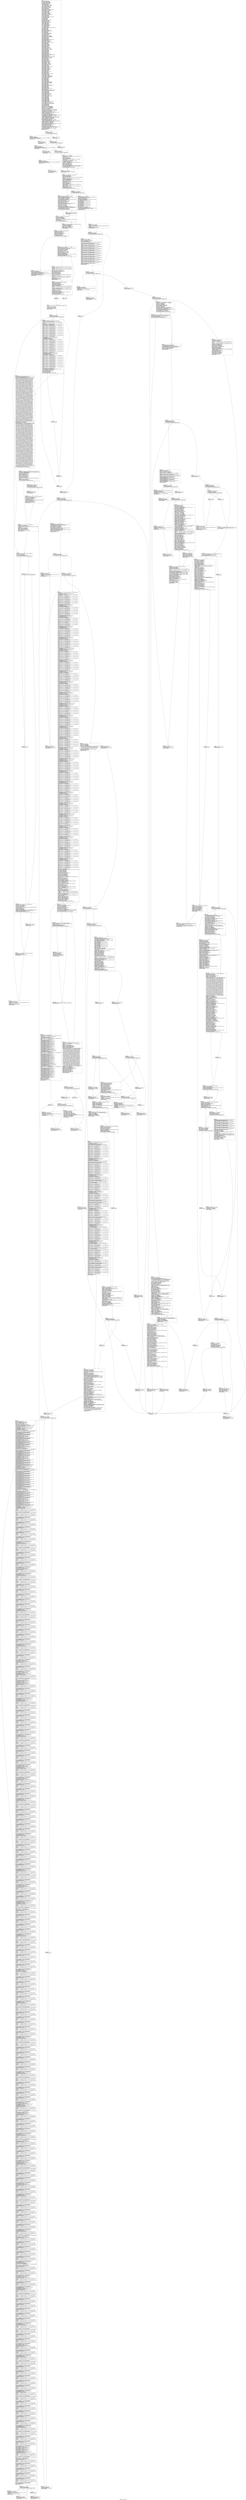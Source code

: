 digraph "CFG for 'func_70' function" {
	label="CFG for 'func_70' function";

	Node0xa89beb0 [shape=record,label="{entry:\l  %retval = alloca i64, align 8\l  %p_71.addr = alloca i64, align 8\l  %p_72.addr = alloca i16, align 2\l  %p_73.addr = alloca i16*, align 8\l  %p_74.addr = alloca i32*, align 8\l  %p_75.addr = alloca i16, align 2\l  %l_540 = alloca i8, align 1\l  %l_542 = alloca %struct.S1**, align 8\l  %l_541 = alloca %struct.S1***, align 8\l  %l_545 = alloca [4 x i16], align 2\l  %l_548 = alloca i64*, align 8\l  %l_552 = alloca %struct.S2*, align 8\l  %l_557 = alloca [9 x i16*], align 16\l  %l_629 = alloca i32, align 4\l  %l_640 = alloca i32, align 4\l  %l_641 = alloca [1 x i32], align 4\l  %l_642 = alloca [10 x [10 x [2 x i32]]], align 16\l  %l_669 = alloca [9 x i64**], align 16\l  %l_668 = alloca i64***, align 8\l  %l_706 = alloca i32**, align 8\l  %l_869 = alloca i64, align 8\l  %l_878 = alloca [10 x i64*], align 16\l  %l_877 = alloca i64**, align 8\l  %l_876 = alloca i64***, align 8\l  %l_923 = alloca [3 x i8*], align 16\l  %l_946 = alloca [10 x [6 x i64]], align 16\l  %l_971 = alloca i16, align 2\l  %l_991 = alloca i32, align 4\l  %l_1021 = alloca i16, align 2\l  %l_1036 = alloca [5 x [10 x [5 x i16]]], align 16\l  %l_1087 = alloca i8, align 1\l  %l_1180 = alloca i64, align 8\l  %i = alloca i32, align 4\l  %j = alloca i32, align 4\l  %k = alloca i32, align 4\l  %l_553 = alloca %struct.S2*, align 8\l  %l_556 = alloca i32**, align 8\l  %l_558 = alloca i16**, align 8\l  %l_559 = alloca i32, align 4\l  %l_665 = alloca %union.U4, align 8\l  %l_694 = alloca i32, align 4\l  %l_697 = alloca i32, align 4\l  %l_698 = alloca i32, align 4\l  %l_720 = alloca i32, align 4\l  %l_721 = alloca [9 x i32], align 16\l  %l_722 = alloca i32, align 4\l  %l_727 = alloca i16, align 2\l  %l_751 = alloca i32, align 4\l  %l_763 = alloca i16, align 2\l  %l_782 = alloca [1 x [6 x [9 x %struct.S2*]]], align 16\l  %i42 = alloca i32, align 4\l  %j43 = alloca i32, align 4\l  %k44 = alloca i32, align 4\l  %l_566 = alloca i8, align 1\l  %l_590 = alloca [4 x i32], align 16\l  %l_653 = alloca [9 x [5 x i16*]], align 16\l  %l_674 = alloca i32, align 4\l  %i61 = alloca i32, align 4\l  %j62 = alloca i32, align 4\l  %l_774 = alloca %struct.S2**, align 8\l  %l_775 = alloca [6 x i32], align 16\l  %l_783 = alloca i32, align 4\l  %l_784 = alloca i32*, align 8\l  %i63 = alloca i32, align 4\l  %l_797 = alloca %struct.S1*, align 8\l  %l_799 = alloca [3 x [9 x i64**]], align 16\l  %l_803 = alloca [2 x [5 x i16*]], align 16\l  %l_808 = alloca i32, align 4\l  %l_809 = alloca i32, align 4\l  %i131 = alloca i32, align 4\l  %j132 = alloca i32, align 4\l  %agg.tmp.ensured = alloca %struct.S1, align 4\l  %l_820 = alloca %struct.S2, align 4\l  %l_850 = alloca i32, align 4\l  %l_862 = alloca [9 x i32], align 16\l  %l_939 = alloca i32*, align 8\l  %l_960 = alloca [7 x [2 x [9 x i16]]], align 16\l  %i201 = alloca i32, align 4\l  %j202 = alloca i32, align 4\l  %k203 = alloca i32, align 4\l  %l_847 = alloca i32, align 4\l  %l_857 = alloca [3 x i32], align 4\l  %l_886 = alloca i64***, align 8\l  %l_944 = alloca i32, align 4\l  %l_945 = alloca i8, align 1\l  %l_958 = alloca i16*, align 8\l  %l_959 = alloca [10 x i16*], align 16\l  %i228 = alloca i32, align 4\l  %l_816 = alloca %struct.S2**, align 8\l  %l_815 = alloca %struct.S2***, align 8\l  %l_851 = alloca i64, align 8\l  %l_852 = alloca i32, align 4\l  %l_858 = alloca i32, align 4\l  %l_859 = alloca i32, align 4\l  %l_860 = alloca i32, align 4\l  %l_863 = alloca i32, align 4\l  %l_864 = alloca i32, align 4\l  %l_898 = alloca i64, align 8\l  %l_930 = alloca %struct.S1*, align 8\l  %agg.tmp.ensured242 = alloca %struct.S0, align 4\l  %l_848 = alloca i32, align 4\l  %l_849 = alloca i8*, align 8\l  %agg.tmp.ensured249 = alloca %struct.S3, align 4\l  %l_861 = alloca i32, align 4\l  %l_865 = alloca [8 x [3 x [7 x i32]]], align 16\l  %l_885 = alloca %struct.S1*, align 8\l  %l_888 = alloca i32, align 4\l  %i341 = alloca i32, align 4\l  %j342 = alloca i32, align 4\l  %k343 = alloca i32, align 4\l  %l_855 = alloca i32*, align 8\l  %l_856 = alloca [2 x i32*], align 16\l  %l_866 = alloca i64, align 8\l  %l_879 = alloca i64****, align 8\l  %l_881 = alloca i64***, align 8\l  %l_880 = alloca i64****, align 8\l  %l_882 = alloca [4 x i64***], align 16\l  %l_887 = alloca [2 x i8*], align 16\l  %i357 = alloca i32, align 4\l  %l_895 = alloca i32*, align 8\l  %l_906 = alloca i8*, align 8\l  %l_909 = alloca [9 x [3 x i32**]], align 16\l  %l_924 = alloca i8**, align 8\l  %l_925 = alloca i8**, align 8\l  %l_926 = alloca [10 x i64], align 16\l  %l_928 = alloca i32*, align 8\l  %l_929 = alloca [6 x i32], align 16\l  %l_936 = alloca i16*, align 8\l  %i518 = alloca i32, align 4\l  %j519 = alloca i32, align 4\l  %l_940 = alloca [5 x i32*], align 16\l  %i651 = alloca i32, align 4\l  %l_951 = alloca i16, align 2\l  %l_954 = alloca i64, align 8\l  %l_970 = alloca [6 x [1 x [7 x i32]]], align 16\l  %l_975 = alloca i32*, align 8\l  %l_995 = alloca i32, align 4\l  %l_1004 = alloca i64**, align 8\l  %l_1016 = alloca [4 x [6 x i32]], align 16\l  %l_1022 = alloca [1 x %union.U4], align 8\l  %l_1081 = alloca [7 x i32], align 16\l  %l_1160 = alloca i8*, align 8\l  %i700 = alloca i32, align 4\l  %j701 = alloca i32, align 4\l  %k702 = alloca i32, align 4\l  %l_965 = alloca i8, align 1\l  %l_967 = alloca i32, align 4\l  %l_972 = alloca i32, align 4\l  %l_992 = alloca i32, align 4\l  %l_1018 = alloca %struct.S3*, align 8\l  %l_1017 = alloca %struct.S3**, align 8\l  %l_966 = alloca [8 x [9 x i32*]], align 16\l  %i812 = alloca i32, align 4\l  %j813 = alloca i32, align 4\l  %l_976 = alloca i8, align 1\l  %l_993 = alloca [9 x [3 x [4 x i32]]], align 16\l  %l_996 = alloca [6 x i64], align 16\l  %i815 = alloca i32, align 4\l  %j816 = alloca i32, align 4\l  %k817 = alloca i32, align 4\l  %l_990 = alloca i8*, align 8\l  %l_994 = alloca [1 x [2 x i32*]], align 16\l  %i854 = alloca i32, align 4\l  %j855 = alloca i32, align 4\l  %agg.tmp.ensured939 = alloca %struct.S1, align 4\l  %l_1035 = alloca [5 x [5 x [6 x i8*]]], align 16\l  %l_1037 = alloca i32, align 4\l  %i1155 = alloca i32, align 4\l  %j1156 = alloca i32, align 4\l  %k1157 = alloca i32, align 4\l  %l_1039 = alloca i32, align 4\l  %l_1044 = alloca %struct.S2*, align 8\l  %l_1045 = alloca [3 x i32*], align 16\l  %i1229 = alloca i32, align 4\l  %l_1046 = alloca i32*, align 8\l  %l_1047 = alloca [3 x [8 x i32*]], align 16\l  %l_1048 = alloca i8, align 1\l  %i1271 = alloca i32, align 4\l  %j1272 = alloca i32, align 4\l  %l_1053 = alloca i8, align 1\l  %l_1067 = alloca i32, align 4\l  %l_1076 = alloca i32, align 4\l  %l_1082 = alloca i32, align 4\l  %l_1083 = alloca i32, align 4\l  %l_1085 = alloca i32, align 4\l  %l_1086 = alloca [2 x [6 x [10 x i32]]], align 16\l  %l_1106 = alloca i16, align 2\l  %l_1111 = alloca [3 x i64**], align 16\l  %l_1139 = alloca [2 x [2 x [9 x i16*]]], align 16\l  %l_1138 = alloca [5 x [6 x [7 x i16**]]], align 16\l  %l_1144 = alloca i64, align 8\l  %i2144 = alloca i32, align 4\l  %j2145 = alloca i32, align 4\l  %k2146 = alloca i32, align 4\l  store i64 %p_71, i64* %p_71.addr, align 8\l  store i16 %p_72, i16* %p_72.addr, align 2\l  store i16* %p_73, i16** %p_73.addr, align 8\l  store i32* %p_74, i32** %p_74.addr, align 8\l  store i16 %p_75, i16* %p_75.addr, align 2\l  store i8 -53, i8* %l_540, align 1\l  store %struct.S1** @g_168, %struct.S1*** %l_542, align 8\l  store %struct.S1*** %l_542, %struct.S1**** %l_541, align 8\l  store i64* @g_549, i64** %l_548, align 8\l  store %struct.S2* null, %struct.S2** %l_552, align 8\l  %0 = bitcast [9 x i16*]* %l_557 to i8*\l  call void @llvm.memcpy.p0i8.p0i8.i64(i8* %0, i8* bitcast ([9 x i16*]*\l... @func_70.l_557 to i8*), i64 72, i32 16, i1 false)\l  store i32 -1, i32* %l_629, align 4\l  store i32 -914970618, i32* %l_640, align 4\l  %1 = bitcast [10 x [10 x [2 x i32]]]* %l_642 to i8*\l  call void @llvm.memcpy.p0i8.p0i8.i64(i8* %1, i8* bitcast ([10 x [10 x [2 x\l... i32]]]* @func_70.l_642 to i8*), i64 800, i32 16, i1 false)\l  %2 = bitcast [9 x i64**]* %l_669 to i8*\l  call void @llvm.memcpy.p0i8.p0i8.i64(i8* %2, i8* bitcast ([9 x i64**]*\l... @func_70.l_669 to i8*), i64 72, i32 16, i1 false)\l  %arrayidx = getelementptr inbounds [9 x i64**]* %l_669, i32 0, i64 1\l  store i64*** %arrayidx, i64**** %l_668, align 8\l  store i32** @g_25, i32*** %l_706, align 8\l  store i64 -6389700953840765376, i64* %l_869, align 8\l  %3 = bitcast [10 x i64*]* %l_878 to i8*\l  call void @llvm.memcpy.p0i8.p0i8.i64(i8* %3, i8* bitcast ([10 x i64*]*\l... @func_70.l_878 to i8*), i64 80, i32 16, i1 false)\l  %arrayidx1 = getelementptr inbounds [10 x i64*]* %l_878, i32 0, i64 0\l  store i64** %arrayidx1, i64*** %l_877, align 8\l  store i64*** %l_877, i64**** %l_876, align 8\l  %4 = bitcast [10 x [6 x i64]]* %l_946 to i8*\l  call void @llvm.memcpy.p0i8.p0i8.i64(i8* %4, i8* bitcast ([10 x [6 x i64]]*\l... @func_70.l_946 to i8*), i64 480, i32 16, i1 false)\l  store i16 -30428, i16* %l_971, align 2\l  store i32 -1864671562, i32* %l_991, align 4\l  store i16 -10, i16* %l_1021, align 2\l  %5 = bitcast [5 x [10 x [5 x i16]]]* %l_1036 to i8*\l  call void @llvm.memcpy.p0i8.p0i8.i64(i8* %5, i8* bitcast ([5 x [10 x [5 x\l... i16]]]* @func_70.l_1036 to i8*), i64 500, i32 16, i1 false)\l  store i8 4, i8* %l_1087, align 1\l  store i64 -4596018452797566582, i64* %l_1180, align 8\l  store i32 0, i32* %i, align 4\l  br label %for.cond\l}"];
	Node0xa89beb0 -> Node0xa89bee0;
	Node0xa89bee0 [shape=record,label="{for.cond:                                         \l  %6 = load i32* %i, align 4\l  %cmp = icmp slt i32 %6, 4\l  br i1 %cmp, label %for.body, label %for.end\l|{<s0>T|<s1>F}}"];
	Node0xa89bee0:s0 -> Node0xa89bf10;
	Node0xa89bee0:s1 -> Node0xa89bf70;
	Node0xa89bf10 [shape=record,label="{for.body:                                         \l  %7 = load i32* %i, align 4\l  %idxprom = sext i32 %7 to i64\l  %arrayidx2 = getelementptr inbounds [4 x i16]* %l_545, i32 0, i64 %idxprom\l  store i16 -21804, i16* %arrayidx2, align 2\l  br label %for.inc\l}"];
	Node0xa89bf10 -> Node0xa89bf40;
	Node0xa89bf40 [shape=record,label="{for.inc:                                          \l  %8 = load i32* %i, align 4\l  %inc = add nsw i32 %8, 1\l  store i32 %inc, i32* %i, align 4\l  br label %for.cond\l}"];
	Node0xa89bf40 -> Node0xa89bee0;
	Node0xa89bf70 [shape=record,label="{for.end:                                          \l  store i32 0, i32* %i, align 4\l  br label %for.cond3\l}"];
	Node0xa89bf70 -> Node0xa8e8c00;
	Node0xa8e8c00 [shape=record,label="{for.cond3:                                        \l  %9 = load i32* %i, align 4\l  %cmp4 = icmp slt i32 %9, 1\l  br i1 %cmp4, label %for.body5, label %for.end10\l|{<s0>T|<s1>F}}"];
	Node0xa8e8c00:s0 -> Node0xa8e8c30;
	Node0xa8e8c00:s1 -> Node0xa8e8c90;
	Node0xa8e8c30 [shape=record,label="{for.body5:                                        \l  %10 = load i32* %i, align 4\l  %idxprom6 = sext i32 %10 to i64\l  %arrayidx7 = getelementptr inbounds [1 x i32]* %l_641, i32 0, i64 %idxprom6\l  store i32 502630350, i32* %arrayidx7, align 4\l  br label %for.inc8\l}"];
	Node0xa8e8c30 -> Node0xa8e8c60;
	Node0xa8e8c60 [shape=record,label="{for.inc8:                                         \l  %11 = load i32* %i, align 4\l  %inc9 = add nsw i32 %11, 1\l  store i32 %inc9, i32* %i, align 4\l  br label %for.cond3\l}"];
	Node0xa8e8c60 -> Node0xa8e8c00;
	Node0xa8e8c90 [shape=record,label="{for.end10:                                        \l  store i32 0, i32* %i, align 4\l  br label %for.cond11\l}"];
	Node0xa8e8c90 -> Node0xa8e8cc0;
	Node0xa8e8cc0 [shape=record,label="{for.cond11:                                       \l  %12 = load i32* %i, align 4\l  %cmp12 = icmp slt i32 %12, 3\l  br i1 %cmp12, label %for.body13, label %for.end18\l|{<s0>T|<s1>F}}"];
	Node0xa8e8cc0:s0 -> Node0xa8e8cf0;
	Node0xa8e8cc0:s1 -> Node0xa8e8d50;
	Node0xa8e8cf0 [shape=record,label="{for.body13:                                       \l  %13 = load i32* %i, align 4\l  %idxprom14 = sext i32 %13 to i64\l  %arrayidx15 = getelementptr inbounds [3 x i8*]* %l_923, i32 0, i64 %idxprom14\l  store i8* null, i8** %arrayidx15, align 8\l  br label %for.inc16\l}"];
	Node0xa8e8cf0 -> Node0xa8e8d20;
	Node0xa8e8d20 [shape=record,label="{for.inc16:                                        \l  %14 = load i32* %i, align 4\l  %inc17 = add nsw i32 %14, 1\l  store i32 %inc17, i32* %i, align 4\l  br label %for.cond11\l}"];
	Node0xa8e8d20 -> Node0xa8e8cc0;
	Node0xa8e8d50 [shape=record,label="{for.end18:                                        \l  %15 = load i16* %p_75.addr, align 2\l  %call = call signext i16 @safe_add_func_int16_t_s_s(i16 signext -8, i16\l... signext %15)\l  %conv = trunc i16 %call to i8\l  %16 = load i8* %l_540, align 1\l  %conv19 = sext i8 %16 to i16\l  %call20 = call signext i16 @safe_rshift_func_int16_t_s_s(i16 signext\l... %conv19, i32 11)\l  %17 = load %struct.S1**** %l_541, align 8\l  store %struct.S1** @g_168, %struct.S1*** %17, align 8\l  %18 = load i32** %p_74.addr, align 8\l  %19 = load i32* %18, align 4\l  %arrayidx21 = getelementptr inbounds [4 x i16]* %l_545, i32 0, i64 3\l  %20 = load i16* %arrayidx21, align 2\l  %conv22 = sext i16 %20 to i32\l  %cmp23 = icmp slt i32 %19, %conv22\l  %conv24 = zext i1 %cmp23 to i32\l  %conv25 = trunc i32 %conv24 to i8\l  %21 = load volatile i32* getelementptr inbounds (%struct.S1* bitcast (\{ i32,\l... i32, i8, i8, [2 x i8] \}* @g_169 to %struct.S1*), i32 0, i32 0), align 4\l  %tobool = icmp ne i32 %21, 0\l  br i1 %tobool, label %land.rhs, label %land.end\l|{<s0>T|<s1>F}}"];
	Node0xa8e8d50:s0 -> Node0xa8f43d0;
	Node0xa8e8d50:s1 -> Node0xa8f4400;
	Node0xa8f43d0 [shape=record,label="{land.rhs:                                         \l  %22 = load i64** %l_548, align 8\l  store i64 -1351744108529978260, i64* %22, align 8\l  br label %land.end\l}"];
	Node0xa8f43d0 -> Node0xa8f4400;
	Node0xa8f4400 [shape=record,label="{land.end:                                         \l  %23 = phi i1 [ false, %for.end18 ], [ true, %land.rhs ]\l  %land.ext = zext i1 %23 to i32\l  %conv26 = trunc i32 %land.ext to i8\l  %24 = load i32* @g_3, align 4\l  %call27 = call zeroext i8 @safe_rshift_func_uint8_t_u_s(i8 zeroext %conv26,\l... i32 %24)\l  %conv28 = zext i8 %call27 to i32\l  %arrayidx29 = getelementptr inbounds [4 x i16]* %l_545, i32 0, i64 3\l  %25 = load i16* %arrayidx29, align 2\l  %conv30 = sext i16 %25 to i32\l  %or = or i32 %conv28, %conv30\l  %conv31 = trunc i32 %or to i8\l  %call32 = call zeroext i8 @safe_mul_func_uint8_t_u_u(i8 zeroext %conv25, i8\l... zeroext %conv31)\l  %conv33 = zext i8 %call32 to i64\l  %xor = xor i64 %conv33, 6\l  %conv34 = trunc i64 %xor to i16\l  %call35 = call signext i16 @safe_div_func_int16_t_s_s(i16 signext 0, i16\l... signext %conv34)\l  %conv36 = trunc i16 %call35 to i8\l  %call37 = call signext i8 @safe_sub_func_int8_t_s_s(i8 signext %conv, i8\l... signext %conv36)\l  %conv38 = sext i8 %call37 to i32\l  %tobool39 = icmp ne i32 %conv38, 0\l  br i1 %tobool39, label %if.then, label %lor.lhs.false\l|{<s0>T|<s1>F}}"];
	Node0xa8f4400:s0 -> Node0xa8f4460;
	Node0xa8f4400:s1 -> Node0xa8f4430;
	Node0xa8f4430 [shape=record,label="{lor.lhs.false:                                    \l  %26 = load i64* %p_71.addr, align 8\l  %tobool40 = icmp ne i64 %26, 0\l  br i1 %tobool40, label %if.then, label %if.else200\l|{<s0>T|<s1>F}}"];
	Node0xa8f4430:s0 -> Node0xa8f4460;
	Node0xa8f4430:s1 -> Node0xa8f4a00;
	Node0xa8f4460 [shape=record,label="{if.then:                                          \l  store %struct.S2* @g_165, %struct.S2** %l_553, align 8\l  store i32** @g_554, i32*** %l_556, align 8\l  %arrayidx41 = getelementptr inbounds [9 x i16*]* %l_557, i32 0, i64 8\l  store i16** %arrayidx41, i16*** %l_558, align 8\l  store i32 -125840543, i32* %l_559, align 4\l  %27 = bitcast %union.U4* %l_665 to i8*\l  call void @llvm.memcpy.p0i8.p0i8.i64(i8* %27, i8* bitcast (%union.U4*\l... @func_70.l_665 to i8*), i64 8, i32 8, i1 false)\l  store i32 3, i32* %l_694, align 4\l  store i32 -431015744, i32* %l_697, align 4\l  store i32 -368229811, i32* %l_698, align 4\l  store i32 1, i32* %l_720, align 4\l  %28 = bitcast [9 x i32]* %l_721 to i8*\l  call void @llvm.memcpy.p0i8.p0i8.i64(i8* %28, i8* bitcast ([9 x i32]*\l... @func_70.l_721 to i8*), i64 36, i32 16, i1 false)\l  store i32 1, i32* %l_722, align 4\l  store i16 8472, i16* %l_727, align 2\l  store i32 0, i32* %l_751, align 4\l  store i16 28391, i16* %l_763, align 2\l  %29 = bitcast [1 x [6 x [9 x %struct.S2*]]]* %l_782 to i8*\l  call void @llvm.memcpy.p0i8.p0i8.i64(i8* %29, i8* bitcast ([1 x [6 x [9 x\l... %struct.S2*]]]* @func_70.l_782 to i8*), i64 432, i32 16, i1 false)\l  %30 = load %struct.S2** %l_552, align 8\l  %cmp45 = icmp eq %struct.S2* %30, @g_165\l  br i1 %cmp45, label %lor.end, label %lor.rhs\l|{<s0>T|<s1>F}}"];
	Node0xa8f4460:s0 -> Node0xa8f44c0;
	Node0xa8f4460:s1 -> Node0xa8f4490;
	Node0xa8f4490 [shape=record,label="{lor.rhs:                                          \l  %31 = load %struct.S2** %l_553, align 8\l  %cmp47 = icmp eq %struct.S2* null, %31\l  br label %lor.end\l}"];
	Node0xa8f4490 -> Node0xa8f44c0;
	Node0xa8f44c0 [shape=record,label="{lor.end:                                          \l  %32 = phi i1 [ true, %if.then ], [ %cmp47, %lor.rhs ]\l  %lor.ext = zext i1 %32 to i32\l  %33 = load i32** @g_554, align 8\l  %34 = load i32*** %l_556, align 8\l  store i32* %33, i32** %34, align 8\l  %cmp49 = icmp ne i32* %33, getelementptr inbounds ([3 x [4 x i32]]* @g_555,\l... i32 0, i64 2, i64 0)\l  %conv50 = zext i1 %cmp49 to i32\l  br i1 true, label %lor.end55, label %lor.rhs51\l|{<s0>T|<s1>F}}"];
	Node0xa8f44c0:s0 -> Node0xa8f4520;
	Node0xa8f44c0:s1 -> Node0xa8f44f0;
	Node0xa8f44f0 [shape=record,label="{lor.rhs51:                                        \l  %arrayidx52 = getelementptr inbounds [9 x i16*]* %l_557, i32 0, i64 8\l  %35 = load i16** %arrayidx52, align 8\l  %36 = load i16*** %l_558, align 8\l  store i16* %35, i16** %36, align 8\l  %cmp53 = icmp ne i16* %35, %p_72.addr\l  %conv54 = zext i1 %cmp53 to i32\l  store i32 %conv54, i32* %l_559, align 4\l  br label %lor.end55\l}"];
	Node0xa8f44f0 -> Node0xa8f4520;
	Node0xa8f4520 [shape=record,label="{lor.end55:                                        \l  %37 = phi i1 [ true, %lor.end ], [ %cmp53, %lor.rhs51 ]\l  %lor.ext56 = zext i1 %37 to i32\l  %38 = load i32** %p_74.addr, align 8\l  %39 = load i32* %38, align 4\l  %cmp57 = icmp sge i32 %lor.ext56, %39\l  %conv58 = zext i1 %cmp57 to i32\l  %40 = load i32** %p_74.addr, align 8\l  %41 = load i32* %40, align 4\l  %tobool59 = icmp ne i32 %41, 0\l  br i1 %tobool59, label %if.then60, label %if.else\l|{<s0>T|<s1>F}}"];
	Node0xa8f4520:s0 -> Node0xa8f4550;
	Node0xa8f4520:s1 -> Node0xa8f4580;
	Node0xa8f4550 [shape=record,label="{if.then60:                                        \l  store i8 0, i8* %l_566, align 1\l  %42 = bitcast [4 x i32]* %l_590 to i8*\l  call void @llvm.memcpy.p0i8.p0i8.i64(i8* %42, i8* bitcast ([4 x i32]*\l... @func_70.l_590 to i8*), i64 16, i32 16, i1 false)\l  %43 = bitcast [9 x [5 x i16*]]* %l_653 to i8*\l  call void @llvm.memcpy.p0i8.p0i8.i64(i8* %43, i8* bitcast ([9 x [5 x i16*]]*\l... @func_70.l_653 to i8*), i64 360, i32 16, i1 false)\l  store i32 -2087063274, i32* %l_674, align 4\l  br label %if.end199\l}"];
	Node0xa8f4550 -> Node0xa8f49d0;
	Node0xa8f4580 [shape=record,label="{if.else:                                          \l  store %struct.S2** %l_552, %struct.S2*** %l_774, align 8\l  %44 = bitcast [6 x i32]* %l_775 to i8*\l  call void @llvm.memcpy.p0i8.p0i8.i64(i8* %44, i8* bitcast ([6 x i32]*\l... @func_70.l_775 to i8*), i64 24, i32 16, i1 false)\l  store i32 791144543, i32* %l_783, align 4\l  store i32* %l_559, i32** %l_784, align 8\l  %45 = load i16* %p_75.addr, align 2\l  %conv64 = zext i16 %45 to i32\l  %46 = load %struct.S2*** %l_774, align 8\l  %47 = load %struct.S2*** %l_774, align 8\l  %cmp65 = icmp eq %struct.S2** %46, %47\l  %conv66 = zext i1 %cmp65 to i32\l  %xor67 = xor i32 %conv64, %conv66\l  %arrayidx68 = getelementptr inbounds [6 x i32]* %l_775, i32 0, i64 5\l  %48 = load i32* %arrayidx68, align 4\l  %cmp69 = icmp slt i32 %xor67, %48\l  br i1 %cmp69, label %land.rhs71, label %land.end83\l|{<s0>T|<s1>F}}"];
	Node0xa8f4580:s0 -> Node0xa8f45b0;
	Node0xa8f4580:s1 -> Node0xa8f45e0;
	Node0xa8f45b0 [shape=record,label="{land.rhs71:                                       \l  %arrayidx72 = getelementptr inbounds [1 x [6 x [9 x %struct.S2*]]]* %l_782,\l... i32 0, i64 0\l  %arrayidx73 = getelementptr inbounds [6 x [9 x %struct.S2*]]* %arrayidx72,\l... i32 0, i64 4\l  %arrayidx74 = getelementptr inbounds [9 x %struct.S2*]* %arrayidx73, i32 0,\l... i64 7\l  %49 = load %struct.S2** %arrayidx74, align 8\l  %50 = load %struct.S2*** %l_774, align 8\l  store %struct.S2* %49, %struct.S2** %50, align 8\l  %51 = bitcast %struct.S2* %49 to i8*\l  %cmp75 = icmp eq i8* null, %51\l  %conv76 = zext i1 %cmp75 to i32\l  %conv77 = trunc i32 %conv76 to i8\l  %52 = load i32* %l_640, align 4\l  %call78 = call zeroext i8 @safe_rshift_func_uint8_t_u_u(i8 zeroext %conv77,\l... i32 %52)\l  %53 = load i32* %l_783, align 4\l  %call79 = call zeroext i8 @safe_lshift_func_uint8_t_u_u(i8 zeroext %call78,\l... i32 %53)\l  %call80 = call zeroext i8 @safe_mod_func_uint8_t_u_u(i8 zeroext 61, i8\l... zeroext %call79)\l  %conv81 = zext i8 %call80 to i32\l  %tobool82 = icmp ne i32 %conv81, 0\l  br label %land.end83\l}"];
	Node0xa8f45b0 -> Node0xa8f45e0;
	Node0xa8f45e0 [shape=record,label="{land.end83:                                       \l  %54 = phi i1 [ false, %if.else ], [ %tobool82, %land.rhs71 ]\l  %land.ext84 = zext i1 %54 to i32\l  %55 = load i16* %p_72.addr, align 2\l  %conv85 = zext i16 %55 to i32\l  %cmp86 = icmp slt i32 %land.ext84, %conv85\l  %conv87 = zext i1 %cmp86 to i32\l  %conv88 = trunc i32 %conv87 to i8\l  %arrayidx89 = getelementptr inbounds [10 x [10 x [2 x i32]]]* %l_642, i32 0,\l... i64 9\l  %arrayidx90 = getelementptr inbounds [10 x [2 x i32]]* %arrayidx89, i32 0,\l... i64 6\l  %arrayidx91 = getelementptr inbounds [2 x i32]* %arrayidx90, i32 0, i64 0\l  %56 = load i32* %arrayidx91, align 4\l  %call92 = call signext i8 @safe_rshift_func_int8_t_s_u(i8 signext %conv88,\l... i32 %56)\l  %conv93 = sext i8 %call92 to i32\l  %57 = load i32** %l_784, align 8\l  store i32 %conv93, i32* %57, align 4\l  %arrayidx94 = getelementptr inbounds [6 x i32]* %l_775, i32 0, i64 5\l  store i32 %conv93, i32* %arrayidx94, align 4\l  %58 = load i16* %p_72.addr, align 2\l  %tobool95 = icmp ne i16 %58, 0\l  br i1 %tobool95, label %if.then96, label %if.end\l|{<s0>T|<s1>F}}"];
	Node0xa8f45e0:s0 -> Node0xa8f4610;
	Node0xa8f45e0:s1 -> Node0xa8f4640;
	Node0xa8f4610 [shape=record,label="{if.then96:                                        \l  br label %lbl_787\l}"];
	Node0xa8f4610 -> Node0xa8f4670;
	Node0xa8f4640 [shape=record,label="{if.end:                                           \l  br label %lbl_787\l}"];
	Node0xa8f4640 -> Node0xa8f4670;
	Node0xa8f4670 [shape=record,label="{lbl_787:                                          \l  %call97 = call signext i16 @safe_lshift_func_int16_t_s_s(i16 signext 18737,\l... i32 11)\l  %conv98 = sext i16 %call97 to i32\l  %59 = load i32** %l_784, align 8\l  store i32 %conv98, i32* %59, align 4\l  store i32 -13, i32* %l_720, align 4\l  br label %for.cond99\l}"];
	Node0xa8f4670 -> Node0xa8f46a0;
	Node0xa8f46a0 [shape=record,label="{for.cond99:                                       \l  %60 = load i32* %l_720, align 4\l  %cmp100 = icmp sle i32 %60, -9\l  br i1 %cmp100, label %for.body102, label %for.end198\l|{<s0>T|<s1>F}}"];
	Node0xa8f46a0:s0 -> Node0xa8f46d0;
	Node0xa8f46a0:s1 -> Node0xa8f49a0;
	Node0xa8f46d0 [shape=record,label="{for.body102:                                      \l  store %struct.S1* bitcast (\{ i32, i32, i8, i8, [2 x i8] \}* @g_798 to\l... %struct.S1*), %struct.S1** %l_797, align 8\l  %arrayinit.begin = getelementptr inbounds [3 x [9 x i64**]]* %l_799, i64 0,\l... i64 0\l  %arrayinit.begin103 = getelementptr inbounds [9 x i64**]* %arrayinit.begin,\l... i64 0, i64 0\l  store i64** %l_548, i64*** %arrayinit.begin103\l  %arrayinit.element = getelementptr inbounds i64*** %arrayinit.begin103, i64 1\l  store i64** %l_548, i64*** %arrayinit.element\l  %arrayinit.element104 = getelementptr inbounds i64*** %arrayinit.element,\l... i64 1\l  store i64** %l_548, i64*** %arrayinit.element104\l  %arrayinit.element105 = getelementptr inbounds i64*** %arrayinit.element104,\l... i64 1\l  store i64** %l_548, i64*** %arrayinit.element105\l  %arrayinit.element106 = getelementptr inbounds i64*** %arrayinit.element105,\l... i64 1\l  store i64** %l_548, i64*** %arrayinit.element106\l  %arrayinit.element107 = getelementptr inbounds i64*** %arrayinit.element106,\l... i64 1\l  store i64** %l_548, i64*** %arrayinit.element107\l  %arrayinit.element108 = getelementptr inbounds i64*** %arrayinit.element107,\l... i64 1\l  store i64** %l_548, i64*** %arrayinit.element108\l  %arrayinit.element109 = getelementptr inbounds i64*** %arrayinit.element108,\l... i64 1\l  store i64** %l_548, i64*** %arrayinit.element109\l  %arrayinit.element110 = getelementptr inbounds i64*** %arrayinit.element109,\l... i64 1\l  store i64** %l_548, i64*** %arrayinit.element110\l  %arrayinit.element111 = getelementptr inbounds [9 x i64**]*\l... %arrayinit.begin, i64 1\l  %arrayinit.begin112 = getelementptr inbounds [9 x i64**]*\l... %arrayinit.element111, i64 0, i64 0\l  store i64** null, i64*** %arrayinit.begin112\l  %arrayinit.element113 = getelementptr inbounds i64*** %arrayinit.begin112,\l... i64 1\l  store i64** %l_548, i64*** %arrayinit.element113\l  %arrayinit.element114 = getelementptr inbounds i64*** %arrayinit.element113,\l... i64 1\l  store i64** %l_548, i64*** %arrayinit.element114\l  %arrayinit.element115 = getelementptr inbounds i64*** %arrayinit.element114,\l... i64 1\l  store i64** null, i64*** %arrayinit.element115\l  %arrayinit.element116 = getelementptr inbounds i64*** %arrayinit.element115,\l... i64 1\l  store i64** %l_548, i64*** %arrayinit.element116\l  %arrayinit.element117 = getelementptr inbounds i64*** %arrayinit.element116,\l... i64 1\l  store i64** null, i64*** %arrayinit.element117\l  %arrayinit.element118 = getelementptr inbounds i64*** %arrayinit.element117,\l... i64 1\l  store i64** %l_548, i64*** %arrayinit.element118\l  %arrayinit.element119 = getelementptr inbounds i64*** %arrayinit.element118,\l... i64 1\l  store i64** %l_548, i64*** %arrayinit.element119\l  %arrayinit.element120 = getelementptr inbounds i64*** %arrayinit.element119,\l... i64 1\l  store i64** null, i64*** %arrayinit.element120\l  %arrayinit.element121 = getelementptr inbounds [9 x i64**]*\l... %arrayinit.element111, i64 1\l  %arrayinit.begin122 = getelementptr inbounds [9 x i64**]*\l... %arrayinit.element121, i64 0, i64 0\l  store i64** %l_548, i64*** %arrayinit.begin122\l  %arrayinit.element123 = getelementptr inbounds i64*** %arrayinit.begin122,\l... i64 1\l  store i64** %l_548, i64*** %arrayinit.element123\l  %arrayinit.element124 = getelementptr inbounds i64*** %arrayinit.element123,\l... i64 1\l  store i64** %l_548, i64*** %arrayinit.element124\l  %arrayinit.element125 = getelementptr inbounds i64*** %arrayinit.element124,\l... i64 1\l  store i64** %l_548, i64*** %arrayinit.element125\l  %arrayinit.element126 = getelementptr inbounds i64*** %arrayinit.element125,\l... i64 1\l  store i64** %l_548, i64*** %arrayinit.element126\l  %arrayinit.element127 = getelementptr inbounds i64*** %arrayinit.element126,\l... i64 1\l  store i64** %l_548, i64*** %arrayinit.element127\l  %arrayinit.element128 = getelementptr inbounds i64*** %arrayinit.element127,\l... i64 1\l  store i64** %l_548, i64*** %arrayinit.element128\l  %arrayinit.element129 = getelementptr inbounds i64*** %arrayinit.element128,\l... i64 1\l  store i64** %l_548, i64*** %arrayinit.element129\l  %arrayinit.element130 = getelementptr inbounds i64*** %arrayinit.element129,\l... i64 1\l  store i64** %l_548, i64*** %arrayinit.element130\l  %61 = bitcast [2 x [5 x i16*]]* %l_803 to i8*\l  call void @llvm.memcpy.p0i8.p0i8.i64(i8* %61, i8* bitcast ([2 x [5 x i16*]]*\l... @func_70.l_803 to i8*), i64 80, i32 16, i1 false)\l  store i32 1367473942, i32* %l_808, align 4\l  store i32 4, i32* %l_809, align 4\l  %62 = load volatile i32** @g_632, align 8\l  %63 = load i32* %62, align 4\l  %tobool133 = icmp ne i32 %63, 0\l  br i1 %tobool133, label %if.then134, label %if.end135\l|{<s0>T|<s1>F}}"];
	Node0xa8f46d0:s0 -> Node0xa8f4700;
	Node0xa8f46d0:s1 -> Node0xa8f4730;
	Node0xa8f4700 [shape=record,label="{if.then134:                                       \l  br label %for.end198\l}"];
	Node0xa8f4700 -> Node0xa8f49a0;
	Node0xa8f4730 [shape=record,label="{if.end135:                                        \l  %64 = bitcast %struct.S1* %agg.tmp.ensured to i8*\l  call void @llvm.memcpy.p0i8.p0i8.i64(i8* %64, i8* bitcast (\{ i32, i32, i8,\l... i8, [2 x i8] \}* @g_796 to i8*), i64 12, i32 4, i1 true)\l  store %struct.S1* getelementptr inbounds ([10 x [3 x [6 x %struct.S1]]]*\l... bitcast (\<\{ \<\{ \<\{ \{ i32, i32, i8, i8, [2 x i8] \}, \{ i32, i32, i8, i8, [2 x\l... i8] \}, \{ i32, i32, i8, i8, [2 x i8] \}, \{ i32, i32, i8, i8, [2 x i8] \}, \{ i32,\l... i32, i8, i8, [2 x i8] \}, \{ i32, i32, i8, i8, [2 x i8] \} \}\>, \<\{ \{ i32, i32,\l... i8, i8, [2 x i8] \}, \{ i32, i32, i8, i8, [2 x i8] \}, \{ i32, i32, i8, i8, [2 x\l... i8] \}, \{ i32, i32, i8, i8, [2 x i8] \}, \{ i32, i32, i8, i8, [2 x i8] \}, \{ i32,\l... i32, i8, i8, [2 x i8] \} \}\>, \<\{ \{ i32, i32, i8, i8, [2 x i8] \}, \{ i32, i32,\l... i8, i8, [2 x i8] \}, \{ i32, i32, i8, i8, [2 x i8] \}, \{ i32, i32, i8, i8, [2 x\l... i8] \}, \{ i32, i32, i8, i8, [2 x i8] \}, \{ i32, i32, i8, i8, [2 x i8] \} \}\> \}\>,\l... \<\{ \<\{ \{ i32, i32, i8, i8, [2 x i8] \}, \{ i32, i32, i8, i8, [2 x i8] \}, \{ i32,\l... i32, i8, i8, [2 x i8] \}, \{ i32, i32, i8, i8, [2 x i8] \}, \{ i32, i32, i8, i8,\l... [2 x i8] \}, \{ i32, i32, i8, i8, [2 x i8] \} \}\>, \<\{ \{ i32, i32, i8, i8, [2 x\l... i8] \}, \{ i32, i32, i8, i8, [2 x i8] \}, \{ i32, i32, i8, i8, [2 x i8] \}, \{ i32,\l... i32, i8, i8, [2 x i8] \}, \{ i32, i32, i8, i8, [2 x i8] \}, \{ i32, i32, i8, i8,\l... [2 x i8] \} \}\>, \<\{ \{ i32, i32, i8, i8, [2 x i8] \}, \{ i32, i32, i8, i8, [2 x\l... i8] \}, \{ i32, i32, i8, i8, [2 x i8] \}, \{ i32, i32, i8, i8, [2 x i8] \}, \{ i32,\l... i32, i8, i8, [2 x i8] \}, \{ i32, i32, i8, i8, [2 x i8] \} \}\> \}\>, \<\{ \<\{ \{ i32,\l... i32, i8, i8, [2 x i8] \}, \{ i32, i32, i8, i8, [2 x i8] \}, \{ i32, i32, i8, i8,\l... [2 x i8] \}, \{ i32, i32, i8, i8, [2 x i8] \}, \{ i32, i32, i8, i8, [2 x i8] \}, \{\l... i32, i32, i8, i8, [2 x i8] \} \}\>, \<\{ \{ i32, i32, i8, i8, [2 x i8] \}, \{ i32,\l... i32, i8, i8, [2 x i8] \}, \{ i32, i32, i8, i8, [2 x i8] \}, \{ i32, i32, i8, i8,\l... [2 x i8] \}, \{ i32, i32, i8, i8, [2 x i8] \}, \{ i32, i32, i8, i8, [2 x i8] \}\l... \}\>, \<\{ \{ i32, i32, i8, i8, [2 x i8] \}, \{ i32, i32, i8, i8, [2 x i8] \}, \{ i32,\l... i32, i8, i8, [2 x i8] \}, \{ i32, i32, i8, i8, [2 x i8] \}, \{ i32, i32, i8, i8,\l... [2 x i8] \}, \{ i32, i32, i8, i8, [2 x i8] \} \}\> \}\>, \<\{ \<\{ \{ i32, i32, i8, i8,\l... [2 x i8] \}, \{ i32, i32, i8, i8, [2 x i8] \}, \{ i32, i32, i8, i8, [2 x i8] \}, \{\l... i32, i32, i8, i8, [2 x i8] \}, \{ i32, i32, i8, i8, [2 x i8] \}, \{ i32, i32, i8,\l... i8, [2 x i8] \} \}\>, \<\{ \{ i32, i32, i8, i8, [2 x i8] \}, \{ i32, i32, i8, i8, [2\l... x i8] \}, \{ i32, i32, i8, i8, [2 x i8] \}, \{ i32, i32, i8, i8, [2 x i8] \}, \{\l... i32, i32, i8, i8, [2 x i8] \}, \{ i32, i32, i8, i8, [2 x i8] \} \}\>, \<\{ \{ i32,\l... i32, i8, i8, [2 x i8] \}, \{ i32, i32, i8, i8, [2 x i8] \}, \{ i32, i32, i8, i8,\l... [2 x i8] \}, \{ i32, i32, i8, i8, [2 x i8] \}, \{ i32, i32, i8, i8, [2 x i8] \}, \{\l... i32, i32, i8, i8, [2 x i8] \} \}\> \}\>, \<\{ \<\{ \{ i32, i32, i8, i8, [2 x i8] \}, \{\l... i32, i32, i8, i8, [2 x i8] \}, \{ i32, i32, i8, i8, [2 x i8] \}, \{ i32, i32, i8,\l... i8, [2 x i8] \}, \{ i32, i32, i8, i8, [2 x i8] \}, \{ i32, i32, i8, i8, [2 x i8]\l... \} \}\>, \<\{ \{ i32, i32, i8, i8, [2 x i8] \}, \{ i32, i32, i8, i8, [2 x i8] \}, \{\l... i32, i32, i8, i8, [2 x i8] \}, \{ i32, i32, i8, i8, [2 x i8] \}, \{ i32, i32, i8,\l... i8, [2 x i8] \}, \{ i32, i32, i8, i8, [2 x i8] \} \}\>, \<\{ \{ i32, i32, i8, i8, [2\l... x i8] \}, \{ i32, i32, i8, i8, [2 x i8] \}, \{ i32, i32, i8, i8, [2 x i8] \}, \{\l... i32, i32, i8, i8, [2 x i8] \}, \{ i32, i32, i8, i8, [2 x i8] \}, \{ i32, i32, i8,\l... i8, [2 x i8] \} \}\> \}\>, \<\{ \<\{ \{ i32, i32, i8, i8, [2 x i8] \}, \{ i32, i32, i8,\l... i8, [2 x i8] \}, \{ i32, i32, i8, i8, [2 x i8] \}, \{ i32, i32, i8, i8, [2 x i8]\l... \}, \{ i32, i32, i8, i8, [2 x i8] \}, \{ i32, i32, i8, i8, [2 x i8] \} \}\>, \<\{ \{\l... i32, i32, i8, i8, [2 x i8] \}, \{ i32, i32, i8, i8, [2 x i8] \}, \{ i32, i32, i8,\l... i8, [2 x i8] \}, \{ i32, i32, i8, i8, [2 x i8] \}, \{ i32, i32, i8, i8, [2 x i8]\l... \}, \{ i32, i32, i8, i8, [2 x i8] \} \}\>, \<\{ \{ i32, i32, i8, i8, [2 x i8] \}, \{\l... i32, i32, i8, i8, [2 x i8] \}, \{ i32, i32, i8, i8, [2 x i8] \}, \{ i32, i32, i8,\l... i8, [2 x i8] \}, \{ i32, i32, i8, i8, [2 x i8] \}, \{ i32, i32, i8, i8, [2 x i8]\l... \} \}\> \}\>, \<\{ \<\{ \{ i32, i32, i8, i8, [2 x i8] \}, \{ i32, i32, i8, i8, [2 x i8]\l... \}, \{ i32, i32, i8, i8, [2 x i8] \}, \{ i32, i32, i8, i8, [2 x i8] \}, \{ i32,\l... i32, i8, i8, [2 x i8] \}, \{ i32, i32, i8, i8, [2 x i8] \} \}\>, \<\{ \{ i32, i32,\l... i8, i8, [2 x i8] \}, \{ i32, i32, i8, i8, [2 x i8] \}, \{ i32, i32, i8, i8, [2 x\l... i8] \}, \{ i32, i32, i8, i8, [2 x i8] \}, \{ i32, i32, i8, i8, [2 x i8] \}, \{ i32,\l... i32, i8, i8, [2 x i8] \} \}\>, \<\{ \{ i32, i32, i8, i8, [2 x i8] \}, \{ i32, i32,\l... i8, i8, [2 x i8] \}, \{ i32, i32, i8, i8, [2 x i8] \}, \{ i32, i32, i8, i8, [2 x\l... i8] \}, \{ i32, i32, i8, i8, [2 x i8] \}, \{ i32, i32, i8, i8, [2 x i8] \} \}\> \}\>,\l... \<\{ \<\{ \{ i32, i32, i8, i8, [2 x i8] \}, \{ i32, i32, i8, i8, [2 x i8] \}, \{ i32,\l... i32, i8, i8, [2 x i8] \}, \{ i32, i32, i8, i8, [2 x i8] \}, \{ i32, i32, i8, i8,\l... [2 x i8] \}, \{ i32, i32, i8, i8, [2 x i8] \} \}\>, \<\{ \{ i32, i32, i8, i8, [2 x\l... i8] \}, \{ i32, i32, i8, i8, [2 x i8] \}, \{ i32, i32, i8, i8, [2 x i8] \}, \{ i32,\l... i32, i8, i8, [2 x i8] \}, \{ i32, i32, i8, i8, [2 x i8] \}, \{ i32, i32, i8, i8,\l... [2 x i8] \} \}\>, \<\{ \{ i32, i32, i8, i8, [2 x i8] \}, \{ i32, i32, i8, i8, [2 x\l... i8] \}, \{ i32, i32, i8, i8, [2 x i8] \}, \{ i32, i32, i8, i8, [2 x i8] \}, \{ i32,\l... i32, i8, i8, [2 x i8] \}, \{ i32, i32, i8, i8, [2 x i8] \} \}\> \}\>, \<\{ \<\{ \{ i32,\l... i32, i8, i8, [2 x i8] \}, \{ i32, i32, i8, i8, [2 x i8] \}, \{ i32, i32, i8, i8,\l... [2 x i8] \}, \{ i32, i32, i8, i8, [2 x i8] \}, \{ i32, i32, i8, i8, [2 x i8] \}, \{\l... i32, i32, i8, i8, [2 x i8] \} \}\>, \<\{ \{ i32, i32, i8, i8, [2 x i8] \}, \{ i32,\l... i32, i8, i8, [2 x i8] \}, \{ i32, i32, i8, i8, [2 x i8] \}, \{ i32, i32, i8, i8,\l... [2 x i8] \}, \{ i32, i32, i8, i8, [2 x i8] \}, \{ i32, i32, i8, i8, [2 x i8] \}\l... \}\>, \<\{ \{ i32, i32, i8, i8, [2 x i8] \}, \{ i32, i32, i8, i8, [2 x i8] \}, \{ i32,\l... i32, i8, i8, [2 x i8] \}, \{ i32, i32, i8, i8, [2 x i8] \}, \{ i32, i32, i8, i8,\l... [2 x i8] \}, \{ i32, i32, i8, i8, [2 x i8] \} \}\> \}\>, \<\{ \<\{ \{ i32, i32, i8, i8,\l... [2 x i8] \}, \{ i32, i32, i8, i8, [2 x i8] \}, \{ i32, i32, i8, i8, [2 x i8] \}, \{\l... i32, i32, i8, i8, [2 x i8] \}, \{ i32, i32, i8, i8, [2 x i8] \}, \{ i32, i32, i8,\l... i8, [2 x i8] \} \}\>, \<\{ \{ i32, i32, i8, i8, [2 x i8] \}, \{ i32, i32, i8, i8, [2\l... x i8] \}, \{ i32, i32, i8, i8, [2 x i8] \}, \{ i32, i32, i8, i8, [2 x i8] \}, \{\l... i32, i32, i8, i8, [2 x i8] \}, \{ i32, i32, i8, i8, [2 x i8] \} \}\>, \<\{ \{ i32,\l... i32, i8, i8, [2 x i8] \}, \{ i32, i32, i8, i8, [2 x i8] \}, \{ i32, i32, i8, i8,\l... [2 x i8] \}, \{ i32, i32, i8, i8, [2 x i8] \}, \{ i32, i32, i8, i8, [2 x i8] \}, \{\l... i32, i32, i8, i8, [2 x i8] \} \}\> \}\> \}\>* @g_235 to [10 x [3 x [6 x\l... %struct.S1]]]*), i32 0, i64 2, i64 1, i64 4), %struct.S1** %l_797, align 8\l  %65 = load %struct.S1*** %l_542, align 8\l  %66 = load %struct.S1** %65, align 8\l  %cmp136 = icmp eq %struct.S1* getelementptr inbounds ([10 x [3 x [6 x\l... %struct.S1]]]* bitcast (\<\{ \<\{ \<\{ \{ i32, i32, i8, i8, [2 x i8] \}, \{ i32, i32,\l... i8, i8, [2 x i8] \}, \{ i32, i32, i8, i8, [2 x i8] \}, \{ i32, i32, i8, i8, [2 x\l... i8] \}, \{ i32, i32, i8, i8, [2 x i8] \}, \{ i32, i32, i8, i8, [2 x i8] \} \}\>, \<\{\l... \{ i32, i32, i8, i8, [2 x i8] \}, \{ i32, i32, i8, i8, [2 x i8] \}, \{ i32, i32,\l... i8, i8, [2 x i8] \}, \{ i32, i32, i8, i8, [2 x i8] \}, \{ i32, i32, i8, i8, [2 x\l... i8] \}, \{ i32, i32, i8, i8, [2 x i8] \} \}\>, \<\{ \{ i32, i32, i8, i8, [2 x i8] \},\l... \{ i32, i32, i8, i8, [2 x i8] \}, \{ i32, i32, i8, i8, [2 x i8] \}, \{ i32, i32,\l... i8, i8, [2 x i8] \}, \{ i32, i32, i8, i8, [2 x i8] \}, \{ i32, i32, i8, i8, [2 x\l... i8] \} \}\> \}\>, \<\{ \<\{ \{ i32, i32, i8, i8, [2 x i8] \}, \{ i32, i32, i8, i8, [2 x\l... i8] \}, \{ i32, i32, i8, i8, [2 x i8] \}, \{ i32, i32, i8, i8, [2 x i8] \}, \{ i32,\l... i32, i8, i8, [2 x i8] \}, \{ i32, i32, i8, i8, [2 x i8] \} \}\>, \<\{ \{ i32, i32,\l... i8, i8, [2 x i8] \}, \{ i32, i32, i8, i8, [2 x i8] \}, \{ i32, i32, i8, i8, [2 x\l... i8] \}, \{ i32, i32, i8, i8, [2 x i8] \}, \{ i32, i32, i8, i8, [2 x i8] \}, \{ i32,\l... i32, i8, i8, [2 x i8] \} \}\>, \<\{ \{ i32, i32, i8, i8, [2 x i8] \}, \{ i32, i32,\l... i8, i8, [2 x i8] \}, \{ i32, i32, i8, i8, [2 x i8] \}, \{ i32, i32, i8, i8, [2 x\l... i8] \}, \{ i32, i32, i8, i8, [2 x i8] \}, \{ i32, i32, i8, i8, [2 x i8] \} \}\> \}\>,\l... \<\{ \<\{ \{ i32, i32, i8, i8, [2 x i8] \}, \{ i32, i32, i8, i8, [2 x i8] \}, \{ i32,\l... i32, i8, i8, [2 x i8] \}, \{ i32, i32, i8, i8, [2 x i8] \}, \{ i32, i32, i8, i8,\l... [2 x i8] \}, \{ i32, i32, i8, i8, [2 x i8] \} \}\>, \<\{ \{ i32, i32, i8, i8, [2 x\l... i8] \}, \{ i32, i32, i8, i8, [2 x i8] \}, \{ i32, i32, i8, i8, [2 x i8] \}, \{ i32,\l... i32, i8, i8, [2 x i8] \}, \{ i32, i32, i8, i8, [2 x i8] \}, \{ i32, i32, i8, i8,\l... [2 x i8] \} \}\>, \<\{ \{ i32, i32, i8, i8, [2 x i8] \}, \{ i32, i32, i8, i8, [2 x\l... i8] \}, \{ i32, i32, i8, i8, [2 x i8] \}, \{ i32, i32, i8, i8, [2 x i8] \}, \{ i32,\l... i32, i8, i8, [2 x i8] \}, \{ i32, i32, i8, i8, [2 x i8] \} \}\> \}\>, \<\{ \<\{ \{ i32,\l... i32, i8, i8, [2 x i8] \}, \{ i32, i32, i8, i8, [2 x i8] \}, \{ i32, i32, i8, i8,\l... [2 x i8] \}, \{ i32, i32, i8, i8, [2 x i8] \}, \{ i32, i32, i8, i8, [2 x i8] \}, \{\l... i32, i32, i8, i8, [2 x i8] \} \}\>, \<\{ \{ i32, i32, i8, i8, [2 x i8] \}, \{ i32,\l... i32, i8, i8, [2 x i8] \}, \{ i32, i32, i8, i8, [2 x i8] \}, \{ i32, i32, i8, i8,\l... [2 x i8] \}, \{ i32, i32, i8, i8, [2 x i8] \}, \{ i32, i32, i8, i8, [2 x i8] \}\l... \}\>, \<\{ \{ i32, i32, i8, i8, [2 x i8] \}, \{ i32, i32, i8, i8, [2 x i8] \}, \{ i32,\l... i32, i8, i8, [2 x i8] \}, \{ i32, i32, i8, i8, [2 x i8] \}, \{ i32, i32, i8, i8,\l... [2 x i8] \}, \{ i32, i32, i8, i8, [2 x i8] \} \}\> \}\>, \<\{ \<\{ \{ i32, i32, i8, i8,\l... [2 x i8] \}, \{ i32, i32, i8, i8, [2 x i8] \}, \{ i32, i32, i8, i8, [2 x i8] \}, \{\l... i32, i32, i8, i8, [2 x i8] \}, \{ i32, i32, i8, i8, [2 x i8] \}, \{ i32, i32, i8,\l... i8, [2 x i8] \} \}\>, \<\{ \{ i32, i32, i8, i8, [2 x i8] \}, \{ i32, i32, i8, i8, [2\l... x i8] \}, \{ i32, i32, i8, i8, [2 x i8] \}, \{ i32, i32, i8, i8, [2 x i8] \}, \{\l... i32, i32, i8, i8, [2 x i8] \}, \{ i32, i32, i8, i8, [2 x i8] \} \}\>, \<\{ \{ i32,\l... i32, i8, i8, [2 x i8] \}, \{ i32, i32, i8, i8, [2 x i8] \}, \{ i32, i32, i8, i8,\l... [2 x i8] \}, \{ i32, i32, i8, i8, [2 x i8] \}, \{ i32, i32, i8, i8, [2 x i8] \}, \{\l... i32, i32, i8, i8, [2 x i8] \} \}\> \}\>, \<\{ \<\{ \{ i32, i32, i8, i8, [2 x i8] \}, \{\l... i32, i32, i8, i8, [2 x i8] \}, \{ i32, i32, i8, i8, [2 x i8] \}, \{ i32, i32, i8,\l... i8, [2 x i8] \}, \{ i32, i32, i8, i8, [2 x i8] \}, \{ i32, i32, i8, i8, [2 x i8]\l... \} \}\>, \<\{ \{ i32, i32, i8, i8, [2 x i8] \}, \{ i32, i32, i8, i8, [2 x i8] \}, \{\l... i32, i32, i8, i8, [2 x i8] \}, \{ i32, i32, i8, i8, [2 x i8] \}, \{ i32, i32, i8,\l... i8, [2 x i8] \}, \{ i32, i32, i8, i8, [2 x i8] \} \}\>, \<\{ \{ i32, i32, i8, i8, [2\l... x i8] \}, \{ i32, i32, i8, i8, [2 x i8] \}, \{ i32, i32, i8, i8, [2 x i8] \}, \{\l... i32, i32, i8, i8, [2 x i8] \}, \{ i32, i32, i8, i8, [2 x i8] \}, \{ i32, i32, i8,\l... i8, [2 x i8] \} \}\> \}\>, \<\{ \<\{ \{ i32, i32, i8, i8, [2 x i8] \}, \{ i32, i32, i8,\l... i8, [2 x i8] \}, \{ i32, i32, i8, i8, [2 x i8] \}, \{ i32, i32, i8, i8, [2 x i8]\l... \}, \{ i32, i32, i8, i8, [2 x i8] \}, \{ i32, i32, i8, i8, [2 x i8] \} \}\>, \<\{ \{\l... i32, i32, i8, i8, [2 x i8] \}, \{ i32, i32, i8, i8, [2 x i8] \}, \{ i32, i32, i8,\l... i8, [2 x i8] \}, \{ i32, i32, i8, i8, [2 x i8] \}, \{ i32, i32, i8, i8, [2 x i8]\l... \}, \{ i32, i32, i8, i8, [2 x i8] \} \}\>, \<\{ \{ i32, i32, i8, i8, [2 x i8] \}, \{\l... i32, i32, i8, i8, [2 x i8] \}, \{ i32, i32, i8, i8, [2 x i8] \}, \{ i32, i32, i8,\l... i8, [2 x i8] \}, \{ i32, i32, i8, i8, [2 x i8] \}, \{ i32, i32, i8, i8, [2 x i8]\l... \} \}\> \}\>, \<\{ \<\{ \{ i32, i32, i8, i8, [2 x i8] \}, \{ i32, i32, i8, i8, [2 x i8]\l... \}, \{ i32, i32, i8, i8, [2 x i8] \}, \{ i32, i32, i8, i8, [2 x i8] \}, \{ i32,\l... i32, i8, i8, [2 x i8] \}, \{ i32, i32, i8, i8, [2 x i8] \} \}\>, \<\{ \{ i32, i32,\l... i8, i8, [2 x i8] \}, \{ i32, i32, i8, i8, [2 x i8] \}, \{ i32, i32, i8, i8, [2 x\l... i8] \}, \{ i32, i32, i8, i8, [2 x i8] \}, \{ i32, i32, i8, i8, [2 x i8] \}, \{ i32,\l... i32, i8, i8, [2 x i8] \} \}\>, \<\{ \{ i32, i32, i8, i8, [2 x i8] \}, \{ i32, i32,\l... i8, i8, [2 x i8] \}, \{ i32, i32, i8, i8, [2 x i8] \}, \{ i32, i32, i8, i8, [2 x\l... i8] \}, \{ i32, i32, i8, i8, [2 x i8] \}, \{ i32, i32, i8, i8, [2 x i8] \} \}\> \}\>,\l... \<\{ \<\{ \{ i32, i32, i8, i8, [2 x i8] \}, \{ i32, i32, i8, i8, [2 x i8] \}, \{ i32,\l... i32, i8, i8, [2 x i8] \}, \{ i32, i32, i8, i8, [2 x i8] \}, \{ i32, i32, i8, i8,\l... [2 x i8] \}, \{ i32, i32, i8, i8, [2 x i8] \} \}\>, \<\{ \{ i32, i32, i8, i8, [2 x\l... i8] \}, \{ i32, i32, i8, i8, [2 x i8] \}, \{ i32, i32, i8, i8, [2 x i8] \}, \{ i32,\l... i32, i8, i8, [2 x i8] \}, \{ i32, i32, i8, i8, [2 x i8] \}, \{ i32, i32, i8, i8,\l... [2 x i8] \} \}\>, \<\{ \{ i32, i32, i8, i8, [2 x i8] \}, \{ i32, i32, i8, i8, [2 x\l... i8] \}, \{ i32, i32, i8, i8, [2 x i8] \}, \{ i32, i32, i8, i8, [2 x i8] \}, \{ i32,\l... i32, i8, i8, [2 x i8] \}, \{ i32, i32, i8, i8, [2 x i8] \} \}\> \}\>, \<\{ \<\{ \{ i32,\l... i32, i8, i8, [2 x i8] \}, \{ i32, i32, i8, i8, [2 x i8] \}, \{ i32, i32, i8, i8,\l... [2 x i8] \}, \{ i32, i32, i8, i8, [2 x i8] \}, \{ i32, i32, i8, i8, [2 x i8] \}, \{\l... i32, i32, i8, i8, [2 x i8] \} \}\>, \<\{ \{ i32, i32, i8, i8, [2 x i8] \}, \{ i32,\l... i32, i8, i8, [2 x i8] \}, \{ i32, i32, i8, i8, [2 x i8] \}, \{ i32, i32, i8, i8,\l... [2 x i8] \}, \{ i32, i32, i8, i8, [2 x i8] \}, \{ i32, i32, i8, i8, [2 x i8] \}\l... \}\>, \<\{ \{ i32, i32, i8, i8, [2 x i8] \}, \{ i32, i32, i8, i8, [2 x i8] \}, \{ i32,\l... i32, i8, i8, [2 x i8] \}, \{ i32, i32, i8, i8, [2 x i8] \}, \{ i32, i32, i8, i8,\l... [2 x i8] \}, \{ i32, i32, i8, i8, [2 x i8] \} \}\> \}\> \}\>* @g_235 to [10 x [3 x [6\l... x %struct.S1]]]*), i32 0, i64 2, i64 1, i64 4), %66\l  br i1 %cmp136, label %lor.end174, label %lor.rhs138\l|{<s0>T|<s1>F}}"];
	Node0xa8f4730:s0 -> Node0xa8f4850;
	Node0xa8f4730:s1 -> Node0xa8f4760;
	Node0xa8f4760 [shape=record,label="{lor.rhs138:                                       \l  %arrayidx139 = getelementptr inbounds [3 x [9 x i64**]]* %l_799, i32 0, i64 1\l  %arrayidx140 = getelementptr inbounds [9 x i64**]* %arrayidx139, i32 0, i64 4\l  %67 = load i64*** %arrayidx140, align 8\l  %cmp141 = icmp eq i64** null, %67\l  %conv142 = zext i1 %cmp141 to i32\l  %conv143 = sext i32 %conv142 to i64\l  %or144 = or i64 %conv143, 131\l  %cmp145 = icmp ne i64 -8, %or144\l  %conv146 = zext i1 %cmp145 to i32\l  %conv147 = sext i32 %conv146 to i64\l  %68 = load i32** %l_784, align 8\l  store i32 28673, i32* %68, align 4\l  %call148 = call signext i16 @safe_rshift_func_int16_t_s_s(i16 signext 28673,\l... i32 10)\l  %conv149 = sext i16 %call148 to i32\l  %tobool150 = icmp ne i32 %conv149, 0\l  br i1 %tobool150, label %lor.end164, label %lor.rhs151\l|{<s0>T|<s1>F}}"];
	Node0xa8f4760:s0 -> Node0xa8f4820;
	Node0xa8f4760:s1 -> Node0xa8f4790;
	Node0xa8f4790 [shape=record,label="{lor.rhs151:                                       \l  %69 = load volatile i16** @g_66, align 8\l  %70 = load volatile i16* %69, align 2\l  %conv152 = sext i16 %70 to i32\l  %tobool153 = icmp ne i32 %conv152, 0\l  br i1 %tobool153, label %land.rhs154, label %land.end156\l|{<s0>T|<s1>F}}"];
	Node0xa8f4790:s0 -> Node0xa8f47c0;
	Node0xa8f4790:s1 -> Node0xa8f47f0;
	Node0xa8f47c0 [shape=record,label="{land.rhs154:                                      \l  %71 = load i32* %l_722, align 4\l  %tobool155 = icmp ne i32 %71, 0\l  br label %land.end156\l}"];
	Node0xa8f47c0 -> Node0xa8f47f0;
	Node0xa8f47f0 [shape=record,label="{land.end156:                                      \l  %72 = phi i1 [ false, %lor.rhs151 ], [ %tobool155, %land.rhs154 ]\l  %land.ext157 = zext i1 %72 to i32\l  %conv158 = trunc i32 %land.ext157 to i16\l  %73 = load i16** %p_73.addr, align 8\l  %74 = load i16* %73, align 2\l  %conv159 = sext i16 %74 to i32\l  %call160 = call signext i16 @safe_rshift_func_int16_t_s_s(i16 signext\l... %conv158, i32 %conv159)\l  %conv161 = sext i16 %call160 to i64\l  %cmp162 = icmp sgt i64 %conv161, 0\l  %conv163 = zext i1 %cmp162 to i32\l  br label %lor.end164\l}"];
	Node0xa8f47f0 -> Node0xa8f4820;
	Node0xa8f4820 [shape=record,label="{lor.end164:                                       \l  %75 = phi i1 [ true, %lor.rhs138 ], [ true, %land.end156 ]\l  %lor.ext165 = zext i1 %75 to i32\l  %conv166 = trunc i32 %lor.ext165 to i16\l  %call167 = call zeroext i16 @safe_unary_minus_func_uint16_t_u(i16 zeroext\l... %conv166)\l  %conv168 = zext i16 %call167 to i64\l  %cmp169 = icmp ult i64 %conv168, 0\l  %conv170 = zext i1 %cmp169 to i32\l  store i32 %conv170, i32* %l_808, align 4\l  %or171 = or i64 %conv147, 255\l  %cmp172 = icmp ult i64 %or171, 180465365\l  br label %lor.end174\l}"];
	Node0xa8f4820 -> Node0xa8f4850;
	Node0xa8f4850 [shape=record,label="{lor.end174:                                       \l  %76 = phi i1 [ true, %if.end135 ], [ %cmp172, %lor.end164 ]\l  %lor.ext175 = zext i1 %76 to i32\l  %77 = load i32* %l_697, align 4\l  %cmp176 = icmp eq i32 %lor.ext175, %77\l  br i1 %cmp176, label %land.rhs179, label %lor.lhs.false178\l|{<s0>T|<s1>F}}"];
	Node0xa8f4850:s0 -> Node0xa8f48b0;
	Node0xa8f4850:s1 -> Node0xa8f4880;
	Node0xa8f4880 [shape=record,label="{lor.lhs.false178:                                 \l  br i1 true, label %land.rhs179, label %land.end180\l|{<s0>T|<s1>F}}"];
	Node0xa8f4880:s0 -> Node0xa8f48b0;
	Node0xa8f4880:s1 -> Node0xa8f48e0;
	Node0xa8f48b0 [shape=record,label="{land.rhs179:                                      \l  br label %land.end180\l}"];
	Node0xa8f48b0 -> Node0xa8f48e0;
	Node0xa8f48e0 [shape=record,label="{land.end180:                                      \l  %78 = phi i1 [ false, %lor.lhs.false178 ], [ true, %land.rhs179 ]\l  %land.ext181 = zext i1 %78 to i32\l  %conv182 = trunc i32 %land.ext181 to i16\l  %79 = load i64* @g_108, align 8\l  %conv183 = trunc i64 %79 to i16\l  %call184 = call signext i16 @safe_sub_func_int16_t_s_s(i16 signext %conv182,\l... i16 signext %conv183)\l  %conv185 = sext i16 %call184 to i64\l  %80 = load i16* %l_763, align 2\l  %conv186 = zext i16 %80 to i64\l  %call187 = call i64 @safe_sub_func_int64_t_s_s(i64 %conv185, i64 %conv186)\l  %call188 = call i64 @safe_div_func_uint64_t_u_u(i64 %call187, i64 6)\l  %tobool189 = icmp ne i64 %call188, 0\l  br i1 %tobool189, label %lor.end192, label %lor.rhs190\l|{<s0>T|<s1>F}}"];
	Node0xa8f48e0:s0 -> Node0xa8f4940;
	Node0xa8f48e0:s1 -> Node0xa8f4910;
	Node0xa8f4910 [shape=record,label="{lor.rhs190:                                       \l  %81 = load i32* %l_722, align 4\l  %tobool191 = icmp ne i32 %81, 0\l  br label %lor.end192\l}"];
	Node0xa8f4910 -> Node0xa8f4940;
	Node0xa8f4940 [shape=record,label="{lor.end192:                                       \l  %82 = phi i1 [ true, %land.end180 ], [ %tobool191, %lor.rhs190 ]\l  %lor.ext193 = zext i1 %82 to i32\l  store i32 %lor.ext193, i32* %l_809, align 4\l  br label %for.inc194\l}"];
	Node0xa8f4940 -> Node0xa8f4970;
	Node0xa8f4970 [shape=record,label="{for.inc194:                                       \l  %83 = load i32* %l_720, align 4\l  %conv195 = trunc i32 %83 to i8\l  %call196 = call signext i8 @safe_add_func_int8_t_s_s(i8 signext %conv195, i8\l... signext 8)\l  %conv197 = sext i8 %call196 to i32\l  store i32 %conv197, i32* %l_720, align 4\l  br label %for.cond99\l}"];
	Node0xa8f4970 -> Node0xa8f46a0;
	Node0xa8f49a0 [shape=record,label="{for.end198:                                       \l  br label %if.end199\l}"];
	Node0xa8f49a0 -> Node0xa8f49d0;
	Node0xa8f49d0 [shape=record,label="{if.end199:                                        \l  br label %if.end694\l}"];
	Node0xa8f49d0 -> Node0xa8f5720;
	Node0xa8f4a00 [shape=record,label="{if.else200:                                       \l  %84 = bitcast %struct.S2* %l_820 to i8*\l  call void @llvm.memcpy.p0i8.p0i8.i64(i8* %84, i8* bitcast (%struct.S2*\l... @func_70.l_820 to i8*), i64 4, i32 4, i1 false)\l  store i32 -1, i32* %l_850, align 4\l  %85 = bitcast [9 x i32]* %l_862 to i8*\l  call void @llvm.memset.p0i8.i64(i8* %85, i8 0, i64 36, i32 16, i1 false)\l  %86 = bitcast i8* %85 to [9 x i32]*\l  %87 = getelementptr [9 x i32]* %86, i32 0, i32 1\l  store i32 -9, i32* %87\l  %88 = getelementptr [9 x i32]* %86, i32 0, i32 2\l  store i32 -9, i32* %88\l  %89 = getelementptr [9 x i32]* %86, i32 0, i32 4\l  store i32 -9, i32* %89\l  %90 = getelementptr [9 x i32]* %86, i32 0, i32 5\l  store i32 -9, i32* %90\l  %91 = getelementptr [9 x i32]* %86, i32 0, i32 7\l  store i32 -9, i32* %91\l  %92 = getelementptr [9 x i32]* %86, i32 0, i32 8\l  store i32 -9, i32* %92\l  store i32* @g_3, i32** %l_939, align 8\l  %93 = bitcast [7 x [2 x [9 x i16]]]* %l_960 to i8*\l  call void @llvm.memcpy.p0i8.p0i8.i64(i8* %93, i8* bitcast ([7 x [2 x [9 x\l... i16]]]* @func_70.l_960 to i8*), i64 252, i32 16, i1 false)\l  store i32 0, i32* %l_640, align 4\l  br label %for.cond204\l}"];
	Node0xa8f4a00 -> Node0xa8f4a30;
	Node0xa8f4a30 [shape=record,label="{for.cond204:                                      \l  %94 = load i32* %l_640, align 4\l  %cmp205 = icmp sge i32 %94, -10\l  br i1 %cmp205, label %for.body207, label %for.end693\l|{<s0>T|<s1>F}}"];
	Node0xa8f4a30:s0 -> Node0xa8f4a60;
	Node0xa8f4a30:s1 -> Node0xa8f56f0;
	Node0xa8f4a60 [shape=record,label="{for.body207:                                      \l  store i32 -6, i32* %l_847, align 4\l  store i64*** null, i64**** %l_886, align 8\l  store i32 -2071240888, i32* %l_944, align 4\l  store i8 1, i8* %l_945, align 1\l  store i16* null, i16** %l_958, align 8\l  %arrayinit.begin208 = getelementptr inbounds [10 x i16*]* %l_959, i64 0, i64\l... 0\l  %arrayidx209 = getelementptr inbounds [4 x i16]* %l_545, i32 0, i64 1\l  store i16* %arrayidx209, i16** %arrayinit.begin208\l  %arrayinit.element210 = getelementptr inbounds i16** %arrayinit.begin208,\l... i64 1\l  %arrayidx211 = getelementptr inbounds [4 x i16]* %l_545, i32 0, i64 1\l  store i16* %arrayidx211, i16** %arrayinit.element210\l  %arrayinit.element212 = getelementptr inbounds i16** %arrayinit.element210,\l... i64 1\l  %arrayidx213 = getelementptr inbounds [4 x i16]* %l_545, i32 0, i64 1\l  store i16* %arrayidx213, i16** %arrayinit.element212\l  %arrayinit.element214 = getelementptr inbounds i16** %arrayinit.element212,\l... i64 1\l  %arrayidx215 = getelementptr inbounds [4 x i16]* %l_545, i32 0, i64 1\l  store i16* %arrayidx215, i16** %arrayinit.element214\l  %arrayinit.element216 = getelementptr inbounds i16** %arrayinit.element214,\l... i64 1\l  %arrayidx217 = getelementptr inbounds [4 x i16]* %l_545, i32 0, i64 1\l  store i16* %arrayidx217, i16** %arrayinit.element216\l  %arrayinit.element218 = getelementptr inbounds i16** %arrayinit.element216,\l... i64 1\l  %arrayidx219 = getelementptr inbounds [4 x i16]* %l_545, i32 0, i64 1\l  store i16* %arrayidx219, i16** %arrayinit.element218\l  %arrayinit.element220 = getelementptr inbounds i16** %arrayinit.element218,\l... i64 1\l  %arrayidx221 = getelementptr inbounds [4 x i16]* %l_545, i32 0, i64 1\l  store i16* %arrayidx221, i16** %arrayinit.element220\l  %arrayinit.element222 = getelementptr inbounds i16** %arrayinit.element220,\l... i64 1\l  %arrayidx223 = getelementptr inbounds [4 x i16]* %l_545, i32 0, i64 1\l  store i16* %arrayidx223, i16** %arrayinit.element222\l  %arrayinit.element224 = getelementptr inbounds i16** %arrayinit.element222,\l... i64 1\l  %arrayidx225 = getelementptr inbounds [4 x i16]* %l_545, i32 0, i64 1\l  store i16* %arrayidx225, i16** %arrayinit.element224\l  %arrayinit.element226 = getelementptr inbounds i16** %arrayinit.element224,\l... i64 1\l  %arrayidx227 = getelementptr inbounds [4 x i16]* %l_545, i32 0, i64 1\l  store i16* %arrayidx227, i16** %arrayinit.element226\l  store i32 0, i32* %i228, align 4\l  br label %for.cond229\l}"];
	Node0xa8f4a60 -> Node0xa8f4a90;
	Node0xa8f4a90 [shape=record,label="{for.cond229:                                      \l  %95 = load i32* %i228, align 4\l  %cmp230 = icmp slt i32 %95, 3\l  br i1 %cmp230, label %for.body232, label %for.end237\l|{<s0>T|<s1>F}}"];
	Node0xa8f4a90:s0 -> Node0xa8f4ac0;
	Node0xa8f4a90:s1 -> Node0xa8f4b20;
	Node0xa8f4ac0 [shape=record,label="{for.body232:                                      \l  %96 = load i32* %i228, align 4\l  %idxprom233 = sext i32 %96 to i64\l  %arrayidx234 = getelementptr inbounds [3 x i32]* %l_857, i32 0, i64\l... %idxprom233\l  store i32 -255164146, i32* %arrayidx234, align 4\l  br label %for.inc235\l}"];
	Node0xa8f4ac0 -> Node0xa8f4af0;
	Node0xa8f4af0 [shape=record,label="{for.inc235:                                       \l  %97 = load i32* %i228, align 4\l  %inc236 = add nsw i32 %97, 1\l  store i32 %inc236, i32* %i228, align 4\l  br label %for.cond229\l}"];
	Node0xa8f4af0 -> Node0xa8f4a90;
	Node0xa8f4b20 [shape=record,label="{for.end237:                                       \l  store i32 -19, i32* @g_450, align 4\l  br label %for.cond238\l}"];
	Node0xa8f4b20 -> Node0xa8f4b50;
	Node0xa8f4b50 [shape=record,label="{for.cond238:                                      \l  %98 = load i32* @g_450, align 4\l  %cmp239 = icmp slt i32 %98, 29\l  br i1 %cmp239, label %for.body241, label %for.end674\l|{<s0>T|<s1>F}}"];
	Node0xa8f4b50:s0 -> Node0xa8f4b80;
	Node0xa8f4b50:s1 -> Node0xa8f5690;
	Node0xa8f4b80 [shape=record,label="{for.body241:                                      \l  store %struct.S2** %l_552, %struct.S2*** %l_816, align 8\l  store %struct.S2*** %l_816, %struct.S2**** %l_815, align 8\l  store i64 -3, i64* %l_851, align 8\l  store i32 -1, i32* %l_852, align 4\l  store i32 1, i32* %l_858, align 4\l  store i32 1069425124, i32* %l_859, align 4\l  store i32 290157350, i32* %l_860, align 4\l  store i32 -6, i32* %l_863, align 4\l  store i32 -8, i32* %l_864, align 4\l  store i64 -6207891445527123191, i64* %l_898, align 8\l  store %struct.S1* bitcast (\{ i32, i32, i8, i8, [2 x i8] \}* @g_252 to\l... %struct.S1*), %struct.S1** %l_930, align 8\l  %99 = bitcast %struct.S0* %agg.tmp.ensured242 to i8*\l  call void @llvm.memcpy.p0i8.p0i8.i64(i8* %99, i8* bitcast (\{ i32, i8, i8,\l... i8, i32 \}* @g_814 to i8*), i64 12, i32 4, i1 true)\l  %100 = load %struct.S2**** %l_815, align 8\l  %cmp243 = icmp ne %struct.S2*** null, %100\l  br i1 %cmp243, label %land.lhs.true, label %if.else340\l|{<s0>T|<s1>F}}"];
	Node0xa8f4b80:s0 -> Node0xa8f4bb0;
	Node0xa8f4b80:s1 -> Node0xa8f4cd0;
	Node0xa8f4bb0 [shape=record,label="{land.lhs.true:                                    \l  %101 = load volatile i32* getelementptr inbounds (%struct.S0* bitcast (\{\l... i32, i8, i8, i8, i32 \}* @g_814 to %struct.S0*), i32 0, i32 2), align 4\l  %conv245 = zext i32 %101 to i64\l  %cmp246 = icmp ult i64 %conv245, -3829147521223798252\l  br i1 %cmp246, label %if.then248, label %if.else340\l|{<s0>T|<s1>F}}"];
	Node0xa8f4bb0:s0 -> Node0xa8f4be0;
	Node0xa8f4bb0:s1 -> Node0xa8f4cd0;
	Node0xa8f4be0 [shape=record,label="{if.then248:                                       \l  store i32 6, i32* %l_848, align 4\l  store i8* @g_113, i8** %l_849, align 8\l  %102 = bitcast %struct.S3* %agg.tmp.ensured249 to i8*\l  call void @llvm.memcpy.p0i8.p0i8.i64(i8* %102, i8* getelementptr inbounds\l... ([5 x [2 x %struct.S3]]* bitcast (\<\{ \<\{ \{ i8, i8, i8, i8 \}, \{ i8, i8, i8, i8\l... \} \}\>, \<\{ \{ i8, i8, i8, i8 \}, \{ i8, i8, i8, i8 \} \}\>, \<\{ \{ i8, i8, i8, i8 \}, \{\l... i8, i8, i8, i8 \} \}\>, \<\{ \{ i8, i8, i8, i8 \}, \{ i8, i8, i8, i8 \} \}\>, \<\{ \{ i8,\l... i8, i8, i8 \}, \{ i8, i8, i8, i8 \} \}\> \}\>* @g_817 to [5 x [2 x %struct.S3]]*),\l... i32 0, i64 3, i64 0, i32 0, i32 0), i64 4, i32 4, i1 true)\l  %103 = load volatile i16** @g_66, align 8\l  %104 = load volatile i16* %103, align 2\l  %conv250 = sext i16 %104 to i32\l  %105 = load i16** %p_73.addr, align 8\l  %106 = load i16* %105, align 2\l  %bf.load = load i16* bitcast ([2 x i8]* getelementptr inbounds (%struct.S1*\l... bitcast (\{ i32, i32, i8, i8, [2 x i8] \}* @g_243 to %struct.S1*), i32 0, i32\l... 2) to i16*), align 4\l  %bf.shl = shl i16 %bf.load, 3\l  %bf.ashr = ashr i16 %bf.shl, 3\l  %bf.cast = sext i16 %bf.ashr to i32\l  %conv251 = trunc i32 %bf.cast to i8\l  %f0 = getelementptr inbounds %struct.S2* %l_820, i32 0, i32 0\l  %107 = load i32* %f0, align 4\l  %conv252 = zext i32 %107 to i64\l  %108 = load i16** %p_73.addr, align 8\l  %109 = load i16* %108, align 2\l  %110 = load i32* %l_847, align 4\l  %conv253 = trunc i32 %110 to i16\l  %call254 = call signext i16 @safe_mul_func_int16_t_s_s(i16 signext %109, i16\l... signext %conv253)\l  %bf.load255 = load i16* bitcast ([2 x i8]* getelementptr inbounds\l... (%struct.S1* bitcast (\{ i32, i32, i8, i8, [2 x i8] \}* @g_246 to %struct.S1*),\l... i32 0, i32 2) to i16*), align 4\l  %bf.shl256 = shl i16 %bf.load255, 3\l  %bf.ashr257 = ashr i16 %bf.shl256, 3\l  %bf.cast258 = sext i16 %bf.ashr257 to i32\l  %call259 = call signext i16 @safe_rshift_func_int16_t_s_s(i16 signext\l... %call254, i32 %bf.cast258)\l  %conv260 = sext i16 %call259 to i64\l  %call261 = call i64 @safe_mod_func_uint64_t_u_u(i64 %conv252, i64 %conv260)\l  %conv262 = trunc i64 %call261 to i8\l  %111 = load i16* %p_72.addr, align 2\l  %conv263 = trunc i16 %111 to i8\l  %call264 = call zeroext i8 @safe_add_func_uint8_t_u_u(i8 zeroext %conv262,\l... i8 zeroext %conv263)\l  %112 = load i32* %l_848, align 4\l  %conv265 = trunc i32 %112 to i8\l  %call266 = call zeroext i8 @safe_mul_func_uint8_t_u_u(i8 zeroext %call264,\l... i8 zeroext %conv265)\l  %f0267 = getelementptr inbounds %struct.S2* %l_820, i32 0, i32 0\l  %113 = load i32* %f0267, align 4\l  %conv268 = trunc i32 %113 to i8\l  %call269 = call zeroext i8 @safe_sub_func_uint8_t_u_u(i8 zeroext %call266,\l... i8 zeroext %conv268)\l  %conv270 = zext i8 %call269 to i64\l  %cmp271 = icmp sgt i64 %conv270, 3150469964\l  %conv272 = zext i1 %cmp271 to i32\l  %conv273 = trunc i32 %conv272 to i16\l  %bf.load274 = load i16* bitcast ([2 x i8]* getelementptr inbounds\l... (%struct.S1* bitcast (\{ i32, i32, i8, i8, [2 x i8] \}* @g_246 to %struct.S1*),\l... i32 0, i32 2) to i16*), align 4\l  %bf.shl275 = shl i16 %bf.load274, 3\l  %bf.ashr276 = ashr i16 %bf.shl275, 3\l  %bf.cast277 = sext i16 %bf.ashr276 to i32\l  %call278 = call signext i16 @safe_rshift_func_int16_t_s_s(i16 signext\l... %conv273, i32 %bf.cast277)\l  %conv279 = sext i16 %call278 to i64\l  %cmp280 = icmp sge i64 %conv279, 29388\l  br i1 %cmp280, label %lor.end288, label %lor.rhs282\l|{<s0>T|<s1>F}}"];
	Node0xa8f4be0:s0 -> Node0xa8f4c40;
	Node0xa8f4be0:s1 -> Node0xa8f4c10;
	Node0xa8f4c10 [shape=record,label="{lor.rhs282:                                       \l  %bf.load283 = load i16* bitcast ([2 x i8]* getelementptr inbounds\l... (%struct.S1* bitcast (\{ i32, i32, i8, i8, [2 x i8] \}* @g_238 to %struct.S1*),\l... i32 0, i32 2) to i16*), align 4\l  %bf.shl284 = shl i16 %bf.load283, 3\l  %bf.ashr285 = ashr i16 %bf.shl284, 3\l  %bf.cast286 = sext i16 %bf.ashr285 to i32\l  %tobool287 = icmp ne i32 %bf.cast286, 0\l  br label %lor.end288\l}"];
	Node0xa8f4c10 -> Node0xa8f4c40;
	Node0xa8f4c40 [shape=record,label="{lor.end288:                                       \l  %114 = phi i1 [ true, %if.then248 ], [ %tobool287, %lor.rhs282 ]\l  %lor.ext289 = zext i1 %114 to i32\l  %conv290 = trunc i32 %lor.ext289 to i8\l  %call291 = call signext i8 @safe_div_func_int8_t_s_s(i8 signext %conv251, i8\l... signext %conv290)\l  %conv292 = sext i8 %call291 to i64\l  %cmp293 = icmp eq i64 %conv292, 2\l  %conv294 = zext i1 %cmp293 to i32\l  %conv295 = trunc i32 %conv294 to i8\l  %115 = load i32* %l_847, align 4\l  %conv296 = trunc i32 %115 to i8\l  %call297 = call zeroext i8 @safe_sub_func_uint8_t_u_u(i8 zeroext %conv295,\l... i8 zeroext %conv296)\l  %116 = load i16** %p_73.addr, align 8\l  %117 = load i16* %116, align 2\l  %conv298 = sext i16 %117 to i64\l  %cmp299 = icmp sgt i64 -9, %conv298\l  %conv300 = zext i1 %cmp299 to i32\l  %118 = load i32* %l_847, align 4\l  %cmp301 = icmp sge i32 %conv300, %118\l  %conv302 = zext i1 %cmp301 to i32\l  %bf.load303 = load i32* bitcast ([4 x i8]* getelementptr inbounds\l... (%struct.S0* bitcast (\{ i32, i8, i8, i8, i32 \}* @g_711 to %struct.S0*), i32\l... 0, i32 1) to i32*), align 4\l  %bf.clear = and i32 %bf.load303, 2097151\l  %cmp304 = icmp sgt i32 %conv302, %bf.clear\l  %conv305 = zext i1 %cmp304 to i32\l  %conv306 = sext i32 %conv305 to i64\l  %119 = load i64** %l_548, align 8\l  %120 = load i64* %119, align 8\l  %xor307 = xor i64 %120, %conv306\l  store i64 %xor307, i64* %119, align 8\l  %121 = load i16* %p_72.addr, align 2\l  %conv308 = zext i16 %121 to i64\l  %call309 = call i64 @safe_sub_func_int64_t_s_s(i64 %xor307, i64 %conv308)\l  %conv310 = trunc i64 %call309 to i8\l  %122 = load i8** %l_849, align 8\l  store i8 %conv310, i8* %122, align 1\l  %conv311 = zext i8 %conv310 to i32\l  store i32 %conv311, i32* %l_850, align 4\l  %f0312 = getelementptr inbounds %struct.S2* %l_820, i32 0, i32 0\l  %123 = load i32* %f0312, align 4\l  %and = and i32 %conv311, %123\l  %conv313 = trunc i32 %and to i8\l  %call314 = call signext i8 @safe_lshift_func_int8_t_s_u(i8 signext %conv313,\l... i32 5)\l  %conv315 = sext i8 %call314 to i64\l  %cmp316 = icmp sge i64 58320, %conv315\l  %conv317 = zext i1 %cmp316 to i32\l  %conv318 = trunc i32 %conv317 to i8\l  %124 = load i16* %p_72.addr, align 2\l  %conv319 = zext i16 %124 to i32\l  %call320 = call signext i8 @safe_rshift_func_int8_t_s_u(i8 signext %conv318,\l... i32 %conv319)\l  %tobool321 = icmp ne i8 %call320, 0\l  %lnot = xor i1 %tobool321, true\l  %lnot.ext = zext i1 %lnot to i32\l  %conv322 = trunc i32 %lnot.ext to i8\l  %125 = load i16* %p_72.addr, align 2\l  %conv323 = trunc i16 %125 to i8\l  %call324 = call signext i8 @safe_mod_func_int8_t_s_s(i8 signext %conv322, i8\l... signext %conv323)\l  %conv325 = sext i8 %call324 to i32\l  %cmp326 = icmp sle i32 %conv250, %conv325\l  %conv327 = zext i1 %cmp326 to i32\l  %conv328 = trunc i32 %conv327 to i8\l  %126 = load i16* %p_75.addr, align 2\l  %conv329 = zext i16 %126 to i32\l  %call330 = call signext i8 @safe_rshift_func_int8_t_s_u(i8 signext %conv328,\l... i32 %conv329)\l  %conv331 = sext i8 %call330 to i64\l  %127 = load i64* %p_71.addr, align 8\l  %cmp332 = icmp uge i64 %conv331, %127\l  %conv333 = zext i1 %cmp332 to i32\l  %128 = load i16* %p_75.addr, align 2\l  %conv334 = zext i16 %128 to i32\l  %cmp335 = icmp ne i32 %conv333, %conv334\l  br i1 %cmp335, label %if.then337, label %if.else338\l|{<s0>T|<s1>F}}"];
	Node0xa8f4c40:s0 -> Node0xa8f4c70;
	Node0xa8f4c40:s1 -> Node0xa8f4ca0;
	Node0xa8f4c70 [shape=record,label="{if.then337:                                       \l  store i64 1597198502, i64* %l_851, align 8\l  %129 = load i64* %l_851, align 8\l  store i64 %129, i64* %retval\l  br label %return\l}"];
	Node0xa8f4c70 -> Node0xa8f6350;
	Node0xa8f4ca0 [shape=record,label="{if.else338:                                       \l  %130 = load i32* %l_852, align 4\l  %conv339 = zext i32 %130 to i64\l  store i64 %conv339, i64* %retval\l  br label %return\l}"];
	Node0xa8f4ca0 -> Node0xa8f6350;
	Node0xa8f4cd0 [shape=record,label="{if.else340:                                       \l  store i32 -1557538424, i32* %l_861, align 4\l  %131 = bitcast [8 x [3 x [7 x i32]]]* %l_865 to i8*\l  call void @llvm.memcpy.p0i8.p0i8.i64(i8* %131, i8* bitcast ([8 x [3 x [7 x\l... i32]]]* @func_70.l_865 to i8*), i64 672, i32 16, i1 false)\l  store %struct.S1* bitcast (\{ i32, i32, i8, i8, [2 x i8] \}* @g_252 to\l... %struct.S1*), %struct.S1** %l_885, align 8\l  store i32 -1707080645, i32* %l_888, align 4\l  store i16 0, i16* @g_347, align 2\l  br label %for.cond344\l}"];
	Node0xa8f4cd0 -> Node0xa8f4d00;
	Node0xa8f4d00 [shape=record,label="{for.cond344:                                      \l  %132 = load i16* @g_347, align 2\l  %conv345 = sext i16 %132 to i32\l  %cmp346 = icmp sle i32 %conv345, 6\l  br i1 %cmp346, label %for.body348, label %for.end447\l|{<s0>T|<s1>F}}"];
	Node0xa8f4d00:s0 -> Node0xa8f4d30;
	Node0xa8f4d00:s1 -> Node0xa8f4f70;
	Node0xa8f4d30 [shape=record,label="{for.body348:                                      \l  store i32* null, i32** %l_855, align 8\l  store i64 -9, i64* %l_866, align 8\l  store i64**** %l_876, i64***** %l_879, align 8\l  store i64*** null, i64**** %l_881, align 8\l  store i64**** %l_881, i64***** %l_880, align 8\l  %arrayinit.begin349 = getelementptr inbounds [4 x i64***]* %l_882, i64 0,\l... i64 0\l  %arrayidx350 = getelementptr inbounds [9 x i64**]* %l_669, i32 0, i64 1\l  store i64*** %arrayidx350, i64**** %arrayinit.begin349\l  %arrayinit.element351 = getelementptr inbounds i64**** %arrayinit.begin349,\l... i64 1\l  %arrayidx352 = getelementptr inbounds [9 x i64**]* %l_669, i32 0, i64 1\l  store i64*** %arrayidx352, i64**** %arrayinit.element351\l  %arrayinit.element353 = getelementptr inbounds i64****\l... %arrayinit.element351, i64 1\l  %arrayidx354 = getelementptr inbounds [9 x i64**]* %l_669, i32 0, i64 1\l  store i64*** %arrayidx354, i64**** %arrayinit.element353\l  %arrayinit.element355 = getelementptr inbounds i64****\l... %arrayinit.element353, i64 1\l  %arrayidx356 = getelementptr inbounds [9 x i64**]* %l_669, i32 0, i64 1\l  store i64*** %arrayidx356, i64**** %arrayinit.element355\l  store i32 0, i32* %i357, align 4\l  br label %for.cond358\l}"];
	Node0xa8f4d30 -> Node0xa8f4d60;
	Node0xa8f4d60 [shape=record,label="{for.cond358:                                      \l  %133 = load i32* %i357, align 4\l  %cmp359 = icmp slt i32 %133, 2\l  br i1 %cmp359, label %for.body361, label %for.end367\l|{<s0>T|<s1>F}}"];
	Node0xa8f4d60:s0 -> Node0xa8f4d90;
	Node0xa8f4d60:s1 -> Node0xa8f4df0;
	Node0xa8f4d90 [shape=record,label="{for.body361:                                      \l  %arrayidx362 = getelementptr inbounds [1 x i32]* %l_641, i32 0, i64 0\l  %134 = load i32* %i357, align 4\l  %idxprom363 = sext i32 %134 to i64\l  %arrayidx364 = getelementptr inbounds [2 x i32*]* %l_856, i32 0, i64\l... %idxprom363\l  store i32* %arrayidx362, i32** %arrayidx364, align 8\l  br label %for.inc365\l}"];
	Node0xa8f4d90 -> Node0xa8f4dc0;
	Node0xa8f4dc0 [shape=record,label="{for.inc365:                                       \l  %135 = load i32* %i357, align 4\l  %inc366 = add nsw i32 %135, 1\l  store i32 %inc366, i32* %i357, align 4\l  br label %for.cond358\l}"];
	Node0xa8f4dc0 -> Node0xa8f4d60;
	Node0xa8f4df0 [shape=record,label="{for.end367:                                       \l  store i32 0, i32* %i357, align 4\l  br label %for.cond368\l}"];
	Node0xa8f4df0 -> Node0xa8f4e20;
	Node0xa8f4e20 [shape=record,label="{for.cond368:                                      \l  %136 = load i32* %i357, align 4\l  %cmp369 = icmp slt i32 %136, 2\l  br i1 %cmp369, label %for.body371, label %for.end376\l|{<s0>T|<s1>F}}"];
	Node0xa8f4e20:s0 -> Node0xa8f4e50;
	Node0xa8f4e20:s1 -> Node0xa8f4eb0;
	Node0xa8f4e50 [shape=record,label="{for.body371:                                      \l  %137 = load i32* %i357, align 4\l  %idxprom372 = sext i32 %137 to i64\l  %arrayidx373 = getelementptr inbounds [2 x i8*]* %l_887, i32 0, i64\l... %idxprom372\l  store i8* @g_212, i8** %arrayidx373, align 8\l  br label %for.inc374\l}"];
	Node0xa8f4e50 -> Node0xa8f4e80;
	Node0xa8f4e80 [shape=record,label="{for.inc374:                                       \l  %138 = load i32* %i357, align 4\l  %inc375 = add nsw i32 %138, 1\l  store i32 %inc375, i32* %i357, align 4\l  br label %for.cond368\l}"];
	Node0xa8f4e80 -> Node0xa8f4e20;
	Node0xa8f4eb0 [shape=record,label="{for.end376:                                       \l  %139 = load i64* %l_866, align 8\l  %inc377 = add i64 %139, 1\l  store i64 %inc377, i64* %l_866, align 8\l  store i64 229, i64* %l_869, align 8\l  %arrayidx378 = getelementptr inbounds [3 x i32]* %l_857, i32 0, i64 2\l  %140 = load i32* %arrayidx378, align 4\l  %conv379 = sext i32 %140 to i64\l  %141 = load i64* %p_71.addr, align 8\l  %142 = load i32* %l_847, align 4\l  %143 = load i16* %p_75.addr, align 2\l  %conv380 = zext i16 %143 to i32\l  %cmp381 = icmp eq i32 %142, %conv380\l  %conv382 = zext i1 %cmp381 to i32\l  %144 = load i64**** %l_876, align 8\l  %145 = load i64***** %l_879, align 8\l  store i64*** %144, i64**** %145, align 8\l  %146 = load i64***** %l_880, align 8\l  store i64*** %144, i64**** %146, align 8\l  %arrayidx383 = getelementptr inbounds [4 x i64***]* %l_882, i32 0, i64 2\l  %147 = load i64**** %arrayidx383, align 8\l  %cmp384 = icmp ne i64*** %144, %147\l  %conv385 = zext i1 %cmp384 to i32\l  %148 = load volatile i32** @g_632, align 8\l  %149 = load i32* %148, align 4\l  %call386 = call i32 @safe_div_func_int32_t_s_s(i32 %149, i32 5)\l  %conv387 = trunc i32 %call386 to i16\l  store i16 %conv387, i16* %p_72.addr, align 2\l  %conv388 = zext i16 %conv387 to i64\l  %cmp389 = icmp slt i64 %conv388, 36702\l  %conv390 = zext i1 %cmp389 to i32\l  %cmp391 = icmp ne i32 %conv385, %conv390\l  %conv392 = zext i1 %cmp391 to i32\l  %150 = load i16* %p_72.addr, align 2\l  %conv393 = zext i16 %150 to i64\l  %cmp394 = icmp sgt i64 %conv393, 954847416\l  %conv395 = zext i1 %cmp394 to i32\l  %conv396 = trunc i32 %conv395 to i16\l  %151 = load i16* getelementptr inbounds ([7 x [3 x [6 x i16]]]* @g_449, i32\l... 0, i64 1, i64 1, i64 5), align 2\l  %call397 = call zeroext i16 @safe_div_func_uint16_t_u_u(i16 zeroext\l... %conv396, i16 zeroext %151)\l  %conv398 = zext i16 %call397 to i32\l  %cmp399 = icmp sgt i32 %conv382, %conv398\l  %conv400 = zext i1 %cmp399 to i32\l  %arrayidx401 = getelementptr inbounds [9 x i32]* %l_862, i32 0, i64 4\l  %152 = load i32* %arrayidx401, align 4\l  %conv402 = trunc i32 %152 to i8\l  %arrayidx403 = getelementptr inbounds [8 x [3 x [7 x i32]]]* %l_865, i32 0,\l... i64 4\l  %arrayidx404 = getelementptr inbounds [3 x [7 x i32]]* %arrayidx403, i32 0,\l... i64 2\l  %arrayidx405 = getelementptr inbounds [7 x i32]* %arrayidx404, i32 0, i64 4\l  %153 = load i32* %arrayidx405, align 4\l  %call406 = call zeroext i8 @safe_rshift_func_uint8_t_u_u(i8 zeroext\l... %conv402, i32 %153)\l  %conv407 = zext i8 %call406 to i32\l  %154 = load i32* %l_864, align 4\l  %or408 = or i32 %conv407, %154\l  %155 = load i16** %p_73.addr, align 8\l  %156 = load i16* %155, align 2\l  %conv409 = sext i16 %156 to i32\l  %157 = load i16** %p_73.addr, align 8\l  %158 = load i16* %157, align 2\l  %conv410 = sext i16 %158 to i32\l  %xor411 = xor i32 %conv409, %conv410\l  %conv412 = sext i32 %xor411 to i64\l  %cmp413 = icmp eq i64 %141, %conv412\l  %conv414 = zext i1 %cmp413 to i32\l  %conv415 = sext i32 %conv414 to i64\l  %call416 = call i64 @safe_add_func_int64_t_s_s(i64 %conv379, i64 %conv415)\l  %159 = load i16** %p_73.addr, align 8\l  %160 = load i16* %159, align 2\l  %conv417 = sext i16 %160 to i64\l  %and418 = and i64 %call416, %conv417\l  %xor419 = xor i64 229, %and418\l  %conv420 = trunc i64 %xor419 to i32\l  store i32 %conv420, i32* %l_850, align 4\l  %161 = load %struct.S1** %l_885, align 8\l  %cmp421 = icmp ne %struct.S1* null, %161\l  %conv422 = zext i1 %cmp421 to i32\l  %162 = load i32* %l_864, align 4\l  %tobool423 = icmp ne i32 %162, 0\l  br i1 %tobool423, label %lor.end431, label %lor.rhs424\l|{<s0>T|<s1>F}}"];
	Node0xa8f4eb0:s0 -> Node0xa8f4f10;
	Node0xa8f4eb0:s1 -> Node0xa8f4ee0;
	Node0xa8f4ee0 [shape=record,label="{lor.rhs424:                                       \l  %163 = load i64**** %l_886, align 8\l  %cmp425 = icmp ne i64*** %163, null\l  %conv426 = zext i1 %cmp425 to i32\l  %conv427 = trunc i32 %conv426 to i8\l  store i8 %conv427, i8* @g_142, align 1\l  %conv428 = sext i8 %conv427 to i64\l  %cmp429 = icmp ule i64 252, %conv428\l  br label %lor.end431\l}"];
	Node0xa8f4ee0 -> Node0xa8f4f10;
	Node0xa8f4f10 [shape=record,label="{lor.end431:                                       \l  %164 = phi i1 [ true, %for.end376 ], [ %cmp429, %lor.rhs424 ]\l  %lor.ext432 = zext i1 %164 to i32\l  %165 = load i64* %p_71.addr, align 8\l  %conv433 = trunc i64 %165 to i32\l  %arrayidx434 = getelementptr inbounds [8 x [3 x [7 x i32]]]* %l_865, i32 0,\l... i64 7\l  %arrayidx435 = getelementptr inbounds [3 x [7 x i32]]* %arrayidx434, i32 0,\l... i64 0\l  %arrayidx436 = getelementptr inbounds [7 x i32]* %arrayidx435, i32 0, i64 2\l  store i32 %conv433, i32* %arrayidx436, align 4\l  %166 = load volatile i32* getelementptr inbounds (%struct.S1* bitcast (\{\l... i32, i32, i8, i8, [2 x i8] \}* @g_249 to %struct.S1*), i32 0, i32 0), align 4\l  %167 = load i8* %l_540, align 1\l  %168 = load volatile i32* getelementptr inbounds (%struct.S1* bitcast (\{\l... i32, i32, i8, i8, [2 x i8] \}* @g_238 to %struct.S1*), i32 0, i32 1), align 4\l  store i32 %168, i32* %l_888, align 4\l  %cmp437 = icmp eq i32 %lor.ext432, %168\l  %conv438 = zext i1 %cmp437 to i32\l  %169 = load volatile i32** @g_632, align 8\l  store i32 %conv438, i32* %169, align 4\l  %cmp439 = icmp eq %struct.S1*** %l_542, null\l  %conv440 = zext i1 %cmp439 to i32\l  %conv441 = trunc i32 %conv440 to i8\l  %call442 = call zeroext i8 @safe_rshift_func_uint8_t_u_u(i8 zeroext\l... %conv441, i32 0)\l  %conv443 = zext i8 %call442 to i32\l  %170 = load volatile i32** @g_632, align 8\l  %171 = load i32* %170, align 4\l  %or444 = or i32 %171, %conv443\l  store i32 %or444, i32* %170, align 4\l  br label %for.inc445\l}"];
	Node0xa8f4f10 -> Node0xa8f4f40;
	Node0xa8f4f40 [shape=record,label="{for.inc445:                                       \l  %172 = load i16* @g_347, align 2\l  %inc446 = add i16 %172, 1\l  store i16 %inc446, i16* @g_347, align 2\l  br label %for.cond344\l}"];
	Node0xa8f4f40 -> Node0xa8f4d00;
	Node0xa8f4f70 [shape=record,label="{for.end447:                                       \l  store i16 0, i16* @g_347, align 2\l  br label %for.cond448\l}"];
	Node0xa8f4f70 -> Node0xa8f4fa0;
	Node0xa8f4fa0 [shape=record,label="{for.cond448:                                      \l  %173 = load i16* @g_347, align 2\l  %conv449 = sext i16 %173 to i32\l  %cmp450 = icmp sgt i32 %conv449, 5\l  br i1 %cmp450, label %for.body452, label %for.end460\l|{<s0>T|<s1>F}}"];
	Node0xa8f4fa0:s0 -> Node0xa8f4fd0;
	Node0xa8f4fa0:s1 -> Node0xa8f5090;
	Node0xa8f4fd0 [shape=record,label="{for.body452:                                      \l  %174 = load i32** %p_74.addr, align 8\l  %175 = load i32* %174, align 4\l  %tobool453 = icmp ne i32 %175, 0\l  br i1 %tobool453, label %if.then454, label %if.end455\l|{<s0>T|<s1>F}}"];
	Node0xa8f4fd0:s0 -> Node0xa8f5000;
	Node0xa8f4fd0:s1 -> Node0xa8f5030;
	Node0xa8f5000 [shape=record,label="{if.then454:                                       \l  br label %for.end460\l}"];
	Node0xa8f5000 -> Node0xa8f5090;
	Node0xa8f5030 [shape=record,label="{if.end455:                                        \l  br label %for.inc456\l}"];
	Node0xa8f5030 -> Node0xa8f5060;
	Node0xa8f5060 [shape=record,label="{for.inc456:                                       \l  %176 = load i16* @g_347, align 2\l  %conv457 = trunc i16 %176 to i8\l  %call458 = call signext i8 @safe_add_func_int8_t_s_s(i8 signext %conv457, i8\l... signext 6)\l  %conv459 = sext i8 %call458 to i16\l  store i16 %conv459, i16* @g_347, align 2\l  br label %for.cond448\l}"];
	Node0xa8f5060 -> Node0xa8f4fa0;
	Node0xa8f5090 [shape=record,label="{for.end460:                                       \l  store i32 0, i32* getelementptr inbounds (%struct.S0* bitcast (\{ i32, i8,\l... i8, i8, i32 \}* @g_711 to %struct.S0*), i32 0, i32 2), align 4\l  br label %for.cond461\l}"];
	Node0xa8f5090 -> Node0xa8f50c0;
	Node0xa8f50c0 [shape=record,label="{for.cond461:                                      \l  %177 = load i32* getelementptr inbounds (%struct.S0* bitcast (\{ i32, i8, i8,\l... i8, i32 \}* @g_711 to %struct.S0*), i32 0, i32 2), align 4\l  %cmp462 = icmp ugt i32 %177, 15\l  br i1 %cmp462, label %for.body464, label %for.end512\l|{<s0>T|<s1>F}}"];
	Node0xa8f50c0:s0 -> Node0xa8f50f0;
	Node0xa8f50c0:s1 -> Node0xa8f51b0;
	Node0xa8f50f0 [shape=record,label="{for.body464:                                      \l  store i32* %l_864, i32** %l_895, align 8\l  store i8* %l_540, i8** %l_906, align 8\l  %178 = load i32** %l_895, align 8\l  store i32 327131591, i32* %178, align 4\l  %179 = load i16* %p_72.addr, align 2\l  %conv465 = zext i16 %179 to i32\l  %180 = load i64* %l_898, align 8\l  %181 = load volatile i8* @g_905, align 1\l  %182 = load i64* %p_71.addr, align 8\l  %conv466 = trunc i64 %182 to i8\l  %call467 = call signext i8 @safe_sub_func_int8_t_s_s(i8 signext %181, i8\l... signext %conv466)\l  %call468 = call zeroext i8 @safe_rshift_func_uint8_t_u_u(i8 zeroext\l... %call467, i32 2)\l  %conv469 = zext i8 %call468 to i32\l  %183 = load i16* %p_72.addr, align 2\l  %conv470 = zext i16 %183 to i32\l  %xor471 = xor i32 %conv469, %conv470\l  %184 = load i16* %p_75.addr, align 2\l  %conv472 = zext i16 %184 to i32\l  %cmp473 = icmp sgt i32 %xor471, %conv472\l  %conv474 = zext i1 %cmp473 to i32\l  %conv475 = sext i32 %conv474 to i64\l  %xor476 = xor i64 1, %conv475\l  %cmp477 = icmp ugt i64 %xor476, 4\l  %conv478 = zext i1 %cmp477 to i32\l  %conv479 = sext i32 %conv478 to i64\l  %or480 = or i64 0, %conv479\l  %conv481 = trunc i64 %or480 to i8\l  %185 = load i8** %l_906, align 8\l  store i8 %conv481, i8* %185, align 1\l  %conv482 = sext i8 %conv481 to i32\l  %bf.load483 = load i16* bitcast ([2 x i8]* getelementptr inbounds\l... (%struct.S1* bitcast (\{ i32, i32, i8, i8, [2 x i8] \}* @g_245 to %struct.S1*),\l... i32 0, i32 2) to i16*), align 4\l  %bf.shl484 = shl i16 %bf.load483, 3\l  %bf.ashr485 = ashr i16 %bf.shl484, 3\l  %bf.cast486 = sext i16 %bf.ashr485 to i32\l  %cmp487 = icmp slt i32 %conv482, %bf.cast486\l  %conv488 = zext i1 %cmp487 to i32\l  %conv489 = trunc i32 %conv488 to i16\l  %call490 = call signext i16 @safe_mul_func_int16_t_s_s(i16 signext 25814,\l... i16 signext %conv489)\l  %conv491 = sext i16 %call490 to i32\l  %xor492 = xor i32 %conv465, %conv491\l  %conv493 = sext i32 %xor492 to i64\l  %186 = load i64* %p_71.addr, align 8\l  %cmp494 = icmp eq i64 %conv493, %186\l  %conv495 = zext i1 %cmp494 to i32\l  %conv496 = trunc i32 %conv495 to i16\l  %call497 = call signext i16 @safe_add_func_int16_t_s_s(i16 signext %conv496,\l... i16 signext 2)\l  %conv498 = sext i16 %call497 to i32\l  %tobool499 = icmp ne i32 %conv498, 0\l  br i1 %tobool499, label %lor.end501, label %lor.rhs500\l|{<s0>T|<s1>F}}"];
	Node0xa8f50f0:s0 -> Node0xa8f5150;
	Node0xa8f50f0:s1 -> Node0xa8f5120;
	Node0xa8f5120 [shape=record,label="{lor.rhs500:                                       \l  br label %lor.end501\l}"];
	Node0xa8f5120 -> Node0xa8f5150;
	Node0xa8f5150 [shape=record,label="{lor.end501:                                       \l  %187 = phi i1 [ true, %for.body464 ], [ true, %lor.rhs500 ]\l  %lor.ext502 = zext i1 %187 to i32\l  %conv503 = sext i32 %lor.ext502 to i64\l  %cmp504 = icmp ule i64 %conv503, 255\l  %conv505 = zext i1 %cmp504 to i32\l  %conv506 = sext i32 %conv505 to i64\l  %cmp507 = icmp sge i64 %conv506, -1\l  %conv508 = zext i1 %cmp507 to i32\l  %xor509 = xor i32 0, %conv508\l  store i32 %xor509, i32* %l_850, align 4\l  br label %for.inc510\l}"];
	Node0xa8f5150 -> Node0xa8f5180;
	Node0xa8f5180 [shape=record,label="{for.inc510:                                       \l  %188 = load i32* getelementptr inbounds (%struct.S0* bitcast (\{ i32, i8, i8,\l... i8, i32 \}* @g_711 to %struct.S0*), i32 0, i32 2), align 4\l  %inc511 = add i32 %188, 1\l  store i32 %inc511, i32* getelementptr inbounds (%struct.S0* bitcast (\{ i32,\l... i8, i8, i8, i32 \}* @g_711 to %struct.S0*), i32 0, i32 2), align 4\l  br label %for.cond461\l}"];
	Node0xa8f5180 -> Node0xa8f50c0;
	Node0xa8f51b0 [shape=record,label="{for.end512:                                       \l  br label %if.end513\l}"];
	Node0xa8f51b0 -> Node0xa8f51e0;
	Node0xa8f51e0 [shape=record,label="{if.end513:                                        \l  store i64 15, i64* @g_108, align 8\l  br label %for.cond514\l}"];
	Node0xa8f51e0 -> Node0xa8f5210;
	Node0xa8f5210 [shape=record,label="{for.cond514:                                      \l  %189 = load i64* @g_108, align 8\l  %cmp515 = icmp ule i64 %189, 15\l  br i1 %cmp515, label %for.body517, label %for.end658\l|{<s0>T|<s1>F}}"];
	Node0xa8f5210:s0 -> Node0xa8f5240;
	Node0xa8f5210:s1 -> Node0xa8f54e0;
	Node0xa8f5240 [shape=record,label="{for.body517:                                      \l  %190 = bitcast [9 x [3 x i32**]]* %l_909 to i8*\l  call void @llvm.memcpy.p0i8.p0i8.i64(i8* %190, i8* bitcast ([9 x [3 x\l... i32**]]* @func_70.l_909 to i8*), i64 216, i32 16, i1 false)\l  store i8** null, i8*** %l_924, align 8\l  store i8** @g_470, i8*** %l_925, align 8\l  %191 = bitcast [10 x i64]* %l_926 to i8*\l  call void @llvm.memcpy.p0i8.p0i8.i64(i8* %191, i8* bitcast ([10 x i64]*\l... @func_70.l_926 to i8*), i64 80, i32 16, i1 false)\l  store i32* @g_663, i32** %l_928, align 8\l  %192 = bitcast [6 x i32]* %l_929 to i8*\l  call void @llvm.memcpy.p0i8.p0i8.i64(i8* %192, i8* bitcast ([6 x i32]*\l... @func_70.l_929 to i8*), i64 24, i32 16, i1 false)\l  store i16* @g_347, i16** %l_936, align 8\l  store i32* getelementptr inbounds ([3 x [4 x i32]]* @g_555, i32 0, i64 2,\l... i64 3), i32** @g_554, align 8\l  %193 = load i32** %p_74.addr, align 8\l  %cmp520 = icmp eq i32* getelementptr inbounds ([3 x [4 x i32]]* @g_555, i32\l... 0, i64 2, i64 3), %193\l  %conv521 = zext i1 %cmp520 to i32\l  %bf.load522 = load i16* bitcast ([2 x i8]* getelementptr inbounds\l... (%struct.S1* bitcast (\{ i32, i32, i8, i8, [2 x i8] \}* @g_248 to %struct.S1*),\l... i32 0, i32 2) to i16*), align 4\l  %bf.shl523 = shl i16 %bf.load522, 3\l  %bf.ashr524 = ashr i16 %bf.shl523, 3\l  %bf.cast525 = sext i16 %bf.ashr524 to i32\l  %arrayidx526 = getelementptr inbounds [9 x i32]* %l_862, i32 0, i64 5\l  store i32 -951239046, i32* %arrayidx526, align 4\l  %cmp527 = icmp eq i32 %bf.cast525, -951239046\l  %conv528 = zext i1 %cmp527 to i32\l  %conv529 = sext i32 %conv528 to i64\l  store i64 %conv529, i64* %p_71.addr, align 8\l  %194 = load i16* %p_75.addr, align 2\l  %conv530 = zext i16 %194 to i64\l  %and531 = and i64 %conv530, 3382932638\l  %tobool532 = icmp ne i64 %and531, 0\l  br i1 %tobool532, label %land.rhs533, label %land.end568\l|{<s0>T|<s1>F}}"];
	Node0xa8f5240:s0 -> Node0xa8f5270;
	Node0xa8f5240:s1 -> Node0xa8f52a0;
	Node0xa8f5270 [shape=record,label="{land.rhs533:                                      \l  %195 = load i16* %p_75.addr, align 2\l  %conv534 = zext i16 %195 to i32\l  %196 = load i32* %l_858, align 4\l  %and535 = and i32 %196, %conv534\l  store i32 %and535, i32* %l_858, align 4\l  store i32 %and535, i32* %l_864, align 4\l  %neg = xor i32 %and535, -1\l  %arrayidx536 = getelementptr inbounds [3 x i8*]* %l_923, i32 0, i64 2\l  %197 = load i8** %arrayidx536, align 8\l  %198 = load i8*** %l_925, align 8\l  store i8* %197, i8** %198, align 8\l  %cmp537 = icmp eq i8* %197, @g_905\l  %conv538 = zext i1 %cmp537 to i32\l  %arrayidx539 = getelementptr inbounds [10 x i64]* %l_926, i32 0, i64 8\l  %199 = load i64* %arrayidx539, align 8\l  %call540 = call i64 @safe_sub_func_int64_t_s_s(i64 %199, i64\l... -8204135333172289528)\l  %conv541 = trunc i64 %call540 to i32\l  %call542 = call i32 @safe_add_func_int32_t_s_s(i32 %conv541, i32 -472160234)\l  %arrayidx543 = getelementptr inbounds [4 x i16]* %l_545, i32 0, i64 3\l  %200 = load i16* %arrayidx543, align 2\l  %conv544 = sext i16 %200 to i32\l  %cmp545 = icmp sle i32 %call542, %conv544\l  %conv546 = zext i1 %cmp545 to i32\l  %conv547 = sext i32 %conv546 to i64\l  %201 = load i32* %l_852, align 4\l  %conv548 = zext i32 %201 to i64\l  %call549 = call i64 @safe_sub_func_uint64_t_u_u(i64 %conv547, i64 %conv548)\l  %call550 = call i64 @safe_sub_func_uint64_t_u_u(i64 %call549, i64\l... 1143859307805275755)\l  %202 = load i16* %p_75.addr, align 2\l  %conv551 = zext i16 %202 to i64\l  %cmp552 = icmp ugt i64 %call550, %conv551\l  %conv553 = zext i1 %cmp552 to i32\l  %203 = load i32** %p_74.addr, align 8\l  %204 = load i32* %203, align 4\l  %cmp554 = icmp sge i32 %conv553, %204\l  %conv555 = zext i1 %cmp554 to i32\l  %conv556 = sext i32 %conv555 to i64\l  %205 = load volatile i64* @g_927, align 8\l  %cmp557 = icmp ule i64 %conv556, %205\l  %conv558 = zext i1 %cmp557 to i32\l  %conv559 = sext i32 %conv558 to i64\l  %cmp560 = icmp eq i64 %conv559, -6\l  %conv561 = zext i1 %cmp560 to i32\l  %cmp562 = icmp ne i32 %neg, %conv561\l  %conv563 = zext i1 %cmp562 to i32\l  %conv564 = trunc i32 %conv563 to i16\l  %call565 = call signext i16 @safe_rshift_func_int16_t_s_u(i16 signext\l... %conv564, i32 1)\l  %conv566 = sext i16 %call565 to i32\l  %tobool567 = icmp ne i32 %conv566, 0\l  br label %land.end568\l}"];
	Node0xa8f5270 -> Node0xa8f52a0;
	Node0xa8f52a0 [shape=record,label="{land.end568:                                      \l  %206 = phi i1 [ false, %for.body517 ], [ %tobool567, %land.rhs533 ]\l  %land.ext569 = zext i1 %206 to i32\l  %207 = load i16* %p_72.addr, align 2\l  %conv570 = zext i16 %207 to i32\l  %cmp571 = icmp eq i32 %land.ext569, %conv570\l  %conv572 = zext i1 %cmp571 to i32\l  %conv573 = trunc i32 %conv572 to i16\l  %bf.load574 = load i16* bitcast ([2 x i8]* getelementptr inbounds ([2 x [6 x\l... [6 x %struct.S1]]]* bitcast (\<\{ \<\{ \<\{ \{ i32, i32, i8, i8, [2 x i8] \}, \{ i32,\l... i32, i8, i8, [2 x i8] \}, \{ i32, i32, i8, i8, [2 x i8] \}, \{ i32, i32, i8, i8,\l... [2 x i8] \}, \{ i32, i32, i8, i8, [2 x i8] \}, \{ i32, i32, i8, i8, [2 x i8] \}\l... \}\>, \<\{ \{ i32, i32, i8, i8, [2 x i8] \}, \{ i32, i32, i8, i8, [2 x i8] \}, \{ i32,\l... i32, i8, i8, [2 x i8] \}, \{ i32, i32, i8, i8, [2 x i8] \}, \{ i32, i32, i8, i8,\l... [2 x i8] \}, \{ i32, i32, i8, i8, [2 x i8] \} \}\>, \<\{ \{ i32, i32, i8, i8, [2 x\l... i8] \}, \{ i32, i32, i8, i8, [2 x i8] \}, \{ i32, i32, i8, i8, [2 x i8] \}, \{ i32,\l... i32, i8, i8, [2 x i8] \}, \{ i32, i32, i8, i8, [2 x i8] \}, \{ i32, i32, i8, i8,\l... [2 x i8] \} \}\>, \<\{ \{ i32, i32, i8, i8, [2 x i8] \}, \{ i32, i32, i8, i8, [2 x\l... i8] \}, \{ i32, i32, i8, i8, [2 x i8] \}, \{ i32, i32, i8, i8, [2 x i8] \}, \{ i32,\l... i32, i8, i8, [2 x i8] \}, \{ i32, i32, i8, i8, [2 x i8] \} \}\>, \<\{ \{ i32, i32,\l... i8, i8, [2 x i8] \}, \{ i32, i32, i8, i8, [2 x i8] \}, \{ i32, i32, i8, i8, [2 x\l... i8] \}, \{ i32, i32, i8, i8, [2 x i8] \}, \{ i32, i32, i8, i8, [2 x i8] \}, \{ i32,\l... i32, i8, i8, [2 x i8] \} \}\>, \<\{ \{ i32, i32, i8, i8, [2 x i8] \}, \{ i32, i32,\l... i8, i8, [2 x i8] \}, \{ i32, i32, i8, i8, [2 x i8] \}, \{ i32, i32, i8, i8, [2 x\l... i8] \}, \{ i32, i32, i8, i8, [2 x i8] \}, \{ i32, i32, i8, i8, [2 x i8] \} \}\> \}\>,\l... \<\{ \<\{ \{ i32, i32, i8, i8, [2 x i8] \}, \{ i32, i32, i8, i8, [2 x i8] \}, \{ i32,\l... i32, i8, i8, [2 x i8] \}, \{ i32, i32, i8, i8, [2 x i8] \}, \{ i32, i32, i8, i8,\l... [2 x i8] \}, \{ i32, i32, i8, i8, [2 x i8] \} \}\>, \<\{ \{ i32, i32, i8, i8, [2 x\l... i8] \}, \{ i32, i32, i8, i8, [2 x i8] \}, \{ i32, i32, i8, i8, [2 x i8] \}, \{ i32,\l... i32, i8, i8, [2 x i8] \}, \{ i32, i32, i8, i8, [2 x i8] \}, \{ i32, i32, i8, i8,\l... [2 x i8] \} \}\>, \<\{ \{ i32, i32, i8, i8, [2 x i8] \}, \{ i32, i32, i8, i8, [2 x\l... i8] \}, \{ i32, i32, i8, i8, [2 x i8] \}, \{ i32, i32, i8, i8, [2 x i8] \}, \{ i32,\l... i32, i8, i8, [2 x i8] \}, \{ i32, i32, i8, i8, [2 x i8] \} \}\>, \<\{ \{ i32, i32,\l... i8, i8, [2 x i8] \}, \{ i32, i32, i8, i8, [2 x i8] \}, \{ i32, i32, i8, i8, [2 x\l... i8] \}, \{ i32, i32, i8, i8, [2 x i8] \}, \{ i32, i32, i8, i8, [2 x i8] \}, \{ i32,\l... i32, i8, i8, [2 x i8] \} \}\>, \<\{ \{ i32, i32, i8, i8, [2 x i8] \}, \{ i32, i32,\l... i8, i8, [2 x i8] \}, \{ i32, i32, i8, i8, [2 x i8] \}, \{ i32, i32, i8, i8, [2 x\l... i8] \}, \{ i32, i32, i8, i8, [2 x i8] \}, \{ i32, i32, i8, i8, [2 x i8] \} \}\>, \<\{\l... \{ i32, i32, i8, i8, [2 x i8] \}, \{ i32, i32, i8, i8, [2 x i8] \}, \{ i32, i32,\l... i8, i8, [2 x i8] \}, \{ i32, i32, i8, i8, [2 x i8] \}, \{ i32, i32, i8, i8, [2 x\l... i8] \}, \{ i32, i32, i8, i8, [2 x i8] \} \}\> \}\> \}\>* @g_251 to [2 x [6 x [6 x\l... %struct.S1]]]*), i32 0, i64 1, i64 2, i64 3, i32 2) to i16*), align 4\l  %bf.shl575 = shl i16 %bf.load574, 3\l  %bf.ashr576 = ashr i16 %bf.shl575, 3\l  %bf.cast577 = sext i16 %bf.ashr576 to i32\l  %conv578 = trunc i32 %bf.cast577 to i16\l  %call579 = call signext i16 @safe_mul_func_int16_t_s_s(i16 signext %conv573,\l... i16 signext %conv578)\l  %conv580 = sext i16 %call579 to i32\l  %208 = load i16* %p_75.addr, align 2\l  %conv581 = zext i16 %208 to i32\l  %and582 = and i32 %conv580, %conv581\l  %conv583 = sext i32 %and582 to i64\l  %cmp584 = icmp ugt i64 %conv529, %conv583\l  %conv585 = zext i1 %cmp584 to i32\l  %conv586 = sext i32 %conv585 to i64\l  %arrayidx587 = getelementptr inbounds [10 x i64]* %l_926, i32 0, i64 8\l  %209 = load i64* %arrayidx587, align 8\l  %xor588 = xor i64 %conv586, %209\l  %210 = load i16* %p_72.addr, align 2\l  %conv589 = zext i16 %210 to i64\l  %cmp590 = icmp sgt i64 %xor588, %conv589\l  %conv591 = zext i1 %cmp590 to i32\l  %cmp592 = icmp slt i32 %conv521, %conv591\l  %conv593 = zext i1 %cmp592 to i32\l  %211 = load i8* @g_113, align 1\l  %conv594 = zext i8 %211 to i32\l  %and595 = and i32 %conv593, %conv594\l  %212 = load i16* %p_72.addr, align 2\l  %conv596 = zext i16 %212 to i32\l  %cmp597 = icmp sle i32 %and595, %conv596\l  %conv598 = zext i1 %cmp597 to i32\l  %213 = load i32* %l_850, align 4\l  %cmp599 = icmp slt i32 %conv598, %213\l  %conv600 = zext i1 %cmp599 to i32\l  %214 = load i32** %l_928, align 8\l  %215 = load i32* %214, align 4\l  %and601 = and i32 %215, %conv600\l  store i32 %and601, i32* %214, align 4\l  %216 = load i16* %p_72.addr, align 2\l  %conv602 = zext i16 %216 to i32\l  %cmp603 = icmp ult i32 %and601, %conv602\l  %conv604 = zext i1 %cmp603 to i32\l  %arrayidx605 = getelementptr inbounds [6 x i32]* %l_929, i32 0, i64 0\l  %217 = load i32* %arrayidx605, align 4\l  %and606 = and i32 %217, %conv604\l  store i32 %and606, i32* %arrayidx605, align 4\l  %218 = load %struct.S1** %l_930, align 8\l  %219 = load %struct.S1*** %l_542, align 8\l  store %struct.S1* %218, %struct.S1** %219, align 8\l  %220 = load i32* @g_933, align 4\l  %inc607 = add i32 %220, 1\l  store i32 %inc607, i32* @g_933, align 4\l  %conv608 = zext i32 %220 to i64\l  %xor609 = xor i64 %conv608, 249\l  %conv610 = trunc i64 %xor609 to i16\l  %221 = load i16** %l_936, align 8\l  store i16 %conv610, i16* %221, align 2\l  %arrayidx611 = getelementptr inbounds [3 x i32]* %l_857, i32 0, i64 1\l  %222 = load i32* %arrayidx611, align 4\l  %conv612 = sext i32 %222 to i64\l  %223 = load i64** %l_548, align 8\l  %224 = load i64* %223, align 8\l  %and613 = and i64 %224, %conv612\l  store i64 %and613, i64* %223, align 8\l  %arrayidx614 = getelementptr inbounds [3 x i32]* %l_857, i32 0, i64 1\l  %225 = load i32* %arrayidx614, align 4\l  %tobool615 = icmp ne i32 %225, 0\l  br i1 %tobool615, label %lor.end617, label %lor.rhs616\l|{<s0>T|<s1>F}}"];
	Node0xa8f52a0:s0 -> Node0xa8f5300;
	Node0xa8f52a0:s1 -> Node0xa8f52d0;
	Node0xa8f52d0 [shape=record,label="{lor.rhs616:                                       \l  br label %lor.end617\l}"];
	Node0xa8f52d0 -> Node0xa8f5300;
	Node0xa8f5300 [shape=record,label="{lor.end617:                                       \l  %226 = phi i1 [ true, %land.end568 ], [ true, %lor.rhs616 ]\l  %lor.ext618 = zext i1 %226 to i32\l  %conv619 = sext i32 %lor.ext618 to i64\l  %call620 = call i64 @safe_mod_func_int64_t_s_s(i64 %and613, i64 %conv619)\l  %227 = load i64* %p_71.addr, align 8\l  %tobool621 = icmp ne i64 %227, 0\l  br i1 %tobool621, label %land.rhs622, label %land.end624\l|{<s0>T|<s1>F}}"];
	Node0xa8f5300:s0 -> Node0xa8f5330;
	Node0xa8f5300:s1 -> Node0xa8f5360;
	Node0xa8f5330 [shape=record,label="{land.rhs622:                                      \l  %228 = load i32* %l_847, align 4\l  %tobool623 = icmp ne i32 %228, 0\l  br label %land.end624\l}"];
	Node0xa8f5330 -> Node0xa8f5360;
	Node0xa8f5360 [shape=record,label="{land.end624:                                      \l  %229 = phi i1 [ false, %lor.end617 ], [ %tobool623, %land.rhs622 ]\l  %land.ext625 = zext i1 %229 to i32\l  %conv626 = sext i32 %land.ext625 to i64\l  %cmp627 = icmp sge i64 1168137172, %conv626\l  %conv628 = zext i1 %cmp627 to i32\l  %conv629 = trunc i32 %conv628 to i16\l  %call630 = call signext i16 @safe_mul_func_int16_t_s_s(i16 signext %conv610,\l... i16 signext %conv629)\l  %conv631 = sext i16 %call630 to i32\l  %tobool632 = icmp ne i32 %conv631, 0\l  br i1 %tobool632, label %if.then636, label %lor.lhs.false633\l|{<s0>T|<s1>F}}"];
	Node0xa8f5360:s0 -> Node0xa8f53c0;
	Node0xa8f5360:s1 -> Node0xa8f5390;
	Node0xa8f5390 [shape=record,label="{lor.lhs.false633:                                 \l  %230 = load volatile i16** @g_66, align 8\l  %231 = load volatile i16* %230, align 2\l  %conv634 = sext i16 %231 to i32\l  %tobool635 = icmp ne i32 %conv634, 0\l  br i1 %tobool635, label %if.then636, label %if.else640\l|{<s0>T|<s1>F}}"];
	Node0xa8f5390:s0 -> Node0xa8f53c0;
	Node0xa8f5390:s1 -> Node0xa8f5450;
	Node0xa8f53c0 [shape=record,label="{if.then636:                                       \l  %232 = load i32** %p_74.addr, align 8\l  %233 = load i32*** %l_706, align 8\l  store i32* %232, i32** %233, align 8\l  %234 = load i64* %l_898, align 8\l  %tobool637 = icmp ne i64 %234, 0\l  br i1 %tobool637, label %if.then638, label %if.end639\l|{<s0>T|<s1>F}}"];
	Node0xa8f53c0:s0 -> Node0xa8f53f0;
	Node0xa8f53c0:s1 -> Node0xa8f5420;
	Node0xa8f53f0 [shape=record,label="{if.then638:                                       \l  br label %for.end658\l}"];
	Node0xa8f53f0 -> Node0xa8f54e0;
	Node0xa8f5420 [shape=record,label="{if.end639:                                        \l  %235 = load volatile i32*** @g_645, align 8\l  %236 = load i32** %235, align 8\l  %237 = load i32*** %l_706, align 8\l  store i32* %236, i32** %237, align 8\l  br label %if.end655\l}"];
	Node0xa8f5420 -> Node0xa8f5480;
	Node0xa8f5450 [shape=record,label="{if.else640:                                       \l  %arrayinit.begin641 = getelementptr inbounds [5 x i32*]* %l_940, i64 0, i64 0\l  %arrayidx642 = getelementptr inbounds [1 x i32]* %l_641, i32 0, i64 0\l  store i32* %arrayidx642, i32** %arrayinit.begin641\l  %arrayinit.element643 = getelementptr inbounds i32** %arrayinit.begin641,\l... i64 1\l  %arrayidx644 = getelementptr inbounds [1 x i32]* %l_641, i32 0, i64 0\l  store i32* %arrayidx644, i32** %arrayinit.element643\l  %arrayinit.element645 = getelementptr inbounds i32** %arrayinit.element643,\l... i64 1\l  %arrayidx646 = getelementptr inbounds [1 x i32]* %l_641, i32 0, i64 0\l  store i32* %arrayidx646, i32** %arrayinit.element645\l  %arrayinit.element647 = getelementptr inbounds i32** %arrayinit.element645,\l... i64 1\l  %arrayidx648 = getelementptr inbounds [1 x i32]* %l_641, i32 0, i64 0\l  store i32* %arrayidx648, i32** %arrayinit.element647\l  %arrayinit.element649 = getelementptr inbounds i32** %arrayinit.element647,\l... i64 1\l  %arrayidx650 = getelementptr inbounds [1 x i32]* %l_641, i32 0, i64 0\l  store i32* %arrayidx650, i32** %arrayinit.element649\l  %238 = load i32** %l_939, align 8\l  %239 = load i32*** %l_706, align 8\l  store i32* %238, i32** %239, align 8\l  %240 = load volatile i32* getelementptr inbounds ([9 x i32]* @g_941, i32 0,\l... i64 2), align 4\l  %dec = add i32 %240, -1\l  store volatile i32 %dec, i32* getelementptr inbounds ([9 x i32]* @g_941, i32\l... 0, i64 2), align 4\l  %arrayidx652 = getelementptr inbounds [10 x [6 x i64]]* %l_946, i32 0, i64 6\l  %arrayidx653 = getelementptr inbounds [6 x i64]* %arrayidx652, i32 0, i64 0\l  %241 = load i64* %arrayidx653, align 8\l  %inc654 = add i64 %241, 1\l  store i64 %inc654, i64* %arrayidx653, align 8\l  %242 = load volatile i32*** @g_645, align 8\l  %243 = load i32** %242, align 8\l  %244 = load i32*** %l_706, align 8\l  store i32* %243, i32** %244, align 8\l  br label %if.end655\l}"];
	Node0xa8f5450 -> Node0xa8f5480;
	Node0xa8f5480 [shape=record,label="{if.end655:                                        \l  br label %for.inc656\l}"];
	Node0xa8f5480 -> Node0xa8f54b0;
	Node0xa8f54b0 [shape=record,label="{for.inc656:                                       \l  %245 = load i64* @g_108, align 8\l  %inc657 = add i64 %245, 1\l  store i64 %inc657, i64* @g_108, align 8\l  br label %for.cond514\l}"];
	Node0xa8f54b0 -> Node0xa8f5210;
	Node0xa8f54e0 [shape=record,label="{for.end658:                                       \l  store i64 -4, i64* %l_869, align 8\l  br label %for.cond659\l}"];
	Node0xa8f54e0 -> Node0xa8f5510;
	Node0xa8f5510 [shape=record,label="{for.cond659:                                      \l  %246 = load i64* %l_869, align 8\l  %cmp660 = icmp ult i64 %246, 53\l  br i1 %cmp660, label %for.body662, label %for.end671\l|{<s0>T|<s1>F}}"];
	Node0xa8f5510:s0 -> Node0xa8f5540;
	Node0xa8f5510:s1 -> Node0xa8f5630;
	Node0xa8f5540 [shape=record,label="{for.body662:                                      \l  store i16 9724, i16* %l_951, align 2\l  %247 = load i16* %l_951, align 2\l  %inc663 = add i16 %247, 1\l  store i16 %inc663, i16* %l_951, align 2\l  %248 = load i32** %p_74.addr, align 8\l  %249 = load i32* %248, align 4\l  %tobool664 = icmp ne i32 %249, 0\l  br i1 %tobool664, label %if.then665, label %if.else666\l|{<s0>T|<s1>F}}"];
	Node0xa8f5540:s0 -> Node0xa8f5570;
	Node0xa8f5540:s1 -> Node0xa8f55a0;
	Node0xa8f5570 [shape=record,label="{if.then665:                                       \l  store i64 1, i64* %l_954, align 8\l  %250 = load i64* %l_954, align 8\l  store i64 %250, i64* %retval\l  br label %return\l}"];
	Node0xa8f5570 -> Node0xa8f6350;
	Node0xa8f55a0 [shape=record,label="{if.else666:                                       \l  %251 = load i32** %p_74.addr, align 8\l  %252 = load i32* %251, align 4\l  %253 = load volatile i32** @g_955, align 8\l  %254 = load i32* %253, align 4\l  %xor667 = xor i32 %254, %252\l  store i32 %xor667, i32* %253, align 4\l  br label %if.end668\l}"];
	Node0xa8f55a0 -> Node0xa8f55d0;
	Node0xa8f55d0 [shape=record,label="{if.end668:                                        \l  br label %for.inc669\l}"];
	Node0xa8f55d0 -> Node0xa8f5600;
	Node0xa8f5600 [shape=record,label="{for.inc669:                                       \l  %255 = load i64* %l_869, align 8\l  %inc670 = add i64 %255, 1\l  store i64 %inc670, i64* %l_869, align 8\l  br label %for.cond659\l}"];
	Node0xa8f5600 -> Node0xa8f5510;
	Node0xa8f5630 [shape=record,label="{for.end671:                                       \l  br label %for.inc672\l}"];
	Node0xa8f5630 -> Node0xa8f5660;
	Node0xa8f5660 [shape=record,label="{for.inc672:                                       \l  %256 = load i32* @g_450, align 4\l  %inc673 = add nsw i32 %256, 1\l  store i32 %inc673, i32* @g_450, align 4\l  br label %for.cond238\l}"];
	Node0xa8f5660 -> Node0xa8f4b50;
	Node0xa8f5690 [shape=record,label="{for.end674:                                       \l  %257 = load i16** %p_73.addr, align 8\l  %258 = load i16* %257, align 2\l  %conv675 = sext i16 %258 to i32\l  %arrayidx676 = getelementptr inbounds [7 x [2 x [9 x i16]]]* %l_960, i32 0,\l... i64 0\l  %arrayidx677 = getelementptr inbounds [2 x [9 x i16]]* %arrayidx676, i32 0,\l... i64 0\l  %arrayidx678 = getelementptr inbounds [9 x i16]* %arrayidx677, i32 0, i64 7\l  %259 = load i16* %arrayidx678, align 2\l  %conv679 = sext i16 %259 to i32\l  %xor680 = xor i32 %conv679, %conv675\l  %conv681 = trunc i32 %xor680 to i16\l  store i16 %conv681, i16* %arrayidx678, align 2\l  %260 = load i64* %p_71.addr, align 8\l  %cmp682 = icmp ult i64 %260, 4\l  %conv683 = zext i1 %cmp682 to i32\l  %conv684 = trunc i32 %conv683 to i16\l  %call685 = call signext i16 @safe_mul_func_int16_t_s_s(i16 signext %conv681,\l... i16 signext %conv684)\l  %conv686 = sext i16 %call685 to i32\l  %261 = load volatile i32** @g_632, align 8\l  %262 = load i32* %261, align 4\l  %and687 = and i32 %262, %conv686\l  store i32 %and687, i32* %261, align 4\l  %263 = load i16* %p_72.addr, align 2\l  %conv688 = zext i16 %263 to i64\l  store i64 %conv688, i64* %retval\l  br label %return\l}"];
	Node0xa8f5690 -> Node0xa8f6350;
	Node0xa8f56c0 [shape=record,label="{for.inc689:                                       \l  %264 = load i32* %l_640, align 4\l  %conv690 = trunc i32 %264 to i8\l  %call691 = call signext i8 @safe_sub_func_int8_t_s_s(i8 signext %conv690, i8\l... signext 3)\l  %conv692 = sext i8 %call691 to i32\l  store i32 %conv692, i32* %l_640, align 4\l  br label %for.cond204\l}"];
	Node0xa8f56c0 -> Node0xa8f4a30;
	Node0xa8f56f0 [shape=record,label="{for.end693:                                       \l  br label %if.end694\l}"];
	Node0xa8f56f0 -> Node0xa8f5720;
	Node0xa8f5720 [shape=record,label="{if.end694:                                        \l  store i16 0, i16* @g_69, align 2\l  br label %for.cond695\l}"];
	Node0xa8f5720 -> Node0xa8f5750;
	Node0xa8f5750 [shape=record,label="{for.cond695:                                      \l  %265 = load i16* @g_69, align 2\l  %conv696 = sext i16 %265 to i32\l  %cmp697 = icmp eq i32 %conv696, 2\l  br i1 %cmp697, label %for.body699, label %for.end2160\l|{<s0>T|<s1>F}}"];
	Node0xa8f5750:s0 -> Node0xa8f5780;
	Node0xa8f5750:s1 -> Node0xa8f6320;
	Node0xa8f5780 [shape=record,label="{for.body699:                                      \l  %266 = bitcast [6 x [1 x [7 x i32]]]* %l_970 to i8*\l  call void @llvm.memcpy.p0i8.p0i8.i64(i8* %266, i8* bitcast ([6 x [1 x [7 x\l... i32]]]* @func_70.l_970 to i8*), i64 168, i32 16, i1 false)\l  store i32* %l_629, i32** %l_975, align 8\l  store i32 -1686462472, i32* %l_995, align 4\l  store i64** null, i64*** %l_1004, align 8\l  %267 = bitcast [4 x [6 x i32]]* %l_1016 to i8*\l  call void @llvm.memcpy.p0i8.p0i8.i64(i8* %267, i8* bitcast ([4 x [6 x i32]]*\l... @func_70.l_1016 to i8*), i64 96, i32 16, i1 false)\l  %268 = bitcast [1 x %union.U4]* %l_1022 to i8*\l  call void @llvm.memcpy.p0i8.p0i8.i64(i8* %268, i8* bitcast ([1 x %union.U4]*\l... @func_70.l_1022 to i8*), i64 8, i32 8, i1 false)\l  store i8* %l_540, i8** %l_1160, align 8\l  store i32 0, i32* %i700, align 4\l  br label %for.cond703\l}"];
	Node0xa8f5780 -> Node0xa8f57b0;
	Node0xa8f57b0 [shape=record,label="{for.cond703:                                      \l  %269 = load i32* %i700, align 4\l  %cmp704 = icmp slt i32 %269, 7\l  br i1 %cmp704, label %for.body706, label %for.end711\l|{<s0>T|<s1>F}}"];
	Node0xa8f57b0:s0 -> Node0xa8f57e0;
	Node0xa8f57b0:s1 -> Node0xa8f5840;
	Node0xa8f57e0 [shape=record,label="{for.body706:                                      \l  %270 = load i32* %i700, align 4\l  %idxprom707 = sext i32 %270 to i64\l  %arrayidx708 = getelementptr inbounds [7 x i32]* %l_1081, i32 0, i64\l... %idxprom707\l  store i32 5, i32* %arrayidx708, align 4\l  br label %for.inc709\l}"];
	Node0xa8f57e0 -> Node0xa8f5810;
	Node0xa8f5810 [shape=record,label="{for.inc709:                                       \l  %271 = load i32* %i700, align 4\l  %inc710 = add nsw i32 %271, 1\l  store i32 %inc710, i32* %i700, align 4\l  br label %for.cond703\l}"];
	Node0xa8f5810 -> Node0xa8f57b0;
	Node0xa8f5840 [shape=record,label="{for.end711:                                       \l  %272 = load i32** %p_74.addr, align 8\l  %273 = load i32* %272, align 4\l  %tobool712 = icmp ne i32 %273, 0\l  br i1 %tobool712, label %if.then713, label %if.else974\l|{<s0>T|<s1>F}}"];
	Node0xa8f5840:s0 -> Node0xa8f5870;
	Node0xa8f5840:s1 -> Node0xa8f5e40;
	Node0xa8f5870 [shape=record,label="{if.then713:                                       \l  store i8 1, i8* %l_965, align 1\l  store i32 1, i32* %l_967, align 4\l  store i32 4, i32* %l_972, align 4\l  store i32 9, i32* %l_992, align 4\l  store %struct.S3* getelementptr inbounds ([5 x [2 x %struct.S3]]* bitcast\l... (\<\{ \<\{ \{ i8, i8, i8, i8 \}, \{ i8, i8, i8, i8 \} \}\>, \<\{ \{ i8, i8, i8, i8 \}, \{\l... i8, i8, i8, i8 \} \}\>, \<\{ \{ i8, i8, i8, i8 \}, \{ i8, i8, i8, i8 \} \}\>, \<\{ \{ i8,\l... i8, i8, i8 \}, \{ i8, i8, i8, i8 \} \}\>, \<\{ \{ i8, i8, i8, i8 \}, \{ i8, i8, i8, i8\l... \} \}\> \}\>* @g_817 to [5 x [2 x %struct.S3]]*), i32 0, i64 3, i64 0),\l... %struct.S3** %l_1018, align 8\l  store %struct.S3** %l_1018, %struct.S3*** %l_1017, align 8\l  store i32 0, i32* @g_663, align 4\l  br label %for.cond714\l}"];
	Node0xa8f5870 -> Node0xa8f58a0;
	Node0xa8f58a0 [shape=record,label="{for.cond714:                                      \l  %274 = load i32* @g_663, align 4\l  %cmp715 = icmp ugt i32 %274, 1\l  br i1 %cmp715, label %for.body717, label %for.end721\l|{<s0>T|<s1>F}}"];
	Node0xa8f58a0:s0 -> Node0xa8f58d0;
	Node0xa8f58a0:s1 -> Node0xa8f5930;
	Node0xa8f58d0 [shape=record,label="{for.body717:                                      \l  %275 = load i8* %l_965, align 1\l  %conv718 = sext i8 %275 to i64\l  store i64 %conv718, i64* %retval\l  br label %return\l}"];
	Node0xa8f58d0 -> Node0xa8f6350;
	Node0xa8f5900 [shape=record,label="{for.inc719:                                       \l  %276 = load i32* @g_663, align 4\l  %inc720 = add i32 %276, 1\l  store i32 %inc720, i32* @g_663, align 4\l  br label %for.cond714\l}"];
	Node0xa8f5900 -> Node0xa8f58a0;
	Node0xa8f5930 [shape=record,label="{for.end721:                                       \l  %277 = load i32** %p_74.addr, align 8\l  %278 = load i32* %277, align 4\l  %tobool722 = icmp ne i32 %278, 0\l  br i1 %tobool722, label %if.then723, label %if.else814\l|{<s0>T|<s1>F}}"];
	Node0xa8f5930:s0 -> Node0xa8f5960;
	Node0xa8f5930:s1 -> Node0xa8f5990;
	Node0xa8f5960 [shape=record,label="{if.then723:                                       \l  %arrayinit.begin724 = getelementptr inbounds [8 x [9 x i32*]]* %l_966, i64\l... 0, i64 0\l  %arrayinit.begin725 = getelementptr inbounds [9 x i32*]*\l... %arrayinit.begin724, i64 0, i64 0\l  %arrayidx726 = getelementptr inbounds [1 x i32]* %l_641, i32 0, i64 0\l  store i32* %arrayidx726, i32** %arrayinit.begin725\l  %arrayinit.element727 = getelementptr inbounds i32** %arrayinit.begin725,\l... i64 1\l  store i32* null, i32** %arrayinit.element727\l  %arrayinit.element728 = getelementptr inbounds i32** %arrayinit.element727,\l... i64 1\l  store i32* null, i32** %arrayinit.element728\l  %arrayinit.element729 = getelementptr inbounds i32** %arrayinit.element728,\l... i64 1\l  store i32* %l_640, i32** %arrayinit.element729\l  %arrayinit.element730 = getelementptr inbounds i32** %arrayinit.element729,\l... i64 1\l  store i32* @g_3, i32** %arrayinit.element730\l  %arrayinit.element731 = getelementptr inbounds i32** %arrayinit.element730,\l... i64 1\l  store i32* %l_629, i32** %arrayinit.element731\l  %arrayinit.element732 = getelementptr inbounds i32** %arrayinit.element731,\l... i64 1\l  store i32* %l_629, i32** %arrayinit.element732\l  %arrayinit.element733 = getelementptr inbounds i32** %arrayinit.element732,\l... i64 1\l  store i32* null, i32** %arrayinit.element733\l  %arrayinit.element734 = getelementptr inbounds i32** %arrayinit.element733,\l... i64 1\l  store i32* null, i32** %arrayinit.element734\l  %arrayinit.element735 = getelementptr inbounds [9 x i32*]*\l... %arrayinit.begin724, i64 1\l  %arrayinit.begin736 = getelementptr inbounds [9 x i32*]*\l... %arrayinit.element735, i64 0, i64 0\l  store i32* null, i32** %arrayinit.begin736\l  %arrayinit.element737 = getelementptr inbounds i32** %arrayinit.begin736,\l... i64 1\l  %arrayidx738 = getelementptr inbounds [1 x i32]* %l_641, i32 0, i64 0\l  store i32* %arrayidx738, i32** %arrayinit.element737\l  %arrayinit.element739 = getelementptr inbounds i32** %arrayinit.element737,\l... i64 1\l  store i32* null, i32** %arrayinit.element739\l  %arrayinit.element740 = getelementptr inbounds i32** %arrayinit.element739,\l... i64 1\l  store i32* %l_640, i32** %arrayinit.element740\l  %arrayinit.element741 = getelementptr inbounds i32** %arrayinit.element740,\l... i64 1\l  store i32* @g_119, i32** %arrayinit.element741\l  %arrayinit.element742 = getelementptr inbounds i32** %arrayinit.element741,\l... i64 1\l  store i32* @g_119, i32** %arrayinit.element742\l  %arrayinit.element743 = getelementptr inbounds i32** %arrayinit.element742,\l... i64 1\l  store i32* %l_629, i32** %arrayinit.element743\l  %arrayinit.element744 = getelementptr inbounds i32** %arrayinit.element743,\l... i64 1\l  store i32* @g_3, i32** %arrayinit.element744\l  %arrayinit.element745 = getelementptr inbounds i32** %arrayinit.element744,\l... i64 1\l  store i32* @g_119, i32** %arrayinit.element745\l  %arrayinit.element746 = getelementptr inbounds [9 x i32*]*\l... %arrayinit.element735, i64 1\l  %arrayinit.begin747 = getelementptr inbounds [9 x i32*]*\l... %arrayinit.element746, i64 0, i64 0\l  store i32* @g_450, i32** %arrayinit.begin747\l  %arrayinit.element748 = getelementptr inbounds i32** %arrayinit.begin747,\l... i64 1\l  store i32* @g_119, i32** %arrayinit.element748\l  %arrayinit.element749 = getelementptr inbounds i32** %arrayinit.element748,\l... i64 1\l  %arrayidx750 = getelementptr inbounds [1 x i32]* %l_641, i32 0, i64 0\l  store i32* %arrayidx750, i32** %arrayinit.element749\l  %arrayinit.element751 = getelementptr inbounds i32** %arrayinit.element749,\l... i64 1\l  store i32* getelementptr inbounds ([4 x [1 x i32]]* @g_215, i32 0, i64 0,\l... i64 0), i32** %arrayinit.element751\l  %arrayinit.element752 = getelementptr inbounds i32** %arrayinit.element751,\l... i64 1\l  store i32* null, i32** %arrayinit.element752\l  %arrayinit.element753 = getelementptr inbounds i32** %arrayinit.element752,\l... i64 1\l  store i32* @g_119, i32** %arrayinit.element753\l  %arrayinit.element754 = getelementptr inbounds i32** %arrayinit.element753,\l... i64 1\l  store i32* null, i32** %arrayinit.element754\l  %arrayinit.element755 = getelementptr inbounds i32** %arrayinit.element754,\l... i64 1\l  store i32* null, i32** %arrayinit.element755\l  %arrayinit.element756 = getelementptr inbounds i32** %arrayinit.element755,\l... i64 1\l  store i32* @g_119, i32** %arrayinit.element756\l  %arrayinit.element757 = getelementptr inbounds [9 x i32*]*\l... %arrayinit.element746, i64 1\l  %arrayinit.begin758 = getelementptr inbounds [9 x i32*]*\l... %arrayinit.element757, i64 0, i64 0\l  store i32* %l_629, i32** %arrayinit.begin758\l  %arrayinit.element759 = getelementptr inbounds i32** %arrayinit.begin758,\l... i64 1\l  store i32* @g_119, i32** %arrayinit.element759\l  %arrayinit.element760 = getelementptr inbounds i32** %arrayinit.element759,\l... i64 1\l  store i32* @g_3, i32** %arrayinit.element760\l  %arrayinit.element761 = getelementptr inbounds i32** %arrayinit.element760,\l... i64 1\l  store i32* null, i32** %arrayinit.element761\l  %arrayinit.element762 = getelementptr inbounds i32** %arrayinit.element761,\l... i64 1\l  %arrayidx763 = getelementptr inbounds [1 x i32]* %l_641, i32 0, i64 0\l  store i32* %arrayidx763, i32** %arrayinit.element762\l  %arrayinit.element764 = getelementptr inbounds i32** %arrayinit.element762,\l... i64 1\l  %arrayidx765 = getelementptr inbounds [1 x i32]* %l_641, i32 0, i64 0\l  store i32* %arrayidx765, i32** %arrayinit.element764\l  %arrayinit.element766 = getelementptr inbounds i32** %arrayinit.element764,\l... i64 1\l  store i32* null, i32** %arrayinit.element766\l  %arrayinit.element767 = getelementptr inbounds i32** %arrayinit.element766,\l... i64 1\l  store i32* @g_3, i32** %arrayinit.element767\l  %arrayinit.element768 = getelementptr inbounds i32** %arrayinit.element767,\l... i64 1\l  store i32* @g_119, i32** %arrayinit.element768\l  %arrayinit.element769 = getelementptr inbounds [9 x i32*]*\l... %arrayinit.element757, i64 1\l  %arrayinit.begin770 = getelementptr inbounds [9 x i32*]*\l... %arrayinit.element769, i64 0, i64 0\l  store i32* @g_3, i32** %arrayinit.begin770\l  %arrayinit.element771 = getelementptr inbounds i32** %arrayinit.begin770,\l... i64 1\l  store i32* @g_3, i32** %arrayinit.element771\l  %arrayinit.element772 = getelementptr inbounds i32** %arrayinit.element771,\l... i64 1\l  store i32* @g_119, i32** %arrayinit.element772\l  %arrayinit.element773 = getelementptr inbounds i32** %arrayinit.element772,\l... i64 1\l  store i32* null, i32** %arrayinit.element773\l  %arrayinit.element774 = getelementptr inbounds i32** %arrayinit.element773,\l... i64 1\l  %arrayidx775 = getelementptr inbounds [1 x i32]* %l_641, i32 0, i64 0\l  store i32* %arrayidx775, i32** %arrayinit.element774\l  %arrayinit.element776 = getelementptr inbounds i32** %arrayinit.element774,\l... i64 1\l  store i32* @g_119, i32** %arrayinit.element776\l  %arrayinit.element777 = getelementptr inbounds i32** %arrayinit.element776,\l... i64 1\l  store i32* %l_629, i32** %arrayinit.element777\l  %arrayinit.element778 = getelementptr inbounds i32** %arrayinit.element777,\l... i64 1\l  store i32* @g_119, i32** %arrayinit.element778\l  %arrayinit.element779 = getelementptr inbounds i32** %arrayinit.element778,\l... i64 1\l  store i32* @g_3, i32** %arrayinit.element779\l  %arrayinit.element780 = getelementptr inbounds [9 x i32*]*\l... %arrayinit.element769, i64 1\l  %arrayinit.begin781 = getelementptr inbounds [9 x i32*]*\l... %arrayinit.element780, i64 0, i64 0\l  store i32* getelementptr inbounds ([4 x [1 x i32]]* @g_215, i32 0, i64 0,\l... i64 0), i32** %arrayinit.begin781\l  %arrayinit.element782 = getelementptr inbounds i32** %arrayinit.begin781,\l... i64 1\l  store i32* null, i32** %arrayinit.element782\l  %arrayinit.element783 = getelementptr inbounds i32** %arrayinit.element782,\l... i64 1\l  store i32* @g_119, i32** %arrayinit.element783\l  %arrayinit.element784 = getelementptr inbounds i32** %arrayinit.element783,\l... i64 1\l  store i32* null, i32** %arrayinit.element784\l  %arrayinit.element785 = getelementptr inbounds i32** %arrayinit.element784,\l... i64 1\l  store i32* null, i32** %arrayinit.element785\l  %arrayinit.element786 = getelementptr inbounds i32** %arrayinit.element785,\l... i64 1\l  store i32* @g_119, i32** %arrayinit.element786\l  %arrayinit.element787 = getelementptr inbounds i32** %arrayinit.element786,\l... i64 1\l  store i32* null, i32** %arrayinit.element787\l  %arrayinit.element788 = getelementptr inbounds i32** %arrayinit.element787,\l... i64 1\l  store i32* @g_119, i32** %arrayinit.element788\l  %arrayinit.element789 = getelementptr inbounds i32** %arrayinit.element788,\l... i64 1\l  store i32* null, i32** %arrayinit.element789\l  %arrayinit.element790 = getelementptr inbounds [9 x i32*]*\l... %arrayinit.element780, i64 1\l  %arrayinit.begin791 = getelementptr inbounds [9 x i32*]*\l... %arrayinit.element790, i64 0, i64 0\l  store i32* getelementptr inbounds ([4 x [1 x i32]]* @g_215, i32 0, i64 0,\l... i64 0), i32** %arrayinit.begin791\l  %arrayinit.element792 = getelementptr inbounds i32** %arrayinit.begin791,\l... i64 1\l  store i32* @g_3, i32** %arrayinit.element792\l  %arrayinit.element793 = getelementptr inbounds i32** %arrayinit.element792,\l... i64 1\l  store i32* @g_3, i32** %arrayinit.element793\l  %arrayinit.element794 = getelementptr inbounds i32** %arrayinit.element793,\l... i64 1\l  store i32* getelementptr inbounds ([4 x [1 x i32]]* @g_215, i32 0, i64 0,\l... i64 0), i32** %arrayinit.element794\l  %arrayinit.element795 = getelementptr inbounds i32** %arrayinit.element794,\l... i64 1\l  store i32* @g_119, i32** %arrayinit.element795\l  %arrayinit.element796 = getelementptr inbounds i32** %arrayinit.element795,\l... i64 1\l  store i32* null, i32** %arrayinit.element796\l  %arrayinit.element797 = getelementptr inbounds i32** %arrayinit.element796,\l... i64 1\l  store i32* @g_3, i32** %arrayinit.element797\l  %arrayinit.element798 = getelementptr inbounds i32** %arrayinit.element797,\l... i64 1\l  store i32* @g_119, i32** %arrayinit.element798\l  %arrayinit.element799 = getelementptr inbounds i32** %arrayinit.element798,\l... i64 1\l  store i32* @g_3, i32** %arrayinit.element799\l  %arrayinit.element800 = getelementptr inbounds [9 x i32*]*\l... %arrayinit.element790, i64 1\l  %arrayinit.begin801 = getelementptr inbounds [9 x i32*]*\l... %arrayinit.element800, i64 0, i64 0\l  store i32* @g_3, i32** %arrayinit.begin801\l  %arrayinit.element802 = getelementptr inbounds i32** %arrayinit.begin801,\l... i64 1\l  store i32* @g_119, i32** %arrayinit.element802\l  %arrayinit.element803 = getelementptr inbounds i32** %arrayinit.element802,\l... i64 1\l  %arrayidx804 = getelementptr inbounds [1 x i32]* %l_641, i32 0, i64 0\l  store i32* %arrayidx804, i32** %arrayinit.element803\l  %arrayinit.element805 = getelementptr inbounds i32** %arrayinit.element803,\l... i64 1\l  store i32* @g_450, i32** %arrayinit.element805\l  %arrayinit.element806 = getelementptr inbounds i32** %arrayinit.element805,\l... i64 1\l  %arrayidx807 = getelementptr inbounds [1 x i32]* %l_641, i32 0, i64 0\l  store i32* %arrayidx807, i32** %arrayinit.element806\l  %arrayinit.element808 = getelementptr inbounds i32** %arrayinit.element806,\l... i64 1\l  store i32* null, i32** %arrayinit.element808\l  %arrayinit.element809 = getelementptr inbounds i32** %arrayinit.element808,\l... i64 1\l  store i32* null, i32** %arrayinit.element809\l  %arrayinit.element810 = getelementptr inbounds i32** %arrayinit.element809,\l... i64 1\l  store i32* @g_119, i32** %arrayinit.element810\l  %arrayinit.element811 = getelementptr inbounds i32** %arrayinit.element810,\l... i64 1\l  store i32* @g_119, i32** %arrayinit.element811\l  store i32 5, i32* %l_967, align 4\l  br label %if.end934\l}"];
	Node0xa8f5960 -> Node0xa8f5e10;
	Node0xa8f5990 [shape=record,label="{if.else814:                                       \l  store i8 -75, i8* %l_976, align 1\l  %279 = bitcast [9 x [3 x [4 x i32]]]* %l_993 to i8*\l  call void @llvm.memcpy.p0i8.p0i8.i64(i8* %279, i8* bitcast ([9 x [3 x [4 x\l... i32]]]* @func_70.l_993 to i8*), i64 432, i32 16, i1 false)\l  %280 = bitcast [6 x i64]* %l_996 to i8*\l  call void @llvm.memset.p0i8.i64(i8* %280, i8 0, i64 48, i32 16, i1 false)\l  %281 = bitcast i8* %280 to [6 x i64]*\l  %282 = getelementptr [6 x i64]* %281, i32 0, i32 0\l  store i64 -1, i64* %282\l  %283 = getelementptr [6 x i64]* %281, i32 0, i32 1\l  store i64 -1, i64* %283\l  %284 = getelementptr [6 x i64]* %281, i32 0, i32 2\l  store i64 -1, i64* %284\l  %285 = getelementptr [6 x i64]* %281, i32 0, i32 3\l  store i64 -1, i64* %285\l  %286 = getelementptr [6 x i64]* %281, i32 0, i32 4\l  store i64 -1, i64* %286\l  %287 = getelementptr [6 x i64]* %281, i32 0, i32 5\l  store i64 -1, i64* %287\l  %288 = load %struct.S1*** %l_542, align 8\l  %289 = load %struct.S1** %288, align 8\l  %290 = load i32* getelementptr inbounds ([3 x [4 x i32]]* @g_555, i32 0, i64\l... 2, i64 0), align 4\l  %conv818 = sext i32 %290 to i64\l  %cmp819 = icmp slt i64 9155683750813141265, %conv818\l  %conv820 = zext i1 %cmp819 to i32\l  %conv821 = sext i32 %conv820 to i64\l  %cmp822 = icmp ne i64 %conv821, 9\l  %conv823 = zext i1 %cmp822 to i32\l  %291 = load i64* %p_71.addr, align 8\l  %conv824 = trunc i64 %291 to i8\l  %292 = load i64* %p_71.addr, align 8\l  %conv825 = trunc i64 %292 to i32\l  store i32 %conv825, i32* %l_967, align 4\l  %arrayidx826 = getelementptr inbounds [6 x [1 x [7 x i32]]]* %l_970, i32 0,\l... i64 0\l  %arrayidx827 = getelementptr inbounds [1 x [7 x i32]]* %arrayidx826, i32 0,\l... i64 0\l  %arrayidx828 = getelementptr inbounds [7 x i32]* %arrayidx827, i32 0, i64 2\l  store i32 %conv825, i32* %arrayidx828, align 4\l  %conv829 = trunc i32 %conv825 to i8\l  %call830 = call zeroext i8 @safe_sub_func_uint8_t_u_u(i8 zeroext %conv824,\l... i8 zeroext %conv829)\l  %conv831 = zext i8 %call830 to i32\l  %293 = load i64* @g_514, align 8\l  %294 = load i16* %l_971, align 2\l  %conv832 = zext i16 %294 to i64\l  %xor833 = xor i64 %293, %conv832\l  %295 = load i64* %p_71.addr, align 8\l  %296 = load i32* %l_972, align 4\l  %conv834 = zext i32 %296 to i64\l  %cmp835 = icmp sge i64 %conv834, -10\l  %conv836 = zext i1 %cmp835 to i32\l  %cmp837 = icmp sgt i32 %conv831, %conv836\l  %conv838 = zext i1 %cmp837 to i32\l  %297 = load i32* getelementptr inbounds ([7 x [3 x i32]]* @g_18, i32 0, i64\l... 5, i64 2), align 4\l  %cmp839 = icmp ne i32 %conv838, %297\l  %conv840 = zext i1 %cmp839 to i32\l  %cmp841 = icmp sgt i32 %conv823, %conv840\l  br i1 %cmp841, label %if.then843, label %if.else853\l|{<s0>T|<s1>F}}"];
	Node0xa8f5990:s0 -> Node0xa8f59c0;
	Node0xa8f5990:s1 -> Node0xa8f5ab0;
	Node0xa8f59c0 [shape=record,label="{if.then843:                                       \l  store i8 20, i8* %l_540, align 1\l  br label %for.cond844\l}"];
	Node0xa8f59c0 -> Node0xa8f59f0;
	Node0xa8f59f0 [shape=record,label="{for.cond844:                                      \l  %298 = load i8* %l_540, align 1\l  %conv845 = sext i8 %298 to i32\l  %cmp846 = icmp eq i32 %conv845, 4\l  br i1 %cmp846, label %for.body848, label %for.end851\l|{<s0>T|<s1>F}}"];
	Node0xa8f59f0:s0 -> Node0xa8f5a20;
	Node0xa8f59f0:s1 -> Node0xa8f5a80;
	Node0xa8f5a20 [shape=record,label="{for.body848:                                      \l  %299 = load i32** %l_975, align 8\l  %300 = load i32*** %l_706, align 8\l  store i32* %299, i32** %300, align 8\l  br label %for.inc849\l}"];
	Node0xa8f5a20 -> Node0xa8f5a50;
	Node0xa8f5a50 [shape=record,label="{for.inc849:                                       \l  %301 = load i8* %l_540, align 1\l  %dec850 = add i8 %301, -1\l  store i8 %dec850, i8* %l_540, align 1\l  br label %for.cond844\l}"];
	Node0xa8f5a50 -> Node0xa8f59f0;
	Node0xa8f5a80 [shape=record,label="{for.end851:                                       \l  %302 = load i8* %l_976, align 1\l  %conv852 = zext i8 %302 to i64\l  store i64 %conv852, i64* %retval\l  br label %return\l}"];
	Node0xa8f5a80 -> Node0xa8f6350;
	Node0xa8f5ab0 [shape=record,label="{if.else853:                                       \l  store i8* @g_142, i8** %l_990, align 8\l  store i32 0, i32* %i854, align 4\l  br label %for.cond856\l}"];
	Node0xa8f5ab0 -> Node0xa8f5ae0;
	Node0xa8f5ae0 [shape=record,label="{for.cond856:                                      \l  %303 = load i32* %i854, align 4\l  %cmp857 = icmp slt i32 %303, 1\l  br i1 %cmp857, label %for.body859, label %for.end873\l|{<s0>T|<s1>F}}"];
	Node0xa8f5ae0:s0 -> Node0xa8f5b10;
	Node0xa8f5ae0:s1 -> Node0xa8f5c30;
	Node0xa8f5b10 [shape=record,label="{for.body859:                                      \l  store i32 0, i32* %j855, align 4\l  br label %for.cond860\l}"];
	Node0xa8f5b10 -> Node0xa8f5b40;
	Node0xa8f5b40 [shape=record,label="{for.cond860:                                      \l  %304 = load i32* %j855, align 4\l  %cmp861 = icmp slt i32 %304, 2\l  br i1 %cmp861, label %for.body863, label %for.end870\l|{<s0>T|<s1>F}}"];
	Node0xa8f5b40:s0 -> Node0xa8f5b70;
	Node0xa8f5b40:s1 -> Node0xa8f5bd0;
	Node0xa8f5b70 [shape=record,label="{for.body863:                                      \l  %305 = load i32* %j855, align 4\l  %idxprom864 = sext i32 %305 to i64\l  %306 = load i32* %i854, align 4\l  %idxprom865 = sext i32 %306 to i64\l  %arrayidx866 = getelementptr inbounds [1 x [2 x i32*]]* %l_994, i32 0, i64\l... %idxprom865\l  %arrayidx867 = getelementptr inbounds [2 x i32*]* %arrayidx866, i32 0, i64\l... %idxprom864\l  store i32* null, i32** %arrayidx867, align 8\l  br label %for.inc868\l}"];
	Node0xa8f5b70 -> Node0xa8f5ba0;
	Node0xa8f5ba0 [shape=record,label="{for.inc868:                                       \l  %307 = load i32* %j855, align 4\l  %inc869 = add nsw i32 %307, 1\l  store i32 %inc869, i32* %j855, align 4\l  br label %for.cond860\l}"];
	Node0xa8f5ba0 -> Node0xa8f5b40;
	Node0xa8f5bd0 [shape=record,label="{for.end870:                                       \l  br label %for.inc871\l}"];
	Node0xa8f5bd0 -> Node0xa8f5c00;
	Node0xa8f5c00 [shape=record,label="{for.inc871:                                       \l  %308 = load i32* %i854, align 4\l  %inc872 = add nsw i32 %308, 1\l  store i32 %inc872, i32* %i854, align 4\l  br label %for.cond856\l}"];
	Node0xa8f5c00 -> Node0xa8f5ae0;
	Node0xa8f5c30 [shape=record,label="{for.end873:                                       \l  %309 = load %struct.S2*** @g_574, align 8\l  %310 = load %struct.S2** %309, align 8\l  %cmp874 = icmp ne %struct.S2* %310, null\l  %conv875 = zext i1 %cmp874 to i32\l  %conv876 = trunc i32 %conv875 to i8\l  %311 = load i32* %l_967, align 4\l  %conv877 = trunc i32 %311 to i8\l  %312 = load i16* %p_75.addr, align 2\l  %conv878 = zext i16 %312 to i32\l  %313 = load volatile i16** @g_66, align 8\l  %314 = load volatile i16* %313, align 2\l  %315 = load i64* %p_71.addr, align 8\l  %conv879 = trunc i64 %315 to i16\l  %call880 = call signext i16 @safe_mul_func_int16_t_s_s(i16 signext %314, i16\l... signext %conv879)\l  %conv881 = sext i16 %call880 to i64\l  store i64 %conv881, i64* %p_71.addr, align 8\l  %tobool882 = icmp ne i64 %conv881, 0\l  br i1 %tobool882, label %lor.end888, label %lor.rhs883\l|{<s0>T|<s1>F}}"];
	Node0xa8f5c30:s0 -> Node0xa8f5c90;
	Node0xa8f5c30:s1 -> Node0xa8f5c60;
	Node0xa8f5c60 [shape=record,label="{lor.rhs883:                                       \l  %316 = load i64* %p_71.addr, align 8\l  %conv884 = trunc i64 %316 to i32\l  %call885 = call zeroext i8 @safe_lshift_func_uint8_t_u_s(i8 zeroext 0, i32\l... %conv884)\l  %conv886 = zext i8 %call885 to i32\l  %tobool887 = icmp ne i32 %conv886, 0\l  br label %lor.end888\l}"];
	Node0xa8f5c60 -> Node0xa8f5c90;
	Node0xa8f5c90 [shape=record,label="{lor.end888:                                       \l  %317 = phi i1 [ true, %for.end873 ], [ %tobool887, %lor.rhs883 ]\l  %lor.ext889 = zext i1 %317 to i32\l  %conv890 = sext i32 %lor.ext889 to i64\l  %cmp891 = icmp slt i64 %conv890, 6\l  %conv892 = zext i1 %cmp891 to i32\l  %conv893 = sext i32 %conv892 to i64\l  %318 = load i64* getelementptr inbounds (%union.U4* @g_351, i32 0, i32 0),\l... align 8\l  %or894 = or i64 %conv893, %318\l  %tobool895 = icmp ne i64 %or894, 0\l  br i1 %tobool895, label %land.rhs896, label %land.end902\l|{<s0>T|<s1>F}}"];
	Node0xa8f5c90:s0 -> Node0xa8f5cc0;
	Node0xa8f5c90:s1 -> Node0xa8f5cf0;
	Node0xa8f5cc0 [shape=record,label="{land.rhs896:                                      \l  %bf.load897 = load i16* bitcast ([2 x i8]* getelementptr inbounds\l... (%struct.S1* bitcast (\{ i32, i32, i8, i8, [2 x i8] \}* @g_240 to %struct.S1*),\l... i32 0, i32 2) to i16*), align 4\l  %bf.shl898 = shl i16 %bf.load897, 3\l  %bf.ashr899 = ashr i16 %bf.shl898, 3\l  %bf.cast900 = sext i16 %bf.ashr899 to i32\l  %tobool901 = icmp ne i32 %bf.cast900, 0\l  br label %land.end902\l}"];
	Node0xa8f5cc0 -> Node0xa8f5cf0;
	Node0xa8f5cf0 [shape=record,label="{land.end902:                                      \l  %319 = phi i1 [ false, %lor.end888 ], [ %tobool901, %land.rhs896 ]\l  %land.ext903 = zext i1 %319 to i32\l  %or904 = or i32 %conv878, %land.ext903\l  %conv905 = trunc i32 %or904 to i16\l  %320 = load i16** %p_73.addr, align 8\l  %321 = load i16* %320, align 2\l  %call906 = call zeroext i16 @safe_mul_func_uint16_t_u_u(i16 zeroext\l... %conv905, i16 zeroext %321)\l  %conv907 = zext i16 %call906 to i32\l  %tobool908 = icmp ne i32 %conv907, 0\l  br i1 %tobool908, label %lor.end910, label %lor.rhs909\l|{<s0>T|<s1>F}}"];
	Node0xa8f5cf0:s0 -> Node0xa8f5d50;
	Node0xa8f5cf0:s1 -> Node0xa8f5d20;
	Node0xa8f5d20 [shape=record,label="{lor.rhs909:                                       \l  br label %lor.end910\l}"];
	Node0xa8f5d20 -> Node0xa8f5d50;
	Node0xa8f5d50 [shape=record,label="{lor.end910:                                       \l  %322 = phi i1 [ true, %land.end902 ], [ true, %lor.rhs909 ]\l  %lor.ext911 = zext i1 %322 to i32\l  %conv912 = sext i32 %lor.ext911 to i64\l  %cmp913 = icmp eq i64 %conv912, -6103898260954926972\l  %conv914 = zext i1 %cmp913 to i32\l  %conv915 = trunc i32 %conv914 to i8\l  %323 = load i16* %p_72.addr, align 2\l  %conv916 = zext i16 %323 to i32\l  %call917 = call signext i8 @safe_rshift_func_int8_t_s_u(i8 signext %conv915,\l... i32 %conv916)\l  %324 = load i8** %l_990, align 8\l  store i8 %call917, i8* %324, align 1\l  %conv918 = sext i8 %call917 to i32\l  %325 = load i8* %l_976, align 1\l  %conv919 = zext i8 %325 to i32\l  %cmp920 = icmp ne i32 %conv918, %conv919\l  %conv921 = zext i1 %cmp920 to i32\l  %326 = load i32* %l_991, align 4\l  %conv922 = trunc i32 %326 to i8\l  %call923 = call signext i8 @safe_mul_func_int8_t_s_s(i8 signext %conv877, i8\l... signext %conv922)\l  %call924 = call zeroext i8 @safe_mul_func_uint8_t_u_u(i8 zeroext %conv876,\l... i8 zeroext %call923)\l  %327 = load i32** %p_74.addr, align 8\l  %cmp925 = icmp ne i32* %327, getelementptr inbounds ([7 x [3 x i32]]* @g_18,\l... i32 0, i64 5, i64 2)\l  %conv926 = zext i1 %cmp925 to i32\l  %328 = load i32* %l_992, align 4\l  %or927 = or i32 %328, %conv926\l  store i32 %or927, i32* %l_992, align 4\l  %arrayidx928 = getelementptr inbounds [6 x i64]* %l_996, i32 0, i64 5\l  %329 = load i64* %arrayidx928, align 8\l  %inc929 = add i64 %329, 1\l  store i64 %inc929, i64* %arrayidx928, align 8\l  br label %if.end930\l}"];
	Node0xa8f5d50 -> Node0xa8f5d80;
	Node0xa8f5d80 [shape=record,label="{if.end930:                                        \l  %330 = load i32* @g_999, align 4\l  %tobool931 = icmp ne i32 %330, 0\l  br i1 %tobool931, label %if.then932, label %if.end933\l|{<s0>T|<s1>F}}"];
	Node0xa8f5d80:s0 -> Node0xa8f5db0;
	Node0xa8f5d80:s1 -> Node0xa8f5de0;
	Node0xa8f5db0 [shape=record,label="{if.then932:                                       \l  br label %for.end2160\l}"];
	Node0xa8f5db0 -> Node0xa8f6320;
	Node0xa8f5de0 [shape=record,label="{if.end933:                                        \l  br label %if.end934\l}"];
	Node0xa8f5de0 -> Node0xa8f5e10;
	Node0xa8f5e10 [shape=record,label="{if.end934:                                        \l  %331 = load i16* %p_75.addr, align 2\l  %332 = load i64**** %l_668, align 8\l  store i64** @g_324, i64*** %332, align 8\l  %333 = load i16* %p_75.addr, align 2\l  %call935 = call zeroext i16 @safe_div_func_uint16_t_u_u(i16 zeroext %333,\l... i16 zeroext -1)\l  %334 = load i64*** %l_1004, align 8\l  %cmp936 = icmp ne i64** @g_324, %334\l  %conv937 = zext i1 %cmp936 to i32\l  %conv938 = trunc i32 %conv937 to i8\l  %335 = bitcast %struct.S1* %agg.tmp.ensured939 to i8*\l  call void @llvm.memcpy.p0i8.p0i8.i64(i8* %335, i8* bitcast (\{ i32, i32, i8,\l... i8, [2 x i8] \}* @g_1005 to i8*), i64 12, i32 4, i1 true)\l  %336 = load volatile i32* getelementptr inbounds (%struct.S1* bitcast (\{\l... i32, i32, i8, i8, [2 x i8] \}* @g_252 to %struct.S1*), i32 0, i32 0), align 4\l  %337 = load i32* %l_972, align 4\l  %338 = load i16* %p_72.addr, align 2\l  %conv940 = zext i16 %338 to i32\l  %xor941 = xor i32 %337, %conv940\l  %conv942 = zext i32 %xor941 to i64\l  %xor943 = xor i64 %conv942, 4\l  %conv944 = trunc i64 %xor943 to i32\l  store i32 %conv944, i32* getelementptr inbounds ([4 x [1 x i32]]* @g_215,\l... i32 0, i64 2, i64 0), align 4\l  %339 = load i32* %l_972, align 4\l  %cmp945 = icmp ugt i32 %conv944, %339\l  %conv946 = zext i1 %cmp945 to i32\l  %conv947 = trunc i32 %conv946 to i8\l  %call948 = call zeroext i8 @safe_lshift_func_uint8_t_u_s(i8 zeroext\l... %conv947, i32 5)\l  %340 = load i64* %p_71.addr, align 8\l  %conv949 = trunc i64 %340 to i8\l  %call950 = call signext i8 @safe_sub_func_int8_t_s_s(i8 signext %call948, i8\l... signext %conv949)\l  %conv951 = sext i8 %call950 to i16\l  %341 = load i16** %p_73.addr, align 8\l  %342 = load i16* %341, align 2\l  %conv952 = sext i16 %342 to i32\l  %call953 = call signext i16 @safe_rshift_func_int16_t_s_s(i16 signext\l... %conv951, i32 %conv952)\l  %conv954 = sext i16 %call953 to i64\l  %cmp955 = icmp eq i64 37068, %conv954\l  %conv956 = zext i1 %cmp955 to i32\l  %343 = load i32** %p_74.addr, align 8\l  %344 = load i32* %343, align 4\l  %call957 = call i32 @safe_add_func_uint32_t_u_u(i32 %336, i32 %344)\l  %conv958 = zext i32 %call957 to i64\l  %345 = load i32* getelementptr inbounds ([7 x [3 x i32]]* @g_18, i32 0, i64\l... 0, i64 1), align 4\l  %conv959 = zext i32 %345 to i64\l  %call960 = call i64 @safe_mod_func_uint64_t_u_u(i64 %conv958, i64 %conv959)\l  %conv961 = trunc i64 %call960 to i8\l  %call962 = call zeroext i8 @safe_div_func_uint8_t_u_u(i8 zeroext %conv938,\l... i8 zeroext %conv961)\l  %conv963 = zext i8 %call962 to i32\l  %bf.load964 = load i16* bitcast ([2 x i8]* getelementptr inbounds\l... (%struct.S1* bitcast (\{ i32, i32, i8, i8, [2 x i8] \}* @g_798 to %struct.S1*),\l... i32 0, i32 2) to i16*), align 4\l  %bf.shl965 = shl i16 %bf.load964, 3\l  %bf.ashr966 = ashr i16 %bf.shl965, 3\l  %bf.cast967 = sext i16 %bf.ashr966 to i32\l  %cmp968 = icmp ne i32 %conv963, %bf.cast967\l  %lnot970 = xor i1 %cmp968, true\l  %lnot.ext971 = zext i1 %lnot970 to i32\l  %arrayidx972 = getelementptr inbounds [4 x [6 x i32]]* %l_1016, i32 0, i64 3\l  %arrayidx973 = getelementptr inbounds [6 x i32]* %arrayidx972, i32 0, i64 3\l  %346 = load i32* %arrayidx973, align 4\l  %347 = load i32** %l_975, align 8\l  store i32 %346, i32* %347, align 4\l  %348 = load %struct.S3*** %l_1017, align 8\l  store %struct.S3* getelementptr inbounds ([5 x [2 x %struct.S3]]* bitcast\l... (\<\{ \<\{ \{ i8, i8, i8, i8 \}, \{ i8, i8, i8, i8 \} \}\>, \<\{ \{ i8, i8, i8, i8 \}, \{\l... i8, i8, i8, i8 \} \}\>, \<\{ \{ i8, i8, i8, i8 \}, \{ i8, i8, i8, i8 \} \}\>, \<\{ \{ i8,\l... i8, i8, i8 \}, \{ i8, i8, i8, i8 \} \}\>, \<\{ \{ i8, i8, i8, i8 \}, \{ i8, i8, i8, i8\l... \} \}\> \}\>* @g_817 to [5 x [2 x %struct.S3]]*), i32 0, i64 2, i64 1),\l... %struct.S3** %348, align 8\l  br label %if.end1275\l}"];
	Node0xa8f5e10 -> Node0xa8f6140;
	Node0xa8f5e40 [shape=record,label="{if.else974:                                       \l  %arrayinit.begin975 = getelementptr inbounds [5 x [5 x [6 x i8*]]]* %l_1035,\l... i64 0, i64 0\l  %arrayinit.begin976 = getelementptr inbounds [5 x [6 x i8*]]*\l... %arrayinit.begin975, i64 0, i64 0\l  %arrayinit.begin977 = getelementptr inbounds [6 x i8*]* %arrayinit.begin976,\l... i64 0, i64 0\l  store i8* %l_540, i8** %arrayinit.begin977\l  %arrayinit.element978 = getelementptr inbounds i8** %arrayinit.begin977, i64\l... 1\l  store i8* %l_540, i8** %arrayinit.element978\l  %arrayinit.element979 = getelementptr inbounds i8** %arrayinit.element978,\l... i64 1\l  store i8* @g_142, i8** %arrayinit.element979\l  %arrayinit.element980 = getelementptr inbounds i8** %arrayinit.element979,\l... i64 1\l  store i8* @g_212, i8** %arrayinit.element980\l  %arrayinit.element981 = getelementptr inbounds i8** %arrayinit.element980,\l... i64 1\l  store i8* @g_212, i8** %arrayinit.element981\l  %arrayinit.element982 = getelementptr inbounds i8** %arrayinit.element981,\l... i64 1\l  store i8* @g_142, i8** %arrayinit.element982\l  %arrayinit.element983 = getelementptr inbounds [6 x i8*]*\l... %arrayinit.begin976, i64 1\l  %arrayinit.begin984 = getelementptr inbounds [6 x i8*]*\l... %arrayinit.element983, i64 0, i64 0\l  store i8* @g_212, i8** %arrayinit.begin984\l  %arrayinit.element985 = getelementptr inbounds i8** %arrayinit.begin984, i64\l... 1\l  store i8* @g_212, i8** %arrayinit.element985\l  %arrayinit.element986 = getelementptr inbounds i8** %arrayinit.element985,\l... i64 1\l  store i8* @g_212, i8** %arrayinit.element986\l  %arrayinit.element987 = getelementptr inbounds i8** %arrayinit.element986,\l... i64 1\l  store i8* null, i8** %arrayinit.element987\l  %arrayinit.element988 = getelementptr inbounds i8** %arrayinit.element987,\l... i64 1\l  store i8* @g_142, i8** %arrayinit.element988\l  %arrayinit.element989 = getelementptr inbounds i8** %arrayinit.element988,\l... i64 1\l  store i8* @g_212, i8** %arrayinit.element989\l  %arrayinit.element990 = getelementptr inbounds [6 x i8*]*\l... %arrayinit.element983, i64 1\l  %arrayinit.begin991 = getelementptr inbounds [6 x i8*]*\l... %arrayinit.element990, i64 0, i64 0\l  store i8* %l_540, i8** %arrayinit.begin991\l  %arrayinit.element992 = getelementptr inbounds i8** %arrayinit.begin991, i64\l... 1\l  store i8* @g_212, i8** %arrayinit.element992\l  %arrayinit.element993 = getelementptr inbounds i8** %arrayinit.element992,\l... i64 1\l  store i8* @g_212, i8** %arrayinit.element993\l  %arrayinit.element994 = getelementptr inbounds i8** %arrayinit.element993,\l... i64 1\l  store i8* null, i8** %arrayinit.element994\l  %arrayinit.element995 = getelementptr inbounds i8** %arrayinit.element994,\l... i64 1\l  store i8* @g_212, i8** %arrayinit.element995\l  %arrayinit.element996 = getelementptr inbounds i8** %arrayinit.element995,\l... i64 1\l  store i8* @g_212, i8** %arrayinit.element996\l  %arrayinit.element997 = getelementptr inbounds [6 x i8*]*\l... %arrayinit.element990, i64 1\l  %arrayinit.begin998 = getelementptr inbounds [6 x i8*]*\l... %arrayinit.element997, i64 0, i64 0\l  store i8* @g_212, i8** %arrayinit.begin998\l  %arrayinit.element999 = getelementptr inbounds i8** %arrayinit.begin998, i64\l... 1\l  store i8* @g_142, i8** %arrayinit.element999\l  %arrayinit.element1000 = getelementptr inbounds i8** %arrayinit.element999,\l... i64 1\l  store i8* @g_142, i8** %arrayinit.element1000\l  %arrayinit.element1001 = getelementptr inbounds i8** %arrayinit.element1000,\l... i64 1\l  store i8* %l_540, i8** %arrayinit.element1001\l  %arrayinit.element1002 = getelementptr inbounds i8** %arrayinit.element1001,\l... i64 1\l  store i8* @g_142, i8** %arrayinit.element1002\l  %arrayinit.element1003 = getelementptr inbounds i8** %arrayinit.element1002,\l... i64 1\l  store i8* @g_142, i8** %arrayinit.element1003\l  %arrayinit.element1004 = getelementptr inbounds [6 x i8*]*\l... %arrayinit.element997, i64 1\l  %arrayinit.begin1005 = getelementptr inbounds [6 x i8*]*\l... %arrayinit.element1004, i64 0, i64 0\l  store i8* %l_540, i8** %arrayinit.begin1005\l  %arrayinit.element1006 = getelementptr inbounds i8** %arrayinit.begin1005,\l... i64 1\l  store i8* %l_540, i8** %arrayinit.element1006\l  %arrayinit.element1007 = getelementptr inbounds i8** %arrayinit.element1006,\l... i64 1\l  store i8* @g_212, i8** %arrayinit.element1007\l  %arrayinit.element1008 = getelementptr inbounds i8** %arrayinit.element1007,\l... i64 1\l  store i8* %l_540, i8** %arrayinit.element1008\l  %arrayinit.element1009 = getelementptr inbounds i8** %arrayinit.element1008,\l... i64 1\l  store i8* null, i8** %arrayinit.element1009\l  %arrayinit.element1010 = getelementptr inbounds i8** %arrayinit.element1009,\l... i64 1\l  store i8* @g_212, i8** %arrayinit.element1010\l  %arrayinit.element1011 = getelementptr inbounds [5 x [6 x i8*]]*\l... %arrayinit.begin975, i64 1\l  %arrayinit.begin1012 = getelementptr inbounds [5 x [6 x i8*]]*\l... %arrayinit.element1011, i64 0, i64 0\l  %arrayinit.begin1013 = getelementptr inbounds [6 x i8*]*\l... %arrayinit.begin1012, i64 0, i64 0\l  store i8* %l_540, i8** %arrayinit.begin1013\l  %arrayinit.element1014 = getelementptr inbounds i8** %arrayinit.begin1013,\l... i64 1\l  store i8* null, i8** %arrayinit.element1014\l  %arrayinit.element1015 = getelementptr inbounds i8** %arrayinit.element1014,\l... i64 1\l  store i8* @g_212, i8** %arrayinit.element1015\l  %arrayinit.element1016 = getelementptr inbounds i8** %arrayinit.element1015,\l... i64 1\l  store i8* null, i8** %arrayinit.element1016\l  %arrayinit.element1017 = getelementptr inbounds i8** %arrayinit.element1016,\l... i64 1\l  store i8* null, i8** %arrayinit.element1017\l  %arrayinit.element1018 = getelementptr inbounds i8** %arrayinit.element1017,\l... i64 1\l  store i8* null, i8** %arrayinit.element1018\l  %arrayinit.element1019 = getelementptr inbounds [6 x i8*]*\l... %arrayinit.begin1012, i64 1\l  %arrayinit.begin1020 = getelementptr inbounds [6 x i8*]*\l... %arrayinit.element1019, i64 0, i64 0\l  store i8* @g_212, i8** %arrayinit.begin1020\l  %arrayinit.element1021 = getelementptr inbounds i8** %arrayinit.begin1020,\l... i64 1\l  store i8* %l_540, i8** %arrayinit.element1021\l  %arrayinit.element1022 = getelementptr inbounds i8** %arrayinit.element1021,\l... i64 1\l  store i8* @g_212, i8** %arrayinit.element1022\l  %arrayinit.element1023 = getelementptr inbounds i8** %arrayinit.element1022,\l... i64 1\l  store i8* @g_212, i8** %arrayinit.element1023\l  %arrayinit.element1024 = getelementptr inbounds i8** %arrayinit.element1023,\l... i64 1\l  store i8* @g_212, i8** %arrayinit.element1024\l  %arrayinit.element1025 = getelementptr inbounds i8** %arrayinit.element1024,\l... i64 1\l  store i8* null, i8** %arrayinit.element1025\l  %arrayinit.element1026 = getelementptr inbounds [6 x i8*]*\l... %arrayinit.element1019, i64 1\l  %arrayinit.begin1027 = getelementptr inbounds [6 x i8*]*\l... %arrayinit.element1026, i64 0, i64 0\l  store i8* @g_212, i8** %arrayinit.begin1027\l  %arrayinit.element1028 = getelementptr inbounds i8** %arrayinit.begin1027,\l... i64 1\l  store i8* null, i8** %arrayinit.element1028\l  %arrayinit.element1029 = getelementptr inbounds i8** %arrayinit.element1028,\l... i64 1\l  store i8* %l_540, i8** %arrayinit.element1029\l  %arrayinit.element1030 = getelementptr inbounds i8** %arrayinit.element1029,\l... i64 1\l  store i8* @g_142, i8** %arrayinit.element1030\l  %arrayinit.element1031 = getelementptr inbounds i8** %arrayinit.element1030,\l... i64 1\l  store i8* %l_540, i8** %arrayinit.element1031\l  %arrayinit.element1032 = getelementptr inbounds i8** %arrayinit.element1031,\l... i64 1\l  store i8* %l_540, i8** %arrayinit.element1032\l  %arrayinit.element1033 = getelementptr inbounds [6 x i8*]*\l... %arrayinit.element1026, i64 1\l  %arrayinit.begin1034 = getelementptr inbounds [6 x i8*]*\l... %arrayinit.element1033, i64 0, i64 0\l  store i8* null, i8** %arrayinit.begin1034\l  %arrayinit.element1035 = getelementptr inbounds i8** %arrayinit.begin1034,\l... i64 1\l  store i8* @g_142, i8** %arrayinit.element1035\l  %arrayinit.element1036 = getelementptr inbounds i8** %arrayinit.element1035,\l... i64 1\l  store i8* @g_142, i8** %arrayinit.element1036\l  %arrayinit.element1037 = getelementptr inbounds i8** %arrayinit.element1036,\l... i64 1\l  store i8* @g_142, i8** %arrayinit.element1037\l  %arrayinit.element1038 = getelementptr inbounds i8** %arrayinit.element1037,\l... i64 1\l  store i8* null, i8** %arrayinit.element1038\l  %arrayinit.element1039 = getelementptr inbounds i8** %arrayinit.element1038,\l... i64 1\l  store i8* @g_212, i8** %arrayinit.element1039\l  %arrayinit.element1040 = getelementptr inbounds [6 x i8*]*\l... %arrayinit.element1033, i64 1\l  %arrayinit.begin1041 = getelementptr inbounds [6 x i8*]*\l... %arrayinit.element1040, i64 0, i64 0\l  store i8* @g_212, i8** %arrayinit.begin1041\l  %arrayinit.element1042 = getelementptr inbounds i8** %arrayinit.begin1041,\l... i64 1\l  store i8* @g_212, i8** %arrayinit.element1042\l  %arrayinit.element1043 = getelementptr inbounds i8** %arrayinit.element1042,\l... i64 1\l  store i8* null, i8** %arrayinit.element1043\l  %arrayinit.element1044 = getelementptr inbounds i8** %arrayinit.element1043,\l... i64 1\l  store i8* @g_212, i8** %arrayinit.element1044\l  %arrayinit.element1045 = getelementptr inbounds i8** %arrayinit.element1044,\l... i64 1\l  store i8* @g_212, i8** %arrayinit.element1045\l  %arrayinit.element1046 = getelementptr inbounds i8** %arrayinit.element1045,\l... i64 1\l  store i8* %l_540, i8** %arrayinit.element1046\l  %arrayinit.element1047 = getelementptr inbounds [5 x [6 x i8*]]*\l... %arrayinit.element1011, i64 1\l  %arrayinit.begin1048 = getelementptr inbounds [5 x [6 x i8*]]*\l... %arrayinit.element1047, i64 0, i64 0\l  %arrayinit.begin1049 = getelementptr inbounds [6 x i8*]*\l... %arrayinit.begin1048, i64 0, i64 0\l  store i8* @g_212, i8** %arrayinit.begin1049\l  %arrayinit.element1050 = getelementptr inbounds i8** %arrayinit.begin1049,\l... i64 1\l  store i8* @g_212, i8** %arrayinit.element1050\l  %arrayinit.element1051 = getelementptr inbounds i8** %arrayinit.element1050,\l... i64 1\l  store i8* %l_540, i8** %arrayinit.element1051\l  %arrayinit.element1052 = getelementptr inbounds i8** %arrayinit.element1051,\l... i64 1\l  store i8* null, i8** %arrayinit.element1052\l  %arrayinit.element1053 = getelementptr inbounds i8** %arrayinit.element1052,\l... i64 1\l  store i8* @g_212, i8** %arrayinit.element1053\l  %arrayinit.element1054 = getelementptr inbounds i8** %arrayinit.element1053,\l... i64 1\l  store i8* @g_212, i8** %arrayinit.element1054\l  %arrayinit.element1055 = getelementptr inbounds [6 x i8*]*\l... %arrayinit.begin1048, i64 1\l  %arrayinit.begin1056 = getelementptr inbounds [6 x i8*]*\l... %arrayinit.element1055, i64 0, i64 0\l  store i8* %l_540, i8** %arrayinit.begin1056\l  %arrayinit.element1057 = getelementptr inbounds i8** %arrayinit.begin1056,\l... i64 1\l  store i8* @g_212, i8** %arrayinit.element1057\l  %arrayinit.element1058 = getelementptr inbounds i8** %arrayinit.element1057,\l... i64 1\l  store i8* @g_212, i8** %arrayinit.element1058\l  %arrayinit.element1059 = getelementptr inbounds i8** %arrayinit.element1058,\l... i64 1\l  store i8* %l_540, i8** %arrayinit.element1059\l  %arrayinit.element1060 = getelementptr inbounds i8** %arrayinit.element1059,\l... i64 1\l  store i8* @g_142, i8** %arrayinit.element1060\l  %arrayinit.element1061 = getelementptr inbounds i8** %arrayinit.element1060,\l... i64 1\l  store i8* %l_540, i8** %arrayinit.element1061\l  %arrayinit.element1062 = getelementptr inbounds [6 x i8*]*\l... %arrayinit.element1055, i64 1\l  %arrayinit.begin1063 = getelementptr inbounds [6 x i8*]*\l... %arrayinit.element1062, i64 0, i64 0\l  store i8* %l_540, i8** %arrayinit.begin1063\l  %arrayinit.element1064 = getelementptr inbounds i8** %arrayinit.begin1063,\l... i64 1\l  store i8* @g_212, i8** %arrayinit.element1064\l  %arrayinit.element1065 = getelementptr inbounds i8** %arrayinit.element1064,\l... i64 1\l  store i8* %l_540, i8** %arrayinit.element1065\l  %arrayinit.element1066 = getelementptr inbounds i8** %arrayinit.element1065,\l... i64 1\l  store i8* %l_540, i8** %arrayinit.element1066\l  %arrayinit.element1067 = getelementptr inbounds i8** %arrayinit.element1066,\l... i64 1\l  store i8* @g_142, i8** %arrayinit.element1067\l  %arrayinit.element1068 = getelementptr inbounds i8** %arrayinit.element1067,\l... i64 1\l  store i8* @g_212, i8** %arrayinit.element1068\l  %arrayinit.element1069 = getelementptr inbounds [6 x i8*]*\l... %arrayinit.element1062, i64 1\l  %arrayinit.begin1070 = getelementptr inbounds [6 x i8*]*\l... %arrayinit.element1069, i64 0, i64 0\l  store i8* @g_212, i8** %arrayinit.begin1070\l  %arrayinit.element1071 = getelementptr inbounds i8** %arrayinit.begin1070,\l... i64 1\l  store i8* @g_212, i8** %arrayinit.element1071\l  %arrayinit.element1072 = getelementptr inbounds i8** %arrayinit.element1071,\l... i64 1\l  store i8* %l_540, i8** %arrayinit.element1072\l  %arrayinit.element1073 = getelementptr inbounds i8** %arrayinit.element1072,\l... i64 1\l  store i8* @g_212, i8** %arrayinit.element1073\l  %arrayinit.element1074 = getelementptr inbounds i8** %arrayinit.element1073,\l... i64 1\l  store i8* @g_142, i8** %arrayinit.element1074\l  %arrayinit.element1075 = getelementptr inbounds i8** %arrayinit.element1074,\l... i64 1\l  store i8* @g_142, i8** %arrayinit.element1075\l  %arrayinit.element1076 = getelementptr inbounds [6 x i8*]*\l... %arrayinit.element1069, i64 1\l  %arrayinit.begin1077 = getelementptr inbounds [6 x i8*]*\l... %arrayinit.element1076, i64 0, i64 0\l  store i8* @g_142, i8** %arrayinit.begin1077\l  %arrayinit.element1078 = getelementptr inbounds i8** %arrayinit.begin1077,\l... i64 1\l  store i8* @g_212, i8** %arrayinit.element1078\l  %arrayinit.element1079 = getelementptr inbounds i8** %arrayinit.element1078,\l... i64 1\l  store i8* null, i8** %arrayinit.element1079\l  %arrayinit.element1080 = getelementptr inbounds i8** %arrayinit.element1079,\l... i64 1\l  store i8* @g_212, i8** %arrayinit.element1080\l  %arrayinit.element1081 = getelementptr inbounds i8** %arrayinit.element1080,\l... i64 1\l  store i8* @g_142, i8** %arrayinit.element1081\l  %arrayinit.element1082 = getelementptr inbounds i8** %arrayinit.element1081,\l... i64 1\l  store i8* @g_212, i8** %arrayinit.element1082\l  %arrayinit.element1083 = getelementptr inbounds [5 x [6 x i8*]]*\l... %arrayinit.element1047, i64 1\l  %arrayinit.begin1084 = getelementptr inbounds [5 x [6 x i8*]]*\l... %arrayinit.element1083, i64 0, i64 0\l  %arrayinit.begin1085 = getelementptr inbounds [6 x i8*]*\l... %arrayinit.begin1084, i64 0, i64 0\l  store i8* @g_142, i8** %arrayinit.begin1085\l  %arrayinit.element1086 = getelementptr inbounds i8** %arrayinit.begin1085,\l... i64 1\l  store i8* @g_212, i8** %arrayinit.element1086\l  %arrayinit.element1087 = getelementptr inbounds i8** %arrayinit.element1086,\l... i64 1\l  store i8* @g_212, i8** %arrayinit.element1087\l  %arrayinit.element1088 = getelementptr inbounds i8** %arrayinit.element1087,\l... i64 1\l  store i8* @g_142, i8** %arrayinit.element1088\l  %arrayinit.element1089 = getelementptr inbounds i8** %arrayinit.element1088,\l... i64 1\l  store i8* @g_212, i8** %arrayinit.element1089\l  %arrayinit.element1090 = getelementptr inbounds i8** %arrayinit.element1089,\l... i64 1\l  store i8* @g_212, i8** %arrayinit.element1090\l  %arrayinit.element1091 = getelementptr inbounds [6 x i8*]*\l... %arrayinit.begin1084, i64 1\l  %arrayinit.begin1092 = getelementptr inbounds [6 x i8*]*\l... %arrayinit.element1091, i64 0, i64 0\l  store i8* @g_212, i8** %arrayinit.begin1092\l  %arrayinit.element1093 = getelementptr inbounds i8** %arrayinit.begin1092,\l... i64 1\l  store i8* @g_212, i8** %arrayinit.element1093\l  %arrayinit.element1094 = getelementptr inbounds i8** %arrayinit.element1093,\l... i64 1\l  store i8* %l_540, i8** %arrayinit.element1094\l  %arrayinit.element1095 = getelementptr inbounds i8** %arrayinit.element1094,\l... i64 1\l  store i8* @g_212, i8** %arrayinit.element1095\l  %arrayinit.element1096 = getelementptr inbounds i8** %arrayinit.element1095,\l... i64 1\l  store i8* @g_212, i8** %arrayinit.element1096\l  %arrayinit.element1097 = getelementptr inbounds i8** %arrayinit.element1096,\l... i64 1\l  store i8* @g_212, i8** %arrayinit.element1097\l  %arrayinit.element1098 = getelementptr inbounds [6 x i8*]*\l... %arrayinit.element1091, i64 1\l  %arrayinit.begin1099 = getelementptr inbounds [6 x i8*]*\l... %arrayinit.element1098, i64 0, i64 0\l  store i8* %l_540, i8** %arrayinit.begin1099\l  %arrayinit.element1100 = getelementptr inbounds i8** %arrayinit.begin1099,\l... i64 1\l  store i8* @g_212, i8** %arrayinit.element1100\l  %arrayinit.element1101 = getelementptr inbounds i8** %arrayinit.element1100,\l... i64 1\l  store i8* %l_540, i8** %arrayinit.element1101\l  %arrayinit.element1102 = getelementptr inbounds i8** %arrayinit.element1101,\l... i64 1\l  store i8* @g_212, i8** %arrayinit.element1102\l  %arrayinit.element1103 = getelementptr inbounds i8** %arrayinit.element1102,\l... i64 1\l  store i8* null, i8** %arrayinit.element1103\l  %arrayinit.element1104 = getelementptr inbounds i8** %arrayinit.element1103,\l... i64 1\l  store i8* @g_212, i8** %arrayinit.element1104\l  %arrayinit.element1105 = getelementptr inbounds [6 x i8*]*\l... %arrayinit.element1098, i64 1\l  %arrayinit.begin1106 = getelementptr inbounds [6 x i8*]*\l... %arrayinit.element1105, i64 0, i64 0\l  store i8* @g_212, i8** %arrayinit.begin1106\l  %arrayinit.element1107 = getelementptr inbounds i8** %arrayinit.begin1106,\l... i64 1\l  store i8* @g_142, i8** %arrayinit.element1107\l  %arrayinit.element1108 = getelementptr inbounds i8** %arrayinit.element1107,\l... i64 1\l  store i8* null, i8** %arrayinit.element1108\l  %arrayinit.element1109 = getelementptr inbounds i8** %arrayinit.element1108,\l... i64 1\l  store i8* @g_212, i8** %arrayinit.element1109\l  %arrayinit.element1110 = getelementptr inbounds i8** %arrayinit.element1109,\l... i64 1\l  store i8* %l_540, i8** %arrayinit.element1110\l  %arrayinit.element1111 = getelementptr inbounds i8** %arrayinit.element1110,\l... i64 1\l  store i8* @g_212, i8** %arrayinit.element1111\l  %arrayinit.element1112 = getelementptr inbounds [6 x i8*]*\l... %arrayinit.element1105, i64 1\l  %arrayinit.begin1113 = getelementptr inbounds [6 x i8*]*\l... %arrayinit.element1112, i64 0, i64 0\l  store i8* @g_142, i8** %arrayinit.begin1113\l  %arrayinit.element1114 = getelementptr inbounds i8** %arrayinit.begin1113,\l... i64 1\l  store i8* null, i8** %arrayinit.element1114\l  %arrayinit.element1115 = getelementptr inbounds i8** %arrayinit.element1114,\l... i64 1\l  store i8* %l_540, i8** %arrayinit.element1115\l  %arrayinit.element1116 = getelementptr inbounds i8** %arrayinit.element1115,\l... i64 1\l  store i8* @g_142, i8** %arrayinit.element1116\l  %arrayinit.element1117 = getelementptr inbounds i8** %arrayinit.element1116,\l... i64 1\l  store i8* @g_212, i8** %arrayinit.element1117\l  %arrayinit.element1118 = getelementptr inbounds i8** %arrayinit.element1117,\l... i64 1\l  store i8* @g_212, i8** %arrayinit.element1118\l  %arrayinit.element1119 = getelementptr inbounds [5 x [6 x i8*]]*\l... %arrayinit.element1083, i64 1\l  %arrayinit.begin1120 = getelementptr inbounds [5 x [6 x i8*]]*\l... %arrayinit.element1119, i64 0, i64 0\l  %arrayinit.begin1121 = getelementptr inbounds [6 x i8*]*\l... %arrayinit.begin1120, i64 0, i64 0\l  store i8* %l_540, i8** %arrayinit.begin1121\l  %arrayinit.element1122 = getelementptr inbounds i8** %arrayinit.begin1121,\l... i64 1\l  store i8* %l_540, i8** %arrayinit.element1122\l  %arrayinit.element1123 = getelementptr inbounds i8** %arrayinit.element1122,\l... i64 1\l  store i8* %l_540, i8** %arrayinit.element1123\l  %arrayinit.element1124 = getelementptr inbounds i8** %arrayinit.element1123,\l... i64 1\l  store i8* @g_212, i8** %arrayinit.element1124\l  %arrayinit.element1125 = getelementptr inbounds i8** %arrayinit.element1124,\l... i64 1\l  store i8* null, i8** %arrayinit.element1125\l  %arrayinit.element1126 = getelementptr inbounds i8** %arrayinit.element1125,\l... i64 1\l  store i8* @g_212, i8** %arrayinit.element1126\l  %arrayinit.element1127 = getelementptr inbounds [6 x i8*]*\l... %arrayinit.begin1120, i64 1\l  %arrayinit.begin1128 = getelementptr inbounds [6 x i8*]*\l... %arrayinit.element1127, i64 0, i64 0\l  store i8* @g_212, i8** %arrayinit.begin1128\l  %arrayinit.element1129 = getelementptr inbounds i8** %arrayinit.begin1128,\l... i64 1\l  store i8* null, i8** %arrayinit.element1129\l  %arrayinit.element1130 = getelementptr inbounds i8** %arrayinit.element1129,\l... i64 1\l  store i8* @g_212, i8** %arrayinit.element1130\l  %arrayinit.element1131 = getelementptr inbounds i8** %arrayinit.element1130,\l... i64 1\l  store i8* @g_212, i8** %arrayinit.element1131\l  %arrayinit.element1132 = getelementptr inbounds i8** %arrayinit.element1131,\l... i64 1\l  store i8* null, i8** %arrayinit.element1132\l  %arrayinit.element1133 = getelementptr inbounds i8** %arrayinit.element1132,\l... i64 1\l  store i8* @g_212, i8** %arrayinit.element1133\l  %arrayinit.element1134 = getelementptr inbounds [6 x i8*]*\l... %arrayinit.element1127, i64 1\l  %arrayinit.begin1135 = getelementptr inbounds [6 x i8*]*\l... %arrayinit.element1134, i64 0, i64 0\l  store i8* null, i8** %arrayinit.begin1135\l  %arrayinit.element1136 = getelementptr inbounds i8** %arrayinit.begin1135,\l... i64 1\l  store i8* %l_540, i8** %arrayinit.element1136\l  %arrayinit.element1137 = getelementptr inbounds i8** %arrayinit.element1136,\l... i64 1\l  store i8* null, i8** %arrayinit.element1137\l  %arrayinit.element1138 = getelementptr inbounds i8** %arrayinit.element1137,\l... i64 1\l  store i8* @g_142, i8** %arrayinit.element1138\l  %arrayinit.element1139 = getelementptr inbounds i8** %arrayinit.element1138,\l... i64 1\l  store i8* @g_142, i8** %arrayinit.element1139\l  %arrayinit.element1140 = getelementptr inbounds i8** %arrayinit.element1139,\l... i64 1\l  store i8* @g_142, i8** %arrayinit.element1140\l  %arrayinit.element1141 = getelementptr inbounds [6 x i8*]*\l... %arrayinit.element1134, i64 1\l  %arrayinit.begin1142 = getelementptr inbounds [6 x i8*]*\l... %arrayinit.element1141, i64 0, i64 0\l  store i8* @g_212, i8** %arrayinit.begin1142\l  %arrayinit.element1143 = getelementptr inbounds i8** %arrayinit.begin1142,\l... i64 1\l  store i8* @g_142, i8** %arrayinit.element1143\l  %arrayinit.element1144 = getelementptr inbounds i8** %arrayinit.element1143,\l... i64 1\l  store i8* %l_540, i8** %arrayinit.element1144\l  %arrayinit.element1145 = getelementptr inbounds i8** %arrayinit.element1144,\l... i64 1\l  store i8* %l_540, i8** %arrayinit.element1145\l  %arrayinit.element1146 = getelementptr inbounds i8** %arrayinit.element1145,\l... i64 1\l  store i8* @g_212, i8** %arrayinit.element1146\l  %arrayinit.element1147 = getelementptr inbounds i8** %arrayinit.element1146,\l... i64 1\l  store i8* @g_212, i8** %arrayinit.element1147\l  %arrayinit.element1148 = getelementptr inbounds [6 x i8*]*\l... %arrayinit.element1141, i64 1\l  %arrayinit.begin1149 = getelementptr inbounds [6 x i8*]*\l... %arrayinit.element1148, i64 0, i64 0\l  store i8* @g_212, i8** %arrayinit.begin1149\l  %arrayinit.element1150 = getelementptr inbounds i8** %arrayinit.begin1149,\l... i64 1\l  store i8* @g_142, i8** %arrayinit.element1150\l  %arrayinit.element1151 = getelementptr inbounds i8** %arrayinit.element1150,\l... i64 1\l  store i8* %l_540, i8** %arrayinit.element1151\l  %arrayinit.element1152 = getelementptr inbounds i8** %arrayinit.element1151,\l... i64 1\l  store i8* @g_142, i8** %arrayinit.element1152\l  %arrayinit.element1153 = getelementptr inbounds i8** %arrayinit.element1152,\l... i64 1\l  store i8* @g_212, i8** %arrayinit.element1153\l  %arrayinit.element1154 = getelementptr inbounds i8** %arrayinit.element1153,\l... i64 1\l  store i8* %l_540, i8** %arrayinit.element1154\l  store i32 -1, i32* %l_1037, align 4\l  %arrayidx1158 = getelementptr inbounds [1 x %union.U4]* %l_1022, i32 0, i64 0\l  %349 = load i32** %l_975, align 8\l  %350 = load i32* %349, align 4\l  %351 = load i32** %l_975, align 8\l  %352 = load i32* %351, align 4\l  %conv1159 = sext i32 %352 to i64\l  %cmp1160 = icmp sge i64 47884, %conv1159\l  %conv1161 = zext i1 %cmp1160 to i32\l  %xor1162 = xor i32 -10, %conv1161\l  %353 = load i64**** @g_666, align 8\l  %cmp1163 = icmp eq i8* %l_540, null\l  %conv1164 = zext i1 %cmp1163 to i32\l  %conv1165 = trunc i32 %conv1164 to i8\l  %call1166 = call zeroext i8 @safe_div_func_uint8_t_u_u(i8 zeroext %conv1165,\l... i8 zeroext -1)\l  store i8 %call1166, i8* @g_142, align 1\l  %conv1167 = sext i8 %call1166 to i64\l  %or1168 = or i64 %conv1167, 183\l  %conv1169 = trunc i64 %or1168 to i16\l  %354 = load volatile i16** @g_66, align 8\l  %355 = load volatile i16* %354, align 2\l  %call1170 = call signext i16 @safe_mod_func_int16_t_s_s(i16 signext\l... %conv1169, i16 signext %355)\l  %cmp1171 = icmp eq i64*** %353, null\l  %conv1172 = zext i1 %cmp1171 to i32\l  %conv1173 = trunc i32 %conv1172 to i8\l  %call1174 = call signext i8 @safe_lshift_func_int8_t_s_u(i8 signext\l... %conv1173, i32 6)\l  %conv1175 = sext i8 %call1174 to i16\l  %356 = load i16** %p_73.addr, align 8\l  %357 = load i16* %356, align 2\l  %call1176 = call signext i16 @safe_mul_func_int16_t_s_s(i16 signext\l... %conv1175, i16 signext %357)\l  %conv1177 = sext i16 %call1176 to i32\l  %call1178 = call i32 @safe_div_func_int32_t_s_s(i32 %conv1177, i32\l... -1564553926)\l  %conv1179 = sext i32 %call1178 to i64\l  %cmp1180 = icmp sgt i64 3559428461, %conv1179\l  %conv1181 = zext i1 %cmp1180 to i32\l  %conv1182 = trunc i32 %conv1181 to i8\l  %arrayidx1183 = getelementptr inbounds [5 x [10 x [5 x i16]]]* %l_1036, i32\l... 0, i64 2\l  %arrayidx1184 = getelementptr inbounds [10 x [5 x i16]]* %arrayidx1183, i32\l... 0, i64 8\l  %arrayidx1185 = getelementptr inbounds [5 x i16]* %arrayidx1184, i32 0, i64 4\l  %358 = load i16* %arrayidx1185, align 2\l  %conv1186 = trunc i16 %358 to i8\l  %call1187 = call signext i8 @safe_mul_func_int8_t_s_s(i8 signext %conv1182,\l... i8 signext %conv1186)\l  %conv1188 = sext i8 %call1187 to i32\l  %xor1189 = xor i32 %xor1162, %conv1188\l  %conv1190 = sext i32 %xor1189 to i64\l  %cmp1191 = icmp sle i64 %conv1190, 0\l  %conv1192 = zext i1 %cmp1191 to i32\l  %359 = load volatile i32** @g_632, align 8\l  store i32 %conv1192, i32* %359, align 4\l  %360 = load i32* %l_1037, align 4\l  %tobool1193 = icmp ne i32 %360, 0\l  br i1 %tobool1193, label %if.then1194, label %if.else1243\l|{<s0>T|<s1>F}}"];
	Node0xa8f5e40:s0 -> Node0xa8f5e70;
	Node0xa8f5e40:s1 -> Node0xa8f60e0;
	Node0xa8f5e70 [shape=record,label="{if.then1194:                                      \l  store i32 -3, i32* %l_1039, align 4\l  store %struct.S2* null, %struct.S2** %l_1044, align 8\l  %361 = load i16* %p_75.addr, align 2\l  %conv1195 = zext i16 %361 to i32\l  %362 = load i32* %l_1039, align 4\l  %cmp1196 = icmp eq i32 %conv1195, %362\l  %conv1197 = zext i1 %cmp1196 to i32\l  %363 = load i32** %l_975, align 8\l  store i32 %conv1197, i32* %363, align 4\l  %364 = load volatile i32* getelementptr inbounds (%struct.S1* bitcast (\{\l... i32, i32, i8, i8, [2 x i8] \}* @g_248 to %struct.S1*), i32 0, i32 1), align 4\l  %tobool1198 = icmp ne i32 %364, 0\l  br i1 %tobool1198, label %land.rhs1199, label %land.end1210\l|{<s0>T|<s1>F}}"];
	Node0xa8f5e70:s0 -> Node0xa8f5ea0;
	Node0xa8f5e70:s1 -> Node0xa8f5f30;
	Node0xa8f5ea0 [shape=record,label="{land.rhs1199:                                     \l  %bf.load1200 = load i32* bitcast ([4 x i8]* getelementptr inbounds\l... (%struct.S0* bitcast (\{ i32, i8, i8, i8, i32 \}* @g_711 to %struct.S0*), i32\l... 0, i32 1) to i32*), align 4\l  %bf.clear1201 = and i32 %bf.load1200, 2097151\l  %tobool1202 = icmp ne i32 %bf.clear1201, 0\l  br i1 %tobool1202, label %land.rhs1203, label %land.end1208\l|{<s0>T|<s1>F}}"];
	Node0xa8f5ea0:s0 -> Node0xa8f5ed0;
	Node0xa8f5ea0:s1 -> Node0xa8f5f00;
	Node0xa8f5ed0 [shape=record,label="{land.rhs1203:                                     \l  %365 = load i32** %l_975, align 8\l  %366 = load i32* %365, align 4\l  %and1204 = and i32 %366, 1\l  %conv1205 = sext i32 %and1204 to i64\l  %or1206 = or i64 255, %conv1205\l  %tobool1207 = icmp ne i64 %or1206, 0\l  br label %land.end1208\l}"];
	Node0xa8f5ed0 -> Node0xa8f5f00;
	Node0xa8f5f00 [shape=record,label="{land.end1208:                                     \l  %367 = phi i1 [ false, %land.rhs1199 ], [ %tobool1207, %land.rhs1203 ]\l  br label %land.end1210\l}"];
	Node0xa8f5f00 -> Node0xa8f5f30;
	Node0xa8f5f30 [shape=record,label="{land.end1210:                                     \l  %368 = phi i1 [ false, %if.then1194 ], [ %367, %land.end1208 ]\l  %land.ext1211 = zext i1 %368 to i32\l  %bf.load1212 = load i32* bitcast (\{ i8, i8, i8, i8 \}* @g_1038 to i32*),\l... align 4\l  %bf.lshr = lshr i32 %bf.load1212, 13\l  %bf.clear1213 = and i32 %bf.lshr, 255\l  %conv1214 = zext i32 %bf.clear1213 to i64\l  %and1215 = and i64 %conv1214, 4294967295\l  %cmp1216 = icmp slt i32 %land.ext1211, 0\l  %conv1217 = zext i1 %cmp1216 to i32\l  %bf.load1218 = load i16* bitcast ([2 x i8]* getelementptr inbounds ([2 x [6\l... x [6 x %struct.S1]]]* bitcast (\<\{ \<\{ \<\{ \{ i32, i32, i8, i8, [2 x i8] \}, \{\l... i32, i32, i8, i8, [2 x i8] \}, \{ i32, i32, i8, i8, [2 x i8] \}, \{ i32, i32, i8,\l... i8, [2 x i8] \}, \{ i32, i32, i8, i8, [2 x i8] \}, \{ i32, i32, i8, i8, [2 x i8]\l... \} \}\>, \<\{ \{ i32, i32, i8, i8, [2 x i8] \}, \{ i32, i32, i8, i8, [2 x i8] \}, \{\l... i32, i32, i8, i8, [2 x i8] \}, \{ i32, i32, i8, i8, [2 x i8] \}, \{ i32, i32, i8,\l... i8, [2 x i8] \}, \{ i32, i32, i8, i8, [2 x i8] \} \}\>, \<\{ \{ i32, i32, i8, i8, [2\l... x i8] \}, \{ i32, i32, i8, i8, [2 x i8] \}, \{ i32, i32, i8, i8, [2 x i8] \}, \{\l... i32, i32, i8, i8, [2 x i8] \}, \{ i32, i32, i8, i8, [2 x i8] \}, \{ i32, i32, i8,\l... i8, [2 x i8] \} \}\>, \<\{ \{ i32, i32, i8, i8, [2 x i8] \}, \{ i32, i32, i8, i8, [2\l... x i8] \}, \{ i32, i32, i8, i8, [2 x i8] \}, \{ i32, i32, i8, i8, [2 x i8] \}, \{\l... i32, i32, i8, i8, [2 x i8] \}, \{ i32, i32, i8, i8, [2 x i8] \} \}\>, \<\{ \{ i32,\l... i32, i8, i8, [2 x i8] \}, \{ i32, i32, i8, i8, [2 x i8] \}, \{ i32, i32, i8, i8,\l... [2 x i8] \}, \{ i32, i32, i8, i8, [2 x i8] \}, \{ i32, i32, i8, i8, [2 x i8] \}, \{\l... i32, i32, i8, i8, [2 x i8] \} \}\>, \<\{ \{ i32, i32, i8, i8, [2 x i8] \}, \{ i32,\l... i32, i8, i8, [2 x i8] \}, \{ i32, i32, i8, i8, [2 x i8] \}, \{ i32, i32, i8, i8,\l... [2 x i8] \}, \{ i32, i32, i8, i8, [2 x i8] \}, \{ i32, i32, i8, i8, [2 x i8] \} \}\>\l... \}\>, \<\{ \<\{ \{ i32, i32, i8, i8, [2 x i8] \}, \{ i32, i32, i8, i8, [2 x i8] \}, \{\l... i32, i32, i8, i8, [2 x i8] \}, \{ i32, i32, i8, i8, [2 x i8] \}, \{ i32, i32, i8,\l... i8, [2 x i8] \}, \{ i32, i32, i8, i8, [2 x i8] \} \}\>, \<\{ \{ i32, i32, i8, i8, [2\l... x i8] \}, \{ i32, i32, i8, i8, [2 x i8] \}, \{ i32, i32, i8, i8, [2 x i8] \}, \{\l... i32, i32, i8, i8, [2 x i8] \}, \{ i32, i32, i8, i8, [2 x i8] \}, \{ i32, i32, i8,\l... i8, [2 x i8] \} \}\>, \<\{ \{ i32, i32, i8, i8, [2 x i8] \}, \{ i32, i32, i8, i8, [2\l... x i8] \}, \{ i32, i32, i8, i8, [2 x i8] \}, \{ i32, i32, i8, i8, [2 x i8] \}, \{\l... i32, i32, i8, i8, [2 x i8] \}, \{ i32, i32, i8, i8, [2 x i8] \} \}\>, \<\{ \{ i32,\l... i32, i8, i8, [2 x i8] \}, \{ i32, i32, i8, i8, [2 x i8] \}, \{ i32, i32, i8, i8,\l... [2 x i8] \}, \{ i32, i32, i8, i8, [2 x i8] \}, \{ i32, i32, i8, i8, [2 x i8] \}, \{\l... i32, i32, i8, i8, [2 x i8] \} \}\>, \<\{ \{ i32, i32, i8, i8, [2 x i8] \}, \{ i32,\l... i32, i8, i8, [2 x i8] \}, \{ i32, i32, i8, i8, [2 x i8] \}, \{ i32, i32, i8, i8,\l... [2 x i8] \}, \{ i32, i32, i8, i8, [2 x i8] \}, \{ i32, i32, i8, i8, [2 x i8] \}\l... \}\>, \<\{ \{ i32, i32, i8, i8, [2 x i8] \}, \{ i32, i32, i8, i8, [2 x i8] \}, \{ i32,\l... i32, i8, i8, [2 x i8] \}, \{ i32, i32, i8, i8, [2 x i8] \}, \{ i32, i32, i8, i8,\l... [2 x i8] \}, \{ i32, i32, i8, i8, [2 x i8] \} \}\> \}\> \}\>* @g_251 to [2 x [6 x [6 x\l... %struct.S1]]]*), i32 0, i64 1, i64 2, i64 3, i32 2) to i16*), align 4\l  %bf.shl1219 = shl i16 %bf.load1218, 3\l  %bf.ashr1220 = ashr i16 %bf.shl1219, 3\l  %bf.cast1221 = sext i16 %bf.ashr1220 to i32\l  %cmp1222 = icmp slt i32 %conv1217, %bf.cast1221\l  %conv1223 = zext i1 %cmp1222 to i32\l  %369 = load i32** %l_975, align 8\l  store i32 %conv1223, i32* %369, align 4\l  %370 = load i32* %l_995, align 4\l  %and1224 = and i32 %370, %conv1223\l  store i32 %and1224, i32* %l_995, align 4\l  store i32 0, i32* @g_646, align 4\l  br label %for.cond1225\l}"];
	Node0xa8f5f30 -> Node0xa8f5f60;
	Node0xa8f5f60 [shape=record,label="{for.cond1225:                                     \l  %371 = load i32* @g_646, align 4\l  %cmp1226 = icmp ne i32 %371, 23\l  br i1 %cmp1226, label %for.body1228, label %for.end1242\l|{<s0>T|<s1>F}}"];
	Node0xa8f5f60:s0 -> Node0xa8f5f90;
	Node0xa8f5f60:s1 -> Node0xa8f60b0;
	Node0xa8f5f90 [shape=record,label="{for.body1228:                                     \l  store i32 0, i32* %i1229, align 4\l  br label %for.cond1230\l}"];
	Node0xa8f5f90 -> Node0xa8f5fc0;
	Node0xa8f5fc0 [shape=record,label="{for.cond1230:                                     \l  %372 = load i32* %i1229, align 4\l  %cmp1231 = icmp slt i32 %372, 3\l  br i1 %cmp1231, label %for.body1233, label %for.end1238\l|{<s0>T|<s1>F}}"];
	Node0xa8f5fc0:s0 -> Node0xa8f5ff0;
	Node0xa8f5fc0:s1 -> Node0xa8f6050;
	Node0xa8f5ff0 [shape=record,label="{for.body1233:                                     \l  %373 = load i32* %i1229, align 4\l  %idxprom1234 = sext i32 %373 to i64\l  %arrayidx1235 = getelementptr inbounds [3 x i32*]* %l_1045, i32 0, i64\l... %idxprom1234\l  store i32* null, i32** %arrayidx1235, align 8\l  br label %for.inc1236\l}"];
	Node0xa8f5ff0 -> Node0xa8f6020;
	Node0xa8f6020 [shape=record,label="{for.inc1236:                                      \l  %374 = load i32* %i1229, align 4\l  %inc1237 = add nsw i32 %374, 1\l  store i32 %inc1237, i32* %i1229, align 4\l  br label %for.cond1230\l}"];
	Node0xa8f6020 -> Node0xa8f5fc0;
	Node0xa8f6050 [shape=record,label="{for.end1238:                                      \l  %375 = load i32** %l_975, align 8\l  %376 = load i32* %375, align 4\l  %377 = load i32** %l_975, align 8\l  store i32 %376, i32* %377, align 4\l  %378 = load %struct.S2** %l_1044, align 8\l  %379 = load %struct.S2*** @g_574, align 8\l  store %struct.S2* %378, %struct.S2** %379, align 8\l  %arrayidx1239 = getelementptr inbounds [3 x i32*]* %l_1045, i32 0, i64 0\l  %380 = load i32** %arrayidx1239, align 8\l  %381 = load i32*** %l_706, align 8\l  store i32* %380, i32** %381, align 8\l  br label %for.inc1240\l}"];
	Node0xa8f6050 -> Node0xa8f6080;
	Node0xa8f6080 [shape=record,label="{for.inc1240:                                      \l  %382 = load i32* @g_646, align 4\l  %inc1241 = add i32 %382, 1\l  store i32 %inc1241, i32* @g_646, align 4\l  br label %for.cond1225\l}"];
	Node0xa8f6080 -> Node0xa8f5f60;
	Node0xa8f60b0 [shape=record,label="{for.end1242:                                      \l  br label %if.end1274\l}"];
	Node0xa8f60b0 -> Node0xa8f6110;
	Node0xa8f60e0 [shape=record,label="{if.else1243:                                      \l  store i32* %l_995, i32** %l_1046, align 8\l  %arrayinit.begin1244 = getelementptr inbounds [3 x [8 x i32*]]* %l_1047, i64\l... 0, i64 0\l  %arrayinit.begin1245 = getelementptr inbounds [8 x i32*]*\l... %arrayinit.begin1244, i64 0, i64 0\l  store i32* %l_1037, i32** %arrayinit.begin1245\l  %arrayinit.element1246 = getelementptr inbounds i32** %arrayinit.begin1245,\l... i64 1\l  store i32* null, i32** %arrayinit.element1246\l  %arrayinit.element1247 = getelementptr inbounds i32**\l... %arrayinit.element1246, i64 1\l  store i32* null, i32** %arrayinit.element1247\l  %arrayinit.element1248 = getelementptr inbounds i32**\l... %arrayinit.element1247, i64 1\l  store i32* %l_1037, i32** %arrayinit.element1248\l  %arrayinit.element1249 = getelementptr inbounds i32**\l... %arrayinit.element1248, i64 1\l  store i32* %l_1037, i32** %arrayinit.element1249\l  %arrayinit.element1250 = getelementptr inbounds i32**\l... %arrayinit.element1249, i64 1\l  store i32* null, i32** %arrayinit.element1250\l  %arrayinit.element1251 = getelementptr inbounds i32**\l... %arrayinit.element1250, i64 1\l  store i32* null, i32** %arrayinit.element1251\l  %arrayinit.element1252 = getelementptr inbounds i32**\l... %arrayinit.element1251, i64 1\l  store i32* %l_1037, i32** %arrayinit.element1252\l  %arrayinit.element1253 = getelementptr inbounds [8 x i32*]*\l... %arrayinit.begin1244, i64 1\l  %arrayinit.begin1254 = getelementptr inbounds [8 x i32*]*\l... %arrayinit.element1253, i64 0, i64 0\l  store i32* %l_1037, i32** %arrayinit.begin1254\l  %arrayinit.element1255 = getelementptr inbounds i32** %arrayinit.begin1254,\l... i64 1\l  store i32* null, i32** %arrayinit.element1255\l  %arrayinit.element1256 = getelementptr inbounds i32**\l... %arrayinit.element1255, i64 1\l  store i32* null, i32** %arrayinit.element1256\l  %arrayinit.element1257 = getelementptr inbounds i32**\l... %arrayinit.element1256, i64 1\l  store i32* %l_1037, i32** %arrayinit.element1257\l  %arrayinit.element1258 = getelementptr inbounds i32**\l... %arrayinit.element1257, i64 1\l  store i32* %l_1037, i32** %arrayinit.element1258\l  %arrayinit.element1259 = getelementptr inbounds i32**\l... %arrayinit.element1258, i64 1\l  store i32* null, i32** %arrayinit.element1259\l  %arrayinit.element1260 = getelementptr inbounds i32**\l... %arrayinit.element1259, i64 1\l  store i32* null, i32** %arrayinit.element1260\l  %arrayinit.element1261 = getelementptr inbounds i32**\l... %arrayinit.element1260, i64 1\l  store i32* %l_1037, i32** %arrayinit.element1261\l  %arrayinit.element1262 = getelementptr inbounds [8 x i32*]*\l... %arrayinit.element1253, i64 1\l  %arrayinit.begin1263 = getelementptr inbounds [8 x i32*]*\l... %arrayinit.element1262, i64 0, i64 0\l  store i32* %l_1037, i32** %arrayinit.begin1263\l  %arrayinit.element1264 = getelementptr inbounds i32** %arrayinit.begin1263,\l... i64 1\l  store i32* null, i32** %arrayinit.element1264\l  %arrayinit.element1265 = getelementptr inbounds i32**\l... %arrayinit.element1264, i64 1\l  store i32* null, i32** %arrayinit.element1265\l  %arrayinit.element1266 = getelementptr inbounds i32**\l... %arrayinit.element1265, i64 1\l  store i32* %l_1037, i32** %arrayinit.element1266\l  %arrayinit.element1267 = getelementptr inbounds i32**\l... %arrayinit.element1266, i64 1\l  store i32* %l_1037, i32** %arrayinit.element1267\l  %arrayinit.element1268 = getelementptr inbounds i32**\l... %arrayinit.element1267, i64 1\l  store i32* null, i32** %arrayinit.element1268\l  %arrayinit.element1269 = getelementptr inbounds i32**\l... %arrayinit.element1268, i64 1\l  store i32* null, i32** %arrayinit.element1269\l  %arrayinit.element1270 = getelementptr inbounds i32**\l... %arrayinit.element1269, i64 1\l  store i32* %l_1037, i32** %arrayinit.element1270\l  store i8 124, i8* %l_1048, align 1\l  %383 = load i8* %l_1048, align 1\l  %inc1273 = add i8 %383, 1\l  store i8 %inc1273, i8* %l_1048, align 1\l  br label %if.end1274\l}"];
	Node0xa8f60e0 -> Node0xa8f6110;
	Node0xa8f6110 [shape=record,label="{if.end1274:                                       \l  br label %if.end1275\l}"];
	Node0xa8f6110 -> Node0xa8f6140;
	Node0xa8f6140 [shape=record,label="{if.end1275:                                       \l  store i32 0, i32* @g_119, align 4\l  br label %for.cond1276\l}"];
	Node0xa8f6140 -> Node0xa8f6170;
	Node0xa8f6170 [shape=record,label="{for.cond1276:                                     \l  %384 = load i32* @g_119, align 4\l  %cmp1277 = icmp sle i32 %384, 3\l  br i1 %cmp1277, label %for.body1279, label %for.end2157\l|{<s0>T|<s1>F}}"];
	Node0xa8f6170:s0 -> Node0xa8f61a0;
	Node0xa8f6170:s1 -> Node0xa8f62c0;
	Node0xa8f61a0 [shape=record,label="{for.body1279:                                     \l  store i8 -1, i8* %l_1053, align 1\l  store i32 -1381248329, i32* %l_1067, align 4\l  store i32 -351881286, i32* %l_1076, align 4\l  store i32 0, i32* %l_1082, align 4\l  store i32 -1090277629, i32* %l_1083, align 4\l  store i32 -10, i32* %l_1085, align 4\l  %385 = bitcast [2 x [6 x [10 x i32]]]* %l_1086 to i8*\l  call void @llvm.memcpy.p0i8.p0i8.i64(i8* %385, i8* bitcast ([2 x [6 x [10 x\l... i32]]]* @func_70.l_1086 to i8*), i64 480, i32 16, i1 false)\l  store i16 22574, i16* %l_1106, align 2\l  %arrayinit.begin1280 = getelementptr inbounds [2 x [2 x [9 x i16*]]]*\l... %l_1139, i64 0, i64 0\l  %arrayinit.begin1281 = getelementptr inbounds [2 x [9 x i16*]]*\l... %arrayinit.begin1280, i64 0, i64 0\l  %arrayinit.begin1282 = getelementptr inbounds [9 x i16*]*\l... %arrayinit.begin1281, i64 0, i64 0\l  store i16* @g_347, i16** %arrayinit.begin1282\l  %arrayinit.element1283 = getelementptr inbounds i16** %arrayinit.begin1282,\l... i64 1\l  %arrayidx1284 = getelementptr inbounds [4 x i16]* %l_545, i32 0, i64 1\l  store i16* %arrayidx1284, i16** %arrayinit.element1283\l  %arrayinit.element1285 = getelementptr inbounds i16**\l... %arrayinit.element1283, i64 1\l  %arrayidx1286 = getelementptr inbounds [4 x i16]* %l_545, i32 0, i64 1\l  store i16* %arrayidx1286, i16** %arrayinit.element1285\l  %arrayinit.element1287 = getelementptr inbounds i16**\l... %arrayinit.element1285, i64 1\l  store i16* @g_347, i16** %arrayinit.element1287\l  %arrayinit.element1288 = getelementptr inbounds i16**\l... %arrayinit.element1287, i64 1\l  %arrayidx1289 = getelementptr inbounds [4 x i16]* %l_545, i32 0, i64 2\l  store i16* %arrayidx1289, i16** %arrayinit.element1288\l  %arrayinit.element1290 = getelementptr inbounds i16**\l... %arrayinit.element1288, i64 1\l  store i16* @g_347, i16** %arrayinit.element1290\l  %arrayinit.element1291 = getelementptr inbounds i16**\l... %arrayinit.element1290, i64 1\l  %arrayidx1292 = getelementptr inbounds [4 x i16]* %l_545, i32 0, i64 1\l  store i16* %arrayidx1292, i16** %arrayinit.element1291\l  %arrayinit.element1293 = getelementptr inbounds i16**\l... %arrayinit.element1291, i64 1\l  %arrayidx1294 = getelementptr inbounds [4 x i16]* %l_545, i32 0, i64 1\l  store i16* %arrayidx1294, i16** %arrayinit.element1293\l  %arrayinit.element1295 = getelementptr inbounds i16**\l... %arrayinit.element1293, i64 1\l  store i16* @g_347, i16** %arrayinit.element1295\l  %arrayinit.element1296 = getelementptr inbounds [9 x i16*]*\l... %arrayinit.begin1281, i64 1\l  %arrayinit.begin1297 = getelementptr inbounds [9 x i16*]*\l... %arrayinit.element1296, i64 0, i64 0\l  store i16* @g_347, i16** %arrayinit.begin1297\l  %arrayinit.element1298 = getelementptr inbounds i16** %arrayinit.begin1297,\l... i64 1\l  %arrayidx1299 = getelementptr inbounds [4 x i16]* %l_545, i32 0, i64 1\l  store i16* %arrayidx1299, i16** %arrayinit.element1298\l  %arrayinit.element1300 = getelementptr inbounds i16**\l... %arrayinit.element1298, i64 1\l  %arrayidx1301 = getelementptr inbounds [4 x i16]* %l_545, i32 0, i64 3\l  store i16* %arrayidx1301, i16** %arrayinit.element1300\l  %arrayinit.element1302 = getelementptr inbounds i16**\l... %arrayinit.element1300, i64 1\l  %arrayidx1303 = getelementptr inbounds [4 x i16]* %l_545, i32 0, i64 1\l  store i16* %arrayidx1303, i16** %arrayinit.element1302\l  %arrayinit.element1304 = getelementptr inbounds i16**\l... %arrayinit.element1302, i64 1\l  store i16* @g_347, i16** %arrayinit.element1304\l  %arrayinit.element1305 = getelementptr inbounds i16**\l... %arrayinit.element1304, i64 1\l  store i16* @g_347, i16** %arrayinit.element1305\l  %arrayinit.element1306 = getelementptr inbounds i16**\l... %arrayinit.element1305, i64 1\l  %arrayidx1307 = getelementptr inbounds [4 x i16]* %l_545, i32 0, i64 1\l  store i16* %arrayidx1307, i16** %arrayinit.element1306\l  %arrayinit.element1308 = getelementptr inbounds i16**\l... %arrayinit.element1306, i64 1\l  %arrayidx1309 = getelementptr inbounds [4 x i16]* %l_545, i32 0, i64 3\l  store i16* %arrayidx1309, i16** %arrayinit.element1308\l  %arrayinit.element1310 = getelementptr inbounds i16**\l... %arrayinit.element1308, i64 1\l  %arrayidx1311 = getelementptr inbounds [4 x i16]* %l_545, i32 0, i64 1\l  store i16* %arrayidx1311, i16** %arrayinit.element1310\l  %arrayinit.element1312 = getelementptr inbounds [2 x [9 x i16*]]*\l... %arrayinit.begin1280, i64 1\l  %arrayinit.begin1313 = getelementptr inbounds [2 x [9 x i16*]]*\l... %arrayinit.element1312, i64 0, i64 0\l  %arrayinit.begin1314 = getelementptr inbounds [9 x i16*]*\l... %arrayinit.begin1313, i64 0, i64 0\l  %arrayidx1315 = getelementptr inbounds [4 x i16]* %l_545, i32 0, i64 1\l  store i16* %arrayidx1315, i16** %arrayinit.begin1314\l  %arrayinit.element1316 = getelementptr inbounds i16** %arrayinit.begin1314,\l... i64 1\l  %arrayidx1317 = getelementptr inbounds [4 x i16]* %l_545, i32 0, i64 2\l  store i16* %arrayidx1317, i16** %arrayinit.element1316\l  %arrayinit.element1318 = getelementptr inbounds i16**\l... %arrayinit.element1316, i64 1\l  %arrayidx1319 = getelementptr inbounds [4 x i16]* %l_545, i32 0, i64 3\l  store i16* %arrayidx1319, i16** %arrayinit.element1318\l  %arrayinit.element1320 = getelementptr inbounds i16**\l... %arrayinit.element1318, i64 1\l  %arrayidx1321 = getelementptr inbounds [4 x i16]* %l_545, i32 0, i64 3\l  store i16* %arrayidx1321, i16** %arrayinit.element1320\l  %arrayinit.element1322 = getelementptr inbounds i16**\l... %arrayinit.element1320, i64 1\l  %arrayidx1323 = getelementptr inbounds [4 x i16]* %l_545, i32 0, i64 2\l  store i16* %arrayidx1323, i16** %arrayinit.element1322\l  %arrayinit.element1324 = getelementptr inbounds i16**\l... %arrayinit.element1322, i64 1\l  %arrayidx1325 = getelementptr inbounds [4 x i16]* %l_545, i32 0, i64 1\l  store i16* %arrayidx1325, i16** %arrayinit.element1324\l  %arrayinit.element1326 = getelementptr inbounds i16**\l... %arrayinit.element1324, i64 1\l  %arrayidx1327 = getelementptr inbounds [4 x i16]* %l_545, i32 0, i64 2\l  store i16* %arrayidx1327, i16** %arrayinit.element1326\l  %arrayinit.element1328 = getelementptr inbounds i16**\l... %arrayinit.element1326, i64 1\l  %arrayidx1329 = getelementptr inbounds [4 x i16]* %l_545, i32 0, i64 3\l  store i16* %arrayidx1329, i16** %arrayinit.element1328\l  %arrayinit.element1330 = getelementptr inbounds i16**\l... %arrayinit.element1328, i64 1\l  %arrayidx1331 = getelementptr inbounds [4 x i16]* %l_545, i32 0, i64 3\l  store i16* %arrayidx1331, i16** %arrayinit.element1330\l  %arrayinit.element1332 = getelementptr inbounds [9 x i16*]*\l... %arrayinit.begin1313, i64 1\l  %arrayinit.begin1333 = getelementptr inbounds [9 x i16*]*\l... %arrayinit.element1332, i64 0, i64 0\l  store i16* @g_347, i16** %arrayinit.begin1333\l  %arrayinit.element1334 = getelementptr inbounds i16** %arrayinit.begin1333,\l... i64 1\l  store i16* @g_347, i16** %arrayinit.element1334\l  %arrayinit.element1335 = getelementptr inbounds i16**\l... %arrayinit.element1334, i64 1\l  %arrayidx1336 = getelementptr inbounds [4 x i16]* %l_545, i32 0, i64 1\l  store i16* %arrayidx1336, i16** %arrayinit.element1335\l  %arrayinit.element1337 = getelementptr inbounds i16**\l... %arrayinit.element1335, i64 1\l  %arrayidx1338 = getelementptr inbounds [4 x i16]* %l_545, i32 0, i64 3\l  store i16* %arrayidx1338, i16** %arrayinit.element1337\l  %arrayinit.element1339 = getelementptr inbounds i16**\l... %arrayinit.element1337, i64 1\l  %arrayidx1340 = getelementptr inbounds [4 x i16]* %l_545, i32 0, i64 1\l  store i16* %arrayidx1340, i16** %arrayinit.element1339\l  %arrayinit.element1341 = getelementptr inbounds i16**\l... %arrayinit.element1339, i64 1\l  store i16* @g_347, i16** %arrayinit.element1341\l  %arrayinit.element1342 = getelementptr inbounds i16**\l... %arrayinit.element1341, i64 1\l  store i16* @g_347, i16** %arrayinit.element1342\l  %arrayinit.element1343 = getelementptr inbounds i16**\l... %arrayinit.element1342, i64 1\l  %arrayidx1344 = getelementptr inbounds [4 x i16]* %l_545, i32 0, i64 1\l  store i16* %arrayidx1344, i16** %arrayinit.element1343\l  %arrayinit.element1345 = getelementptr inbounds i16**\l... %arrayinit.element1343, i64 1\l  %arrayidx1346 = getelementptr inbounds [4 x i16]* %l_545, i32 0, i64 3\l  store i16* %arrayidx1346, i16** %arrayinit.element1345\l  %arrayinit.begin1347 = getelementptr inbounds [5 x [6 x [7 x i16**]]]*\l... %l_1138, i64 0, i64 0\l  %arrayinit.begin1348 = getelementptr inbounds [6 x [7 x i16**]]*\l... %arrayinit.begin1347, i64 0, i64 0\l  %arrayinit.begin1349 = getelementptr inbounds [7 x i16**]*\l... %arrayinit.begin1348, i64 0, i64 0\l  %arrayidx1350 = getelementptr inbounds [2 x [2 x [9 x i16*]]]* %l_1139, i32\l... 0, i64 1\l  %arrayidx1351 = getelementptr inbounds [2 x [9 x i16*]]* %arrayidx1350, i32\l... 0, i64 1\l  %arrayidx1352 = getelementptr inbounds [9 x i16*]* %arrayidx1351, i32 0, i64\l... 3\l  store i16** %arrayidx1352, i16*** %arrayinit.begin1349\l  %arrayinit.element1353 = getelementptr inbounds i16*** %arrayinit.begin1349,\l... i64 1\l  %arrayidx1354 = getelementptr inbounds [2 x [2 x [9 x i16*]]]* %l_1139, i32\l... 0, i64 1\l  %arrayidx1355 = getelementptr inbounds [2 x [9 x i16*]]* %arrayidx1354, i32\l... 0, i64 1\l  %arrayidx1356 = getelementptr inbounds [9 x i16*]* %arrayidx1355, i32 0, i64\l... 3\l  store i16** %arrayidx1356, i16*** %arrayinit.element1353\l  %arrayinit.element1357 = getelementptr inbounds i16***\l... %arrayinit.element1353, i64 1\l  %arrayidx1358 = getelementptr inbounds [2 x [2 x [9 x i16*]]]* %l_1139, i32\l... 0, i64 1\l  %arrayidx1359 = getelementptr inbounds [2 x [9 x i16*]]* %arrayidx1358, i32\l... 0, i64 1\l  %arrayidx1360 = getelementptr inbounds [9 x i16*]* %arrayidx1359, i32 0, i64\l... 3\l  store i16** %arrayidx1360, i16*** %arrayinit.element1357\l  %arrayinit.element1361 = getelementptr inbounds i16***\l... %arrayinit.element1357, i64 1\l  %arrayidx1362 = getelementptr inbounds [2 x [2 x [9 x i16*]]]* %l_1139, i32\l... 0, i64 1\l  %arrayidx1363 = getelementptr inbounds [2 x [9 x i16*]]* %arrayidx1362, i32\l... 0, i64 1\l  %arrayidx1364 = getelementptr inbounds [9 x i16*]* %arrayidx1363, i32 0, i64\l... 3\l  store i16** %arrayidx1364, i16*** %arrayinit.element1361\l  %arrayinit.element1365 = getelementptr inbounds i16***\l... %arrayinit.element1361, i64 1\l  %arrayidx1366 = getelementptr inbounds [2 x [2 x [9 x i16*]]]* %l_1139, i32\l... 0, i64 1\l  %arrayidx1367 = getelementptr inbounds [2 x [9 x i16*]]* %arrayidx1366, i32\l... 0, i64 1\l  %arrayidx1368 = getelementptr inbounds [9 x i16*]* %arrayidx1367, i32 0, i64\l... 3\l  store i16** %arrayidx1368, i16*** %arrayinit.element1365\l  %arrayinit.element1369 = getelementptr inbounds i16***\l... %arrayinit.element1365, i64 1\l  %arrayidx1370 = getelementptr inbounds [2 x [2 x [9 x i16*]]]* %l_1139, i32\l... 0, i64 0\l  %arrayidx1371 = getelementptr inbounds [2 x [9 x i16*]]* %arrayidx1370, i32\l... 0, i64 1\l  %arrayidx1372 = getelementptr inbounds [9 x i16*]* %arrayidx1371, i32 0, i64\l... 1\l  store i16** %arrayidx1372, i16*** %arrayinit.element1369\l  %arrayinit.element1373 = getelementptr inbounds i16***\l... %arrayinit.element1369, i64 1\l  %arrayidx1374 = getelementptr inbounds [2 x [2 x [9 x i16*]]]* %l_1139, i32\l... 0, i64 1\l  %arrayidx1375 = getelementptr inbounds [2 x [9 x i16*]]* %arrayidx1374, i32\l... 0, i64 1\l  %arrayidx1376 = getelementptr inbounds [9 x i16*]* %arrayidx1375, i32 0, i64\l... 3\l  store i16** %arrayidx1376, i16*** %arrayinit.element1373\l  %arrayinit.element1377 = getelementptr inbounds [7 x i16**]*\l... %arrayinit.begin1348, i64 1\l  %arrayinit.begin1378 = getelementptr inbounds [7 x i16**]*\l... %arrayinit.element1377, i64 0, i64 0\l  %arrayidx1379 = getelementptr inbounds [2 x [2 x [9 x i16*]]]* %l_1139, i32\l... 0, i64 1\l  %arrayidx1380 = getelementptr inbounds [2 x [9 x i16*]]* %arrayidx1379, i32\l... 0, i64 0\l  %arrayidx1381 = getelementptr inbounds [9 x i16*]* %arrayidx1380, i32 0, i64\l... 2\l  store i16** %arrayidx1381, i16*** %arrayinit.begin1378\l  %arrayinit.element1382 = getelementptr inbounds i16*** %arrayinit.begin1378,\l... i64 1\l  %arrayidx1383 = getelementptr inbounds [2 x [2 x [9 x i16*]]]* %l_1139, i32\l... 0, i64 1\l  %arrayidx1384 = getelementptr inbounds [2 x [9 x i16*]]* %arrayidx1383, i32\l... 0, i64 1\l  %arrayidx1385 = getelementptr inbounds [9 x i16*]* %arrayidx1384, i32 0, i64\l... 3\l  store i16** %arrayidx1385, i16*** %arrayinit.element1382\l  %arrayinit.element1386 = getelementptr inbounds i16***\l... %arrayinit.element1382, i64 1\l  %arrayidx1387 = getelementptr inbounds [2 x [2 x [9 x i16*]]]* %l_1139, i32\l... 0, i64 0\l  %arrayidx1388 = getelementptr inbounds [2 x [9 x i16*]]* %arrayidx1387, i32\l... 0, i64 1\l  %arrayidx1389 = getelementptr inbounds [9 x i16*]* %arrayidx1388, i32 0, i64\l... 8\l  store i16** %arrayidx1389, i16*** %arrayinit.element1386\l  %arrayinit.element1390 = getelementptr inbounds i16***\l... %arrayinit.element1386, i64 1\l  %arrayidx1391 = getelementptr inbounds [2 x [2 x [9 x i16*]]]* %l_1139, i32\l... 0, i64 1\l  %arrayidx1392 = getelementptr inbounds [2 x [9 x i16*]]* %arrayidx1391, i32\l... 0, i64 1\l  %arrayidx1393 = getelementptr inbounds [9 x i16*]* %arrayidx1392, i32 0, i64\l... 3\l  store i16** %arrayidx1393, i16*** %arrayinit.element1390\l  %arrayinit.element1394 = getelementptr inbounds i16***\l... %arrayinit.element1390, i64 1\l  %arrayidx1395 = getelementptr inbounds [2 x [2 x [9 x i16*]]]* %l_1139, i32\l... 0, i64 1\l  %arrayidx1396 = getelementptr inbounds [2 x [9 x i16*]]* %arrayidx1395, i32\l... 0, i64 1\l  %arrayidx1397 = getelementptr inbounds [9 x i16*]* %arrayidx1396, i32 0, i64\l... 3\l  store i16** %arrayidx1397, i16*** %arrayinit.element1394\l  %arrayinit.element1398 = getelementptr inbounds i16***\l... %arrayinit.element1394, i64 1\l  store i16** null, i16*** %arrayinit.element1398\l  %arrayinit.element1399 = getelementptr inbounds i16***\l... %arrayinit.element1398, i64 1\l  %arrayidx1400 = getelementptr inbounds [2 x [2 x [9 x i16*]]]* %l_1139, i32\l... 0, i64 1\l  %arrayidx1401 = getelementptr inbounds [2 x [9 x i16*]]* %arrayidx1400, i32\l... 0, i64 1\l  %arrayidx1402 = getelementptr inbounds [9 x i16*]* %arrayidx1401, i32 0, i64\l... 3\l  store i16** %arrayidx1402, i16*** %arrayinit.element1399\l  %arrayinit.element1403 = getelementptr inbounds [7 x i16**]*\l... %arrayinit.element1377, i64 1\l  %arrayinit.begin1404 = getelementptr inbounds [7 x i16**]*\l... %arrayinit.element1403, i64 0, i64 0\l  %arrayidx1405 = getelementptr inbounds [2 x [2 x [9 x i16*]]]* %l_1139, i32\l... 0, i64 1\l  %arrayidx1406 = getelementptr inbounds [2 x [9 x i16*]]* %arrayidx1405, i32\l... 0, i64 1\l  %arrayidx1407 = getelementptr inbounds [9 x i16*]* %arrayidx1406, i32 0, i64\l... 3\l  store i16** %arrayidx1407, i16*** %arrayinit.begin1404\l  %arrayinit.element1408 = getelementptr inbounds i16*** %arrayinit.begin1404,\l... i64 1\l  %arrayidx1409 = getelementptr inbounds [2 x [2 x [9 x i16*]]]* %l_1139, i32\l... 0, i64 1\l  %arrayidx1410 = getelementptr inbounds [2 x [9 x i16*]]* %arrayidx1409, i32\l... 0, i64 1\l  %arrayidx1411 = getelementptr inbounds [9 x i16*]* %arrayidx1410, i32 0, i64\l... 3\l  store i16** %arrayidx1411, i16*** %arrayinit.element1408\l  %arrayinit.element1412 = getelementptr inbounds i16***\l... %arrayinit.element1408, i64 1\l  %arrayidx1413 = getelementptr inbounds [2 x [2 x [9 x i16*]]]* %l_1139, i32\l... 0, i64 1\l  %arrayidx1414 = getelementptr inbounds [2 x [9 x i16*]]* %arrayidx1413, i32\l... 0, i64 0\l  %arrayidx1415 = getelementptr inbounds [9 x i16*]* %arrayidx1414, i32 0, i64\l... 7\l  store i16** %arrayidx1415, i16*** %arrayinit.element1412\l  %arrayinit.element1416 = getelementptr inbounds i16***\l... %arrayinit.element1412, i64 1\l  %arrayidx1417 = getelementptr inbounds [2 x [2 x [9 x i16*]]]* %l_1139, i32\l... 0, i64 1\l  %arrayidx1418 = getelementptr inbounds [2 x [9 x i16*]]* %arrayidx1417, i32\l... 0, i64 1\l  %arrayidx1419 = getelementptr inbounds [9 x i16*]* %arrayidx1418, i32 0, i64\l... 3\l  store i16** %arrayidx1419, i16*** %arrayinit.element1416\l  %arrayinit.element1420 = getelementptr inbounds i16***\l... %arrayinit.element1416, i64 1\l  %arrayidx1421 = getelementptr inbounds [2 x [2 x [9 x i16*]]]* %l_1139, i32\l... 0, i64 1\l  %arrayidx1422 = getelementptr inbounds [2 x [9 x i16*]]* %arrayidx1421, i32\l... 0, i64 1\l  %arrayidx1423 = getelementptr inbounds [9 x i16*]* %arrayidx1422, i32 0, i64\l... 3\l  store i16** %arrayidx1423, i16*** %arrayinit.element1420\l  %arrayinit.element1424 = getelementptr inbounds i16***\l... %arrayinit.element1420, i64 1\l  %arrayidx1425 = getelementptr inbounds [2 x [2 x [9 x i16*]]]* %l_1139, i32\l... 0, i64 1\l  %arrayidx1426 = getelementptr inbounds [2 x [9 x i16*]]* %arrayidx1425, i32\l... 0, i64 1\l  %arrayidx1427 = getelementptr inbounds [9 x i16*]* %arrayidx1426, i32 0, i64\l... 3\l  store i16** %arrayidx1427, i16*** %arrayinit.element1424\l  %arrayinit.element1428 = getelementptr inbounds i16***\l... %arrayinit.element1424, i64 1\l  %arrayidx1429 = getelementptr inbounds [2 x [2 x [9 x i16*]]]* %l_1139, i32\l... 0, i64 1\l  %arrayidx1430 = getelementptr inbounds [2 x [9 x i16*]]* %arrayidx1429, i32\l... 0, i64 1\l  %arrayidx1431 = getelementptr inbounds [9 x i16*]* %arrayidx1430, i32 0, i64\l... 3\l  store i16** %arrayidx1431, i16*** %arrayinit.element1428\l  %arrayinit.element1432 = getelementptr inbounds [7 x i16**]*\l... %arrayinit.element1403, i64 1\l  %arrayinit.begin1433 = getelementptr inbounds [7 x i16**]*\l... %arrayinit.element1432, i64 0, i64 0\l  %arrayidx1434 = getelementptr inbounds [2 x [2 x [9 x i16*]]]* %l_1139, i32\l... 0, i64 1\l  %arrayidx1435 = getelementptr inbounds [2 x [9 x i16*]]* %arrayidx1434, i32\l... 0, i64 1\l  %arrayidx1436 = getelementptr inbounds [9 x i16*]* %arrayidx1435, i32 0, i64\l... 3\l  store i16** %arrayidx1436, i16*** %arrayinit.begin1433\l  %arrayinit.element1437 = getelementptr inbounds i16*** %arrayinit.begin1433,\l... i64 1\l  %arrayidx1438 = getelementptr inbounds [2 x [2 x [9 x i16*]]]* %l_1139, i32\l... 0, i64 1\l  %arrayidx1439 = getelementptr inbounds [2 x [9 x i16*]]* %arrayidx1438, i32\l... 0, i64 1\l  %arrayidx1440 = getelementptr inbounds [9 x i16*]* %arrayidx1439, i32 0, i64\l... 3\l  store i16** %arrayidx1440, i16*** %arrayinit.element1437\l  %arrayinit.element1441 = getelementptr inbounds i16***\l... %arrayinit.element1437, i64 1\l  %arrayidx1442 = getelementptr inbounds [2 x [2 x [9 x i16*]]]* %l_1139, i32\l... 0, i64 1\l  %arrayidx1443 = getelementptr inbounds [2 x [9 x i16*]]* %arrayidx1442, i32\l... 0, i64 1\l  %arrayidx1444 = getelementptr inbounds [9 x i16*]* %arrayidx1443, i32 0, i64\l... 3\l  store i16** %arrayidx1444, i16*** %arrayinit.element1441\l  %arrayinit.element1445 = getelementptr inbounds i16***\l... %arrayinit.element1441, i64 1\l  %arrayidx1446 = getelementptr inbounds [2 x [2 x [9 x i16*]]]* %l_1139, i32\l... 0, i64 1\l  %arrayidx1447 = getelementptr inbounds [2 x [9 x i16*]]* %arrayidx1446, i32\l... 0, i64 1\l  %arrayidx1448 = getelementptr inbounds [9 x i16*]* %arrayidx1447, i32 0, i64\l... 8\l  store i16** %arrayidx1448, i16*** %arrayinit.element1445\l  %arrayinit.element1449 = getelementptr inbounds i16***\l... %arrayinit.element1445, i64 1\l  %arrayidx1450 = getelementptr inbounds [2 x [2 x [9 x i16*]]]* %l_1139, i32\l... 0, i64 1\l  %arrayidx1451 = getelementptr inbounds [2 x [9 x i16*]]* %arrayidx1450, i32\l... 0, i64 0\l  %arrayidx1452 = getelementptr inbounds [9 x i16*]* %arrayidx1451, i32 0, i64\l... 4\l  store i16** %arrayidx1452, i16*** %arrayinit.element1449\l  %arrayinit.element1453 = getelementptr inbounds i16***\l... %arrayinit.element1449, i64 1\l  %arrayidx1454 = getelementptr inbounds [2 x [2 x [9 x i16*]]]* %l_1139, i32\l... 0, i64 0\l  %arrayidx1455 = getelementptr inbounds [2 x [9 x i16*]]* %arrayidx1454, i32\l... 0, i64 0\l  %arrayidx1456 = getelementptr inbounds [9 x i16*]* %arrayidx1455, i32 0, i64\l... 7\l  store i16** %arrayidx1456, i16*** %arrayinit.element1453\l  %arrayinit.element1457 = getelementptr inbounds i16***\l... %arrayinit.element1453, i64 1\l  %arrayidx1458 = getelementptr inbounds [2 x [2 x [9 x i16*]]]* %l_1139, i32\l... 0, i64 1\l  %arrayidx1459 = getelementptr inbounds [2 x [9 x i16*]]* %arrayidx1458, i32\l... 0, i64 1\l  %arrayidx1460 = getelementptr inbounds [9 x i16*]* %arrayidx1459, i32 0, i64\l... 2\l  store i16** %arrayidx1460, i16*** %arrayinit.element1457\l  %arrayinit.element1461 = getelementptr inbounds [7 x i16**]*\l... %arrayinit.element1432, i64 1\l  %arrayinit.begin1462 = getelementptr inbounds [7 x i16**]*\l... %arrayinit.element1461, i64 0, i64 0\l  %arrayidx1463 = getelementptr inbounds [2 x [2 x [9 x i16*]]]* %l_1139, i32\l... 0, i64 1\l  %arrayidx1464 = getelementptr inbounds [2 x [9 x i16*]]* %arrayidx1463, i32\l... 0, i64 1\l  %arrayidx1465 = getelementptr inbounds [9 x i16*]* %arrayidx1464, i32 0, i64\l... 3\l  store i16** %arrayidx1465, i16*** %arrayinit.begin1462\l  %arrayinit.element1466 = getelementptr inbounds i16*** %arrayinit.begin1462,\l... i64 1\l  %arrayidx1467 = getelementptr inbounds [2 x [2 x [9 x i16*]]]* %l_1139, i32\l... 0, i64 1\l  %arrayidx1468 = getelementptr inbounds [2 x [9 x i16*]]* %arrayidx1467, i32\l... 0, i64 1\l  %arrayidx1469 = getelementptr inbounds [9 x i16*]* %arrayidx1468, i32 0, i64\l... 3\l  store i16** %arrayidx1469, i16*** %arrayinit.element1466\l  %arrayinit.element1470 = getelementptr inbounds i16***\l... %arrayinit.element1466, i64 1\l  %arrayidx1471 = getelementptr inbounds [2 x [2 x [9 x i16*]]]* %l_1139, i32\l... 0, i64 1\l  %arrayidx1472 = getelementptr inbounds [2 x [9 x i16*]]* %arrayidx1471, i32\l... 0, i64 1\l  %arrayidx1473 = getelementptr inbounds [9 x i16*]* %arrayidx1472, i32 0, i64\l... 3\l  store i16** %arrayidx1473, i16*** %arrayinit.element1470\l  %arrayinit.element1474 = getelementptr inbounds i16***\l... %arrayinit.element1470, i64 1\l  store i16** null, i16*** %arrayinit.element1474\l  %arrayinit.element1475 = getelementptr inbounds i16***\l... %arrayinit.element1474, i64 1\l  %arrayidx1476 = getelementptr inbounds [2 x [2 x [9 x i16*]]]* %l_1139, i32\l... 0, i64 1\l  %arrayidx1477 = getelementptr inbounds [2 x [9 x i16*]]* %arrayidx1476, i32\l... 0, i64 1\l  %arrayidx1478 = getelementptr inbounds [9 x i16*]* %arrayidx1477, i32 0, i64\l... 2\l  store i16** %arrayidx1478, i16*** %arrayinit.element1475\l  %arrayinit.element1479 = getelementptr inbounds i16***\l... %arrayinit.element1475, i64 1\l  %arrayidx1480 = getelementptr inbounds [2 x [2 x [9 x i16*]]]* %l_1139, i32\l... 0, i64 1\l  %arrayidx1481 = getelementptr inbounds [2 x [9 x i16*]]* %arrayidx1480, i32\l... 0, i64 1\l  %arrayidx1482 = getelementptr inbounds [9 x i16*]* %arrayidx1481, i32 0, i64\l... 3\l  store i16** %arrayidx1482, i16*** %arrayinit.element1479\l  %arrayinit.element1483 = getelementptr inbounds i16***\l... %arrayinit.element1479, i64 1\l  store i16** null, i16*** %arrayinit.element1483\l  %arrayinit.element1484 = getelementptr inbounds [7 x i16**]*\l... %arrayinit.element1461, i64 1\l  %arrayinit.begin1485 = getelementptr inbounds [7 x i16**]*\l... %arrayinit.element1484, i64 0, i64 0\l  %arrayidx1486 = getelementptr inbounds [2 x [2 x [9 x i16*]]]* %l_1139, i32\l... 0, i64 1\l  %arrayidx1487 = getelementptr inbounds [2 x [9 x i16*]]* %arrayidx1486, i32\l... 0, i64 1\l  %arrayidx1488 = getelementptr inbounds [9 x i16*]* %arrayidx1487, i32 0, i64\l... 3\l  store i16** %arrayidx1488, i16*** %arrayinit.begin1485\l  %arrayinit.element1489 = getelementptr inbounds i16*** %arrayinit.begin1485,\l... i64 1\l  store i16** null, i16*** %arrayinit.element1489\l  %arrayinit.element1490 = getelementptr inbounds i16***\l... %arrayinit.element1489, i64 1\l  store i16** null, i16*** %arrayinit.element1490\l  %arrayinit.element1491 = getelementptr inbounds i16***\l... %arrayinit.element1490, i64 1\l  store i16** null, i16*** %arrayinit.element1491\l  %arrayinit.element1492 = getelementptr inbounds i16***\l... %arrayinit.element1491, i64 1\l  %arrayidx1493 = getelementptr inbounds [2 x [2 x [9 x i16*]]]* %l_1139, i32\l... 0, i64 1\l  %arrayidx1494 = getelementptr inbounds [2 x [9 x i16*]]* %arrayidx1493, i32\l... 0, i64 1\l  %arrayidx1495 = getelementptr inbounds [9 x i16*]* %arrayidx1494, i32 0, i64\l... 3\l  store i16** %arrayidx1495, i16*** %arrayinit.element1492\l  %arrayinit.element1496 = getelementptr inbounds i16***\l... %arrayinit.element1492, i64 1\l  %arrayidx1497 = getelementptr inbounds [2 x [2 x [9 x i16*]]]* %l_1139, i32\l... 0, i64 1\l  %arrayidx1498 = getelementptr inbounds [2 x [9 x i16*]]* %arrayidx1497, i32\l... 0, i64 1\l  %arrayidx1499 = getelementptr inbounds [9 x i16*]* %arrayidx1498, i32 0, i64\l... 3\l  store i16** %arrayidx1499, i16*** %arrayinit.element1496\l  %arrayinit.element1500 = getelementptr inbounds i16***\l... %arrayinit.element1496, i64 1\l  %arrayidx1501 = getelementptr inbounds [2 x [2 x [9 x i16*]]]* %l_1139, i32\l... 0, i64 1\l  %arrayidx1502 = getelementptr inbounds [2 x [9 x i16*]]* %arrayidx1501, i32\l... 0, i64 1\l  %arrayidx1503 = getelementptr inbounds [9 x i16*]* %arrayidx1502, i32 0, i64\l... 3\l  store i16** %arrayidx1503, i16*** %arrayinit.element1500\l  %arrayinit.element1504 = getelementptr inbounds [6 x [7 x i16**]]*\l... %arrayinit.begin1347, i64 1\l  %arrayinit.begin1505 = getelementptr inbounds [6 x [7 x i16**]]*\l... %arrayinit.element1504, i64 0, i64 0\l  %arrayinit.begin1506 = getelementptr inbounds [7 x i16**]*\l... %arrayinit.begin1505, i64 0, i64 0\l  %arrayidx1507 = getelementptr inbounds [2 x [2 x [9 x i16*]]]* %l_1139, i32\l... 0, i64 1\l  %arrayidx1508 = getelementptr inbounds [2 x [9 x i16*]]* %arrayidx1507, i32\l... 0, i64 0\l  %arrayidx1509 = getelementptr inbounds [9 x i16*]* %arrayidx1508, i32 0, i64\l... 7\l  store i16** %arrayidx1509, i16*** %arrayinit.begin1506\l  %arrayinit.element1510 = getelementptr inbounds i16*** %arrayinit.begin1506,\l... i64 1\l  %arrayidx1511 = getelementptr inbounds [2 x [2 x [9 x i16*]]]* %l_1139, i32\l... 0, i64 1\l  %arrayidx1512 = getelementptr inbounds [2 x [9 x i16*]]* %arrayidx1511, i32\l... 0, i64 1\l  %arrayidx1513 = getelementptr inbounds [9 x i16*]* %arrayidx1512, i32 0, i64\l... 3\l  store i16** %arrayidx1513, i16*** %arrayinit.element1510\l  %arrayinit.element1514 = getelementptr inbounds i16***\l... %arrayinit.element1510, i64 1\l  %arrayidx1515 = getelementptr inbounds [2 x [2 x [9 x i16*]]]* %l_1139, i32\l... 0, i64 1\l  %arrayidx1516 = getelementptr inbounds [2 x [9 x i16*]]* %arrayidx1515, i32\l... 0, i64 0\l  %arrayidx1517 = getelementptr inbounds [9 x i16*]* %arrayidx1516, i32 0, i64\l... 7\l  store i16** %arrayidx1517, i16*** %arrayinit.element1514\l  %arrayinit.element1518 = getelementptr inbounds i16***\l... %arrayinit.element1514, i64 1\l  %arrayidx1519 = getelementptr inbounds [2 x [2 x [9 x i16*]]]* %l_1139, i32\l... 0, i64 1\l  %arrayidx1520 = getelementptr inbounds [2 x [9 x i16*]]* %arrayidx1519, i32\l... 0, i64 1\l  %arrayidx1521 = getelementptr inbounds [9 x i16*]* %arrayidx1520, i32 0, i64\l... 8\l  store i16** %arrayidx1521, i16*** %arrayinit.element1518\l  %arrayinit.element1522 = getelementptr inbounds i16***\l... %arrayinit.element1518, i64 1\l  %arrayidx1523 = getelementptr inbounds [2 x [2 x [9 x i16*]]]* %l_1139, i32\l... 0, i64 1\l  %arrayidx1524 = getelementptr inbounds [2 x [9 x i16*]]* %arrayidx1523, i32\l... 0, i64 1\l  %arrayidx1525 = getelementptr inbounds [9 x i16*]* %arrayidx1524, i32 0, i64\l... 3\l  store i16** %arrayidx1525, i16*** %arrayinit.element1522\l  %arrayinit.element1526 = getelementptr inbounds i16***\l... %arrayinit.element1522, i64 1\l  %arrayidx1527 = getelementptr inbounds [2 x [2 x [9 x i16*]]]* %l_1139, i32\l... 0, i64 1\l  %arrayidx1528 = getelementptr inbounds [2 x [9 x i16*]]* %arrayidx1527, i32\l... 0, i64 1\l  %arrayidx1529 = getelementptr inbounds [9 x i16*]* %arrayidx1528, i32 0, i64\l... 3\l  store i16** %arrayidx1529, i16*** %arrayinit.element1526\l  %arrayinit.element1530 = getelementptr inbounds i16***\l... %arrayinit.element1526, i64 1\l  %arrayidx1531 = getelementptr inbounds [2 x [2 x [9 x i16*]]]* %l_1139, i32\l... 0, i64 1\l  %arrayidx1532 = getelementptr inbounds [2 x [9 x i16*]]* %arrayidx1531, i32\l... 0, i64 1\l  %arrayidx1533 = getelementptr inbounds [9 x i16*]* %arrayidx1532, i32 0, i64\l... 3\l  store i16** %arrayidx1533, i16*** %arrayinit.element1530\l  %arrayinit.element1534 = getelementptr inbounds [7 x i16**]*\l... %arrayinit.begin1505, i64 1\l  %arrayinit.begin1535 = getelementptr inbounds [7 x i16**]*\l... %arrayinit.element1534, i64 0, i64 0\l  %arrayidx1536 = getelementptr inbounds [2 x [2 x [9 x i16*]]]* %l_1139, i32\l... 0, i64 1\l  %arrayidx1537 = getelementptr inbounds [2 x [9 x i16*]]* %arrayidx1536, i32\l... 0, i64 1\l  %arrayidx1538 = getelementptr inbounds [9 x i16*]* %arrayidx1537, i32 0, i64\l... 3\l  store i16** %arrayidx1538, i16*** %arrayinit.begin1535\l  %arrayinit.element1539 = getelementptr inbounds i16*** %arrayinit.begin1535,\l... i64 1\l  %arrayidx1540 = getelementptr inbounds [2 x [2 x [9 x i16*]]]* %l_1139, i32\l... 0, i64 1\l  %arrayidx1541 = getelementptr inbounds [2 x [9 x i16*]]* %arrayidx1540, i32\l... 0, i64 0\l  %arrayidx1542 = getelementptr inbounds [9 x i16*]* %arrayidx1541, i32 0, i64\l... 2\l  store i16** %arrayidx1542, i16*** %arrayinit.element1539\l  %arrayinit.element1543 = getelementptr inbounds i16***\l... %arrayinit.element1539, i64 1\l  %arrayidx1544 = getelementptr inbounds [2 x [2 x [9 x i16*]]]* %l_1139, i32\l... 0, i64 1\l  %arrayidx1545 = getelementptr inbounds [2 x [9 x i16*]]* %arrayidx1544, i32\l... 0, i64 0\l  %arrayidx1546 = getelementptr inbounds [9 x i16*]* %arrayidx1545, i32 0, i64\l... 2\l  store i16** %arrayidx1546, i16*** %arrayinit.element1543\l  %arrayinit.element1547 = getelementptr inbounds i16***\l... %arrayinit.element1543, i64 1\l  %arrayidx1548 = getelementptr inbounds [2 x [2 x [9 x i16*]]]* %l_1139, i32\l... 0, i64 1\l  %arrayidx1549 = getelementptr inbounds [2 x [9 x i16*]]* %arrayidx1548, i32\l... 0, i64 1\l  %arrayidx1550 = getelementptr inbounds [9 x i16*]* %arrayidx1549, i32 0, i64\l... 3\l  store i16** %arrayidx1550, i16*** %arrayinit.element1547\l  %arrayinit.element1551 = getelementptr inbounds i16***\l... %arrayinit.element1547, i64 1\l  %arrayidx1552 = getelementptr inbounds [2 x [2 x [9 x i16*]]]* %l_1139, i32\l... 0, i64 1\l  %arrayidx1553 = getelementptr inbounds [2 x [9 x i16*]]* %arrayidx1552, i32\l... 0, i64 1\l  %arrayidx1554 = getelementptr inbounds [9 x i16*]* %arrayidx1553, i32 0, i64\l... 3\l  store i16** %arrayidx1554, i16*** %arrayinit.element1551\l  %arrayinit.element1555 = getelementptr inbounds i16***\l... %arrayinit.element1551, i64 1\l  %arrayidx1556 = getelementptr inbounds [2 x [2 x [9 x i16*]]]* %l_1139, i32\l... 0, i64 0\l  %arrayidx1557 = getelementptr inbounds [2 x [9 x i16*]]* %arrayidx1556, i32\l... 0, i64 1\l  %arrayidx1558 = getelementptr inbounds [9 x i16*]* %arrayidx1557, i32 0, i64\l... 5\l  store i16** %arrayidx1558, i16*** %arrayinit.element1555\l  %arrayinit.element1559 = getelementptr inbounds i16***\l... %arrayinit.element1555, i64 1\l  store i16** null, i16*** %arrayinit.element1559\l  %arrayinit.element1560 = getelementptr inbounds [7 x i16**]*\l... %arrayinit.element1534, i64 1\l  %arrayinit.begin1561 = getelementptr inbounds [7 x i16**]*\l... %arrayinit.element1560, i64 0, i64 0\l  %arrayidx1562 = getelementptr inbounds [2 x [2 x [9 x i16*]]]* %l_1139, i32\l... 0, i64 1\l  %arrayidx1563 = getelementptr inbounds [2 x [9 x i16*]]* %arrayidx1562, i32\l... 0, i64 1\l  %arrayidx1564 = getelementptr inbounds [9 x i16*]* %arrayidx1563, i32 0, i64\l... 3\l  store i16** %arrayidx1564, i16*** %arrayinit.begin1561\l  %arrayinit.element1565 = getelementptr inbounds i16*** %arrayinit.begin1561,\l... i64 1\l  %arrayidx1566 = getelementptr inbounds [2 x [2 x [9 x i16*]]]* %l_1139, i32\l... 0, i64 0\l  %arrayidx1567 = getelementptr inbounds [2 x [9 x i16*]]* %arrayidx1566, i32\l... 0, i64 0\l  %arrayidx1568 = getelementptr inbounds [9 x i16*]* %arrayidx1567, i32 0, i64\l... 7\l  store i16** %arrayidx1568, i16*** %arrayinit.element1565\l  %arrayinit.element1569 = getelementptr inbounds i16***\l... %arrayinit.element1565, i64 1\l  store i16** null, i16*** %arrayinit.element1569\l  %arrayinit.element1570 = getelementptr inbounds i16***\l... %arrayinit.element1569, i64 1\l  %arrayidx1571 = getelementptr inbounds [2 x [2 x [9 x i16*]]]* %l_1139, i32\l... 0, i64 1\l  %arrayidx1572 = getelementptr inbounds [2 x [9 x i16*]]* %arrayidx1571, i32\l... 0, i64 1\l  %arrayidx1573 = getelementptr inbounds [9 x i16*]* %arrayidx1572, i32 0, i64\l... 3\l  store i16** %arrayidx1573, i16*** %arrayinit.element1570\l  %arrayinit.element1574 = getelementptr inbounds i16***\l... %arrayinit.element1570, i64 1\l  %arrayidx1575 = getelementptr inbounds [2 x [2 x [9 x i16*]]]* %l_1139, i32\l... 0, i64 1\l  %arrayidx1576 = getelementptr inbounds [2 x [9 x i16*]]* %arrayidx1575, i32\l... 0, i64 1\l  %arrayidx1577 = getelementptr inbounds [9 x i16*]* %arrayidx1576, i32 0, i64\l... 3\l  store i16** %arrayidx1577, i16*** %arrayinit.element1574\l  %arrayinit.element1578 = getelementptr inbounds i16***\l... %arrayinit.element1574, i64 1\l  %arrayidx1579 = getelementptr inbounds [2 x [2 x [9 x i16*]]]* %l_1139, i32\l... 0, i64 1\l  %arrayidx1580 = getelementptr inbounds [2 x [9 x i16*]]* %arrayidx1579, i32\l... 0, i64 1\l  %arrayidx1581 = getelementptr inbounds [9 x i16*]* %arrayidx1580, i32 0, i64\l... 3\l  store i16** %arrayidx1581, i16*** %arrayinit.element1578\l  %arrayinit.element1582 = getelementptr inbounds i16***\l... %arrayinit.element1578, i64 1\l  %arrayidx1583 = getelementptr inbounds [2 x [2 x [9 x i16*]]]* %l_1139, i32\l... 0, i64 0\l  %arrayidx1584 = getelementptr inbounds [2 x [9 x i16*]]* %arrayidx1583, i32\l... 0, i64 0\l  %arrayidx1585 = getelementptr inbounds [9 x i16*]* %arrayidx1584, i32 0, i64\l... 7\l  store i16** %arrayidx1585, i16*** %arrayinit.element1582\l  %arrayinit.element1586 = getelementptr inbounds [7 x i16**]*\l... %arrayinit.element1560, i64 1\l  %arrayinit.begin1587 = getelementptr inbounds [7 x i16**]*\l... %arrayinit.element1586, i64 0, i64 0\l  %arrayidx1588 = getelementptr inbounds [2 x [2 x [9 x i16*]]]* %l_1139, i32\l... 0, i64 1\l  %arrayidx1589 = getelementptr inbounds [2 x [9 x i16*]]* %arrayidx1588, i32\l... 0, i64 1\l  %arrayidx1590 = getelementptr inbounds [9 x i16*]* %arrayidx1589, i32 0, i64\l... 3\l  store i16** %arrayidx1590, i16*** %arrayinit.begin1587\l  %arrayinit.element1591 = getelementptr inbounds i16*** %arrayinit.begin1587,\l... i64 1\l  %arrayidx1592 = getelementptr inbounds [2 x [2 x [9 x i16*]]]* %l_1139, i32\l... 0, i64 1\l  %arrayidx1593 = getelementptr inbounds [2 x [9 x i16*]]* %arrayidx1592, i32\l... 0, i64 1\l  %arrayidx1594 = getelementptr inbounds [9 x i16*]* %arrayidx1593, i32 0, i64\l... 3\l  store i16** %arrayidx1594, i16*** %arrayinit.element1591\l  %arrayinit.element1595 = getelementptr inbounds i16***\l... %arrayinit.element1591, i64 1\l  %arrayidx1596 = getelementptr inbounds [2 x [2 x [9 x i16*]]]* %l_1139, i32\l... 0, i64 1\l  %arrayidx1597 = getelementptr inbounds [2 x [9 x i16*]]* %arrayidx1596, i32\l... 0, i64 1\l  %arrayidx1598 = getelementptr inbounds [9 x i16*]* %arrayidx1597, i32 0, i64\l... 3\l  store i16** %arrayidx1598, i16*** %arrayinit.element1595\l  %arrayinit.element1599 = getelementptr inbounds i16***\l... %arrayinit.element1595, i64 1\l  %arrayidx1600 = getelementptr inbounds [2 x [2 x [9 x i16*]]]* %l_1139, i32\l... 0, i64 1\l  %arrayidx1601 = getelementptr inbounds [2 x [9 x i16*]]* %arrayidx1600, i32\l... 0, i64 1\l  %arrayidx1602 = getelementptr inbounds [9 x i16*]* %arrayidx1601, i32 0, i64\l... 3\l  store i16** %arrayidx1602, i16*** %arrayinit.element1599\l  %arrayinit.element1603 = getelementptr inbounds i16***\l... %arrayinit.element1599, i64 1\l  %arrayidx1604 = getelementptr inbounds [2 x [2 x [9 x i16*]]]* %l_1139, i32\l... 0, i64 1\l  %arrayidx1605 = getelementptr inbounds [2 x [9 x i16*]]* %arrayidx1604, i32\l... 0, i64 1\l  %arrayidx1606 = getelementptr inbounds [9 x i16*]* %arrayidx1605, i32 0, i64\l... 3\l  store i16** %arrayidx1606, i16*** %arrayinit.element1603\l  %arrayinit.element1607 = getelementptr inbounds i16***\l... %arrayinit.element1603, i64 1\l  %arrayidx1608 = getelementptr inbounds [2 x [2 x [9 x i16*]]]* %l_1139, i32\l... 0, i64 1\l  %arrayidx1609 = getelementptr inbounds [2 x [9 x i16*]]* %arrayidx1608, i32\l... 0, i64 1\l  %arrayidx1610 = getelementptr inbounds [9 x i16*]* %arrayidx1609, i32 0, i64\l... 3\l  store i16** %arrayidx1610, i16*** %arrayinit.element1607\l  %arrayinit.element1611 = getelementptr inbounds i16***\l... %arrayinit.element1607, i64 1\l  %arrayidx1612 = getelementptr inbounds [2 x [2 x [9 x i16*]]]* %l_1139, i32\l... 0, i64 1\l  %arrayidx1613 = getelementptr inbounds [2 x [9 x i16*]]* %arrayidx1612, i32\l... 0, i64 1\l  %arrayidx1614 = getelementptr inbounds [9 x i16*]* %arrayidx1613, i32 0, i64\l... 3\l  store i16** %arrayidx1614, i16*** %arrayinit.element1611\l  %arrayinit.element1615 = getelementptr inbounds [7 x i16**]*\l... %arrayinit.element1586, i64 1\l  %arrayinit.begin1616 = getelementptr inbounds [7 x i16**]*\l... %arrayinit.element1615, i64 0, i64 0\l  %arrayidx1617 = getelementptr inbounds [2 x [2 x [9 x i16*]]]* %l_1139, i32\l... 0, i64 1\l  %arrayidx1618 = getelementptr inbounds [2 x [9 x i16*]]* %arrayidx1617, i32\l... 0, i64 0\l  %arrayidx1619 = getelementptr inbounds [9 x i16*]* %arrayidx1618, i32 0, i64\l... 7\l  store i16** %arrayidx1619, i16*** %arrayinit.begin1616\l  %arrayinit.element1620 = getelementptr inbounds i16*** %arrayinit.begin1616,\l... i64 1\l  %arrayidx1621 = getelementptr inbounds [2 x [2 x [9 x i16*]]]* %l_1139, i32\l... 0, i64 1\l  %arrayidx1622 = getelementptr inbounds [2 x [9 x i16*]]* %arrayidx1621, i32\l... 0, i64 1\l  %arrayidx1623 = getelementptr inbounds [9 x i16*]* %arrayidx1622, i32 0, i64\l... 2\l  store i16** %arrayidx1623, i16*** %arrayinit.element1620\l  %arrayinit.element1624 = getelementptr inbounds i16***\l... %arrayinit.element1620, i64 1\l  %arrayidx1625 = getelementptr inbounds [2 x [2 x [9 x i16*]]]* %l_1139, i32\l... 0, i64 1\l  %arrayidx1626 = getelementptr inbounds [2 x [9 x i16*]]* %arrayidx1625, i32\l... 0, i64 1\l  %arrayidx1627 = getelementptr inbounds [9 x i16*]* %arrayidx1626, i32 0, i64\l... 3\l  store i16** %arrayidx1627, i16*** %arrayinit.element1624\l  %arrayinit.element1628 = getelementptr inbounds i16***\l... %arrayinit.element1624, i64 1\l  %arrayidx1629 = getelementptr inbounds [2 x [2 x [9 x i16*]]]* %l_1139, i32\l... 0, i64 0\l  %arrayidx1630 = getelementptr inbounds [2 x [9 x i16*]]* %arrayidx1629, i32\l... 0, i64 1\l  %arrayidx1631 = getelementptr inbounds [9 x i16*]* %arrayidx1630, i32 0, i64\l... 1\l  store i16** %arrayidx1631, i16*** %arrayinit.element1628\l  %arrayinit.element1632 = getelementptr inbounds i16***\l... %arrayinit.element1628, i64 1\l  %arrayidx1633 = getelementptr inbounds [2 x [2 x [9 x i16*]]]* %l_1139, i32\l... 0, i64 1\l  %arrayidx1634 = getelementptr inbounds [2 x [9 x i16*]]* %arrayidx1633, i32\l... 0, i64 1\l  %arrayidx1635 = getelementptr inbounds [9 x i16*]* %arrayidx1634, i32 0, i64\l... 3\l  store i16** %arrayidx1635, i16*** %arrayinit.element1632\l  %arrayinit.element1636 = getelementptr inbounds i16***\l... %arrayinit.element1632, i64 1\l  %arrayidx1637 = getelementptr inbounds [2 x [2 x [9 x i16*]]]* %l_1139, i32\l... 0, i64 0\l  %arrayidx1638 = getelementptr inbounds [2 x [9 x i16*]]* %arrayidx1637, i32\l... 0, i64 1\l  %arrayidx1639 = getelementptr inbounds [9 x i16*]* %arrayidx1638, i32 0, i64\l... 8\l  store i16** %arrayidx1639, i16*** %arrayinit.element1636\l  %arrayinit.element1640 = getelementptr inbounds i16***\l... %arrayinit.element1636, i64 1\l  %arrayidx1641 = getelementptr inbounds [2 x [2 x [9 x i16*]]]* %l_1139, i32\l... 0, i64 1\l  %arrayidx1642 = getelementptr inbounds [2 x [9 x i16*]]* %arrayidx1641, i32\l... 0, i64 1\l  %arrayidx1643 = getelementptr inbounds [9 x i16*]* %arrayidx1642, i32 0, i64\l... 3\l  store i16** %arrayidx1643, i16*** %arrayinit.element1640\l  %arrayinit.element1644 = getelementptr inbounds [7 x i16**]*\l... %arrayinit.element1615, i64 1\l  %arrayinit.begin1645 = getelementptr inbounds [7 x i16**]*\l... %arrayinit.element1644, i64 0, i64 0\l  %arrayidx1646 = getelementptr inbounds [2 x [2 x [9 x i16*]]]* %l_1139, i32\l... 0, i64 0\l  %arrayidx1647 = getelementptr inbounds [2 x [9 x i16*]]* %arrayidx1646, i32\l... 0, i64 0\l  %arrayidx1648 = getelementptr inbounds [9 x i16*]* %arrayidx1647, i32 0, i64\l... 1\l  store i16** %arrayidx1648, i16*** %arrayinit.begin1645\l  %arrayinit.element1649 = getelementptr inbounds i16*** %arrayinit.begin1645,\l... i64 1\l  %arrayidx1650 = getelementptr inbounds [2 x [2 x [9 x i16*]]]* %l_1139, i32\l... 0, i64 1\l  %arrayidx1651 = getelementptr inbounds [2 x [9 x i16*]]* %arrayidx1650, i32\l... 0, i64 1\l  %arrayidx1652 = getelementptr inbounds [9 x i16*]* %arrayidx1651, i32 0, i64\l... 3\l  store i16** %arrayidx1652, i16*** %arrayinit.element1649\l  %arrayinit.element1653 = getelementptr inbounds i16***\l... %arrayinit.element1649, i64 1\l  %arrayidx1654 = getelementptr inbounds [2 x [2 x [9 x i16*]]]* %l_1139, i32\l... 0, i64 0\l  %arrayidx1655 = getelementptr inbounds [2 x [9 x i16*]]* %arrayidx1654, i32\l... 0, i64 1\l  %arrayidx1656 = getelementptr inbounds [9 x i16*]* %arrayidx1655, i32 0, i64\l... 7\l  store i16** %arrayidx1656, i16*** %arrayinit.element1653\l  %arrayinit.element1657 = getelementptr inbounds i16***\l... %arrayinit.element1653, i64 1\l  store i16** null, i16*** %arrayinit.element1657\l  %arrayinit.element1658 = getelementptr inbounds i16***\l... %arrayinit.element1657, i64 1\l  %arrayidx1659 = getelementptr inbounds [2 x [2 x [9 x i16*]]]* %l_1139, i32\l... 0, i64 0\l  %arrayidx1660 = getelementptr inbounds [2 x [9 x i16*]]* %arrayidx1659, i32\l... 0, i64 0\l  %arrayidx1661 = getelementptr inbounds [9 x i16*]* %arrayidx1660, i32 0, i64\l... 7\l  store i16** %arrayidx1661, i16*** %arrayinit.element1658\l  %arrayinit.element1662 = getelementptr inbounds i16***\l... %arrayinit.element1658, i64 1\l  %arrayidx1663 = getelementptr inbounds [2 x [2 x [9 x i16*]]]* %l_1139, i32\l... 0, i64 1\l  %arrayidx1664 = getelementptr inbounds [2 x [9 x i16*]]* %arrayidx1663, i32\l... 0, i64 1\l  %arrayidx1665 = getelementptr inbounds [9 x i16*]* %arrayidx1664, i32 0, i64\l... 3\l  store i16** %arrayidx1665, i16*** %arrayinit.element1662\l  %arrayinit.element1666 = getelementptr inbounds i16***\l... %arrayinit.element1662, i64 1\l  %arrayidx1667 = getelementptr inbounds [2 x [2 x [9 x i16*]]]* %l_1139, i32\l... 0, i64 1\l  %arrayidx1668 = getelementptr inbounds [2 x [9 x i16*]]* %arrayidx1667, i32\l... 0, i64 1\l  %arrayidx1669 = getelementptr inbounds [9 x i16*]* %arrayidx1668, i32 0, i64\l... 2\l  store i16** %arrayidx1669, i16*** %arrayinit.element1666\l  %arrayinit.element1670 = getelementptr inbounds [6 x [7 x i16**]]*\l... %arrayinit.element1504, i64 1\l  %arrayinit.begin1671 = getelementptr inbounds [6 x [7 x i16**]]*\l... %arrayinit.element1670, i64 0, i64 0\l  %arrayinit.begin1672 = getelementptr inbounds [7 x i16**]*\l... %arrayinit.begin1671, i64 0, i64 0\l  %arrayidx1673 = getelementptr inbounds [2 x [2 x [9 x i16*]]]* %l_1139, i32\l... 0, i64 1\l  %arrayidx1674 = getelementptr inbounds [2 x [9 x i16*]]* %arrayidx1673, i32\l... 0, i64 1\l  %arrayidx1675 = getelementptr inbounds [9 x i16*]* %arrayidx1674, i32 0, i64\l... 3\l  store i16** %arrayidx1675, i16*** %arrayinit.begin1672\l  %arrayinit.element1676 = getelementptr inbounds i16*** %arrayinit.begin1672,\l... i64 1\l  store i16** null, i16*** %arrayinit.element1676\l  %arrayinit.element1677 = getelementptr inbounds i16***\l... %arrayinit.element1676, i64 1\l  %arrayidx1678 = getelementptr inbounds [2 x [2 x [9 x i16*]]]* %l_1139, i32\l... 0, i64 0\l  %arrayidx1679 = getelementptr inbounds [2 x [9 x i16*]]* %arrayidx1678, i32\l... 0, i64 0\l  %arrayidx1680 = getelementptr inbounds [9 x i16*]* %arrayidx1679, i32 0, i64\l... 7\l  store i16** %arrayidx1680, i16*** %arrayinit.element1677\l  %arrayinit.element1681 = getelementptr inbounds i16***\l... %arrayinit.element1677, i64 1\l  %arrayidx1682 = getelementptr inbounds [2 x [2 x [9 x i16*]]]* %l_1139, i32\l... 0, i64 1\l  %arrayidx1683 = getelementptr inbounds [2 x [9 x i16*]]* %arrayidx1682, i32\l... 0, i64 1\l  %arrayidx1684 = getelementptr inbounds [9 x i16*]* %arrayidx1683, i32 0, i64\l... 3\l  store i16** %arrayidx1684, i16*** %arrayinit.element1681\l  %arrayinit.element1685 = getelementptr inbounds i16***\l... %arrayinit.element1681, i64 1\l  %arrayidx1686 = getelementptr inbounds [2 x [2 x [9 x i16*]]]* %l_1139, i32\l... 0, i64 1\l  %arrayidx1687 = getelementptr inbounds [2 x [9 x i16*]]* %arrayidx1686, i32\l... 0, i64 1\l  %arrayidx1688 = getelementptr inbounds [9 x i16*]* %arrayidx1687, i32 0, i64\l... 3\l  store i16** %arrayidx1688, i16*** %arrayinit.element1685\l  %arrayinit.element1689 = getelementptr inbounds i16***\l... %arrayinit.element1685, i64 1\l  %arrayidx1690 = getelementptr inbounds [2 x [2 x [9 x i16*]]]* %l_1139, i32\l... 0, i64 1\l  %arrayidx1691 = getelementptr inbounds [2 x [9 x i16*]]* %arrayidx1690, i32\l... 0, i64 1\l  %arrayidx1692 = getelementptr inbounds [9 x i16*]* %arrayidx1691, i32 0, i64\l... 3\l  store i16** %arrayidx1692, i16*** %arrayinit.element1689\l  %arrayinit.element1693 = getelementptr inbounds i16***\l... %arrayinit.element1689, i64 1\l  %arrayidx1694 = getelementptr inbounds [2 x [2 x [9 x i16*]]]* %l_1139, i32\l... 0, i64 0\l  %arrayidx1695 = getelementptr inbounds [2 x [9 x i16*]]* %arrayidx1694, i32\l... 0, i64 0\l  %arrayidx1696 = getelementptr inbounds [9 x i16*]* %arrayidx1695, i32 0, i64\l... 1\l  store i16** %arrayidx1696, i16*** %arrayinit.element1693\l  %arrayinit.element1697 = getelementptr inbounds [7 x i16**]*\l... %arrayinit.begin1671, i64 1\l  %arrayinit.begin1698 = getelementptr inbounds [7 x i16**]*\l... %arrayinit.element1697, i64 0, i64 0\l  %arrayidx1699 = getelementptr inbounds [2 x [2 x [9 x i16*]]]* %l_1139, i32\l... 0, i64 1\l  %arrayidx1700 = getelementptr inbounds [2 x [9 x i16*]]* %arrayidx1699, i32\l... 0, i64 1\l  %arrayidx1701 = getelementptr inbounds [9 x i16*]* %arrayidx1700, i32 0, i64\l... 3\l  store i16** %arrayidx1701, i16*** %arrayinit.begin1698\l  %arrayinit.element1702 = getelementptr inbounds i16*** %arrayinit.begin1698,\l... i64 1\l  %arrayidx1703 = getelementptr inbounds [2 x [2 x [9 x i16*]]]* %l_1139, i32\l... 0, i64 1\l  %arrayidx1704 = getelementptr inbounds [2 x [9 x i16*]]* %arrayidx1703, i32\l... 0, i64 0\l  %arrayidx1705 = getelementptr inbounds [9 x i16*]* %arrayidx1704, i32 0, i64\l... 7\l  store i16** %arrayidx1705, i16*** %arrayinit.element1702\l  %arrayinit.element1706 = getelementptr inbounds i16***\l... %arrayinit.element1702, i64 1\l  %arrayidx1707 = getelementptr inbounds [2 x [2 x [9 x i16*]]]* %l_1139, i32\l... 0, i64 0\l  %arrayidx1708 = getelementptr inbounds [2 x [9 x i16*]]* %arrayidx1707, i32\l... 0, i64 0\l  %arrayidx1709 = getelementptr inbounds [9 x i16*]* %arrayidx1708, i32 0, i64\l... 7\l  store i16** %arrayidx1709, i16*** %arrayinit.element1706\l  %arrayinit.element1710 = getelementptr inbounds i16***\l... %arrayinit.element1706, i64 1\l  %arrayidx1711 = getelementptr inbounds [2 x [2 x [9 x i16*]]]* %l_1139, i32\l... 0, i64 1\l  %arrayidx1712 = getelementptr inbounds [2 x [9 x i16*]]* %arrayidx1711, i32\l... 0, i64 1\l  %arrayidx1713 = getelementptr inbounds [9 x i16*]* %arrayidx1712, i32 0, i64\l... 3\l  store i16** %arrayidx1713, i16*** %arrayinit.element1710\l  %arrayinit.element1714 = getelementptr inbounds i16***\l... %arrayinit.element1710, i64 1\l  %arrayidx1715 = getelementptr inbounds [2 x [2 x [9 x i16*]]]* %l_1139, i32\l... 0, i64 1\l  %arrayidx1716 = getelementptr inbounds [2 x [9 x i16*]]* %arrayidx1715, i32\l... 0, i64 1\l  %arrayidx1717 = getelementptr inbounds [9 x i16*]* %arrayidx1716, i32 0, i64\l... 3\l  store i16** %arrayidx1717, i16*** %arrayinit.element1714\l  %arrayinit.element1718 = getelementptr inbounds i16***\l... %arrayinit.element1714, i64 1\l  %arrayidx1719 = getelementptr inbounds [2 x [2 x [9 x i16*]]]* %l_1139, i32\l... 0, i64 1\l  %arrayidx1720 = getelementptr inbounds [2 x [9 x i16*]]* %arrayidx1719, i32\l... 0, i64 1\l  %arrayidx1721 = getelementptr inbounds [9 x i16*]* %arrayidx1720, i32 0, i64\l... 3\l  store i16** %arrayidx1721, i16*** %arrayinit.element1718\l  %arrayinit.element1722 = getelementptr inbounds i16***\l... %arrayinit.element1718, i64 1\l  %arrayidx1723 = getelementptr inbounds [2 x [2 x [9 x i16*]]]* %l_1139, i32\l... 0, i64 1\l  %arrayidx1724 = getelementptr inbounds [2 x [9 x i16*]]* %arrayidx1723, i32\l... 0, i64 0\l  %arrayidx1725 = getelementptr inbounds [9 x i16*]* %arrayidx1724, i32 0, i64\l... 4\l  store i16** %arrayidx1725, i16*** %arrayinit.element1722\l  %arrayinit.element1726 = getelementptr inbounds [7 x i16**]*\l... %arrayinit.element1697, i64 1\l  %arrayinit.begin1727 = getelementptr inbounds [7 x i16**]*\l... %arrayinit.element1726, i64 0, i64 0\l  store i16** null, i16*** %arrayinit.begin1727\l  %arrayinit.element1728 = getelementptr inbounds i16*** %arrayinit.begin1727,\l... i64 1\l  %arrayidx1729 = getelementptr inbounds [2 x [2 x [9 x i16*]]]* %l_1139, i32\l... 0, i64 0\l  %arrayidx1730 = getelementptr inbounds [2 x [9 x i16*]]* %arrayidx1729, i32\l... 0, i64 0\l  %arrayidx1731 = getelementptr inbounds [9 x i16*]* %arrayidx1730, i32 0, i64\l... 7\l  store i16** %arrayidx1731, i16*** %arrayinit.element1728\l  %arrayinit.element1732 = getelementptr inbounds i16***\l... %arrayinit.element1728, i64 1\l  %arrayidx1733 = getelementptr inbounds [2 x [2 x [9 x i16*]]]* %l_1139, i32\l... 0, i64 0\l  %arrayidx1734 = getelementptr inbounds [2 x [9 x i16*]]* %arrayidx1733, i32\l... 0, i64 1\l  %arrayidx1735 = getelementptr inbounds [9 x i16*]* %arrayidx1734, i32 0, i64\l... 7\l  store i16** %arrayidx1735, i16*** %arrayinit.element1732\l  %arrayinit.element1736 = getelementptr inbounds i16***\l... %arrayinit.element1732, i64 1\l  %arrayidx1737 = getelementptr inbounds [2 x [2 x [9 x i16*]]]* %l_1139, i32\l... 0, i64 0\l  %arrayidx1738 = getelementptr inbounds [2 x [9 x i16*]]* %arrayidx1737, i32\l... 0, i64 1\l  %arrayidx1739 = getelementptr inbounds [9 x i16*]* %arrayidx1738, i32 0, i64\l... 5\l  store i16** %arrayidx1739, i16*** %arrayinit.element1736\l  %arrayinit.element1740 = getelementptr inbounds i16***\l... %arrayinit.element1736, i64 1\l  %arrayidx1741 = getelementptr inbounds [2 x [2 x [9 x i16*]]]* %l_1139, i32\l... 0, i64 1\l  %arrayidx1742 = getelementptr inbounds [2 x [9 x i16*]]* %arrayidx1741, i32\l... 0, i64 1\l  %arrayidx1743 = getelementptr inbounds [9 x i16*]* %arrayidx1742, i32 0, i64\l... 3\l  store i16** %arrayidx1743, i16*** %arrayinit.element1740\l  %arrayinit.element1744 = getelementptr inbounds i16***\l... %arrayinit.element1740, i64 1\l  %arrayidx1745 = getelementptr inbounds [2 x [2 x [9 x i16*]]]* %l_1139, i32\l... 0, i64 1\l  %arrayidx1746 = getelementptr inbounds [2 x [9 x i16*]]* %arrayidx1745, i32\l... 0, i64 1\l  %arrayidx1747 = getelementptr inbounds [9 x i16*]* %arrayidx1746, i32 0, i64\l... 3\l  store i16** %arrayidx1747, i16*** %arrayinit.element1744\l  %arrayinit.element1748 = getelementptr inbounds i16***\l... %arrayinit.element1744, i64 1\l  %arrayidx1749 = getelementptr inbounds [2 x [2 x [9 x i16*]]]* %l_1139, i32\l... 0, i64 0\l  %arrayidx1750 = getelementptr inbounds [2 x [9 x i16*]]* %arrayidx1749, i32\l... 0, i64 1\l  %arrayidx1751 = getelementptr inbounds [9 x i16*]* %arrayidx1750, i32 0, i64\l... 5\l  store i16** %arrayidx1751, i16*** %arrayinit.element1748\l  %arrayinit.element1752 = getelementptr inbounds [7 x i16**]*\l... %arrayinit.element1726, i64 1\l  %arrayinit.begin1753 = getelementptr inbounds [7 x i16**]*\l... %arrayinit.element1752, i64 0, i64 0\l  %arrayidx1754 = getelementptr inbounds [2 x [2 x [9 x i16*]]]* %l_1139, i32\l... 0, i64 1\l  %arrayidx1755 = getelementptr inbounds [2 x [9 x i16*]]* %arrayidx1754, i32\l... 0, i64 1\l  %arrayidx1756 = getelementptr inbounds [9 x i16*]* %arrayidx1755, i32 0, i64\l... 3\l  store i16** %arrayidx1756, i16*** %arrayinit.begin1753\l  %arrayinit.element1757 = getelementptr inbounds i16*** %arrayinit.begin1753,\l... i64 1\l  %arrayidx1758 = getelementptr inbounds [2 x [2 x [9 x i16*]]]* %l_1139, i32\l... 0, i64 1\l  %arrayidx1759 = getelementptr inbounds [2 x [9 x i16*]]* %arrayidx1758, i32\l... 0, i64 1\l  %arrayidx1760 = getelementptr inbounds [9 x i16*]* %arrayidx1759, i32 0, i64\l... 2\l  store i16** %arrayidx1760, i16*** %arrayinit.element1757\l  %arrayinit.element1761 = getelementptr inbounds i16***\l... %arrayinit.element1757, i64 1\l  %arrayidx1762 = getelementptr inbounds [2 x [2 x [9 x i16*]]]* %l_1139, i32\l... 0, i64 1\l  %arrayidx1763 = getelementptr inbounds [2 x [9 x i16*]]* %arrayidx1762, i32\l... 0, i64 1\l  %arrayidx1764 = getelementptr inbounds [9 x i16*]* %arrayidx1763, i32 0, i64\l... 3\l  store i16** %arrayidx1764, i16*** %arrayinit.element1761\l  %arrayinit.element1765 = getelementptr inbounds i16***\l... %arrayinit.element1761, i64 1\l  %arrayidx1766 = getelementptr inbounds [2 x [2 x [9 x i16*]]]* %l_1139, i32\l... 0, i64 1\l  %arrayidx1767 = getelementptr inbounds [2 x [9 x i16*]]* %arrayidx1766, i32\l... 0, i64 1\l  %arrayidx1768 = getelementptr inbounds [9 x i16*]* %arrayidx1767, i32 0, i64\l... 3\l  store i16** %arrayidx1768, i16*** %arrayinit.element1765\l  %arrayinit.element1769 = getelementptr inbounds i16***\l... %arrayinit.element1765, i64 1\l  %arrayidx1770 = getelementptr inbounds [2 x [2 x [9 x i16*]]]* %l_1139, i32\l... 0, i64 0\l  %arrayidx1771 = getelementptr inbounds [2 x [9 x i16*]]* %arrayidx1770, i32\l... 0, i64 1\l  %arrayidx1772 = getelementptr inbounds [9 x i16*]* %arrayidx1771, i32 0, i64\l... 5\l  store i16** %arrayidx1772, i16*** %arrayinit.element1769\l  %arrayinit.element1773 = getelementptr inbounds i16***\l... %arrayinit.element1769, i64 1\l  %arrayidx1774 = getelementptr inbounds [2 x [2 x [9 x i16*]]]* %l_1139, i32\l... 0, i64 1\l  %arrayidx1775 = getelementptr inbounds [2 x [9 x i16*]]* %arrayidx1774, i32\l... 0, i64 0\l  %arrayidx1776 = getelementptr inbounds [9 x i16*]* %arrayidx1775, i32 0, i64\l... 7\l  store i16** %arrayidx1776, i16*** %arrayinit.element1773\l  %arrayinit.element1777 = getelementptr inbounds i16***\l... %arrayinit.element1773, i64 1\l  %arrayidx1778 = getelementptr inbounds [2 x [2 x [9 x i16*]]]* %l_1139, i32\l... 0, i64 1\l  %arrayidx1779 = getelementptr inbounds [2 x [9 x i16*]]* %arrayidx1778, i32\l... 0, i64 1\l  %arrayidx1780 = getelementptr inbounds [9 x i16*]* %arrayidx1779, i32 0, i64\l... 3\l  store i16** %arrayidx1780, i16*** %arrayinit.element1777\l  %arrayinit.element1781 = getelementptr inbounds [7 x i16**]*\l... %arrayinit.element1752, i64 1\l  %arrayinit.begin1782 = getelementptr inbounds [7 x i16**]*\l... %arrayinit.element1781, i64 0, i64 0\l  %arrayidx1783 = getelementptr inbounds [2 x [2 x [9 x i16*]]]* %l_1139, i32\l... 0, i64 0\l  %arrayidx1784 = getelementptr inbounds [2 x [9 x i16*]]* %arrayidx1783, i32\l... 0, i64 1\l  %arrayidx1785 = getelementptr inbounds [9 x i16*]* %arrayidx1784, i32 0, i64\l... 1\l  store i16** %arrayidx1785, i16*** %arrayinit.begin1782\l  %arrayinit.element1786 = getelementptr inbounds i16*** %arrayinit.begin1782,\l... i64 1\l  %arrayidx1787 = getelementptr inbounds [2 x [2 x [9 x i16*]]]* %l_1139, i32\l... 0, i64 1\l  %arrayidx1788 = getelementptr inbounds [2 x [9 x i16*]]* %arrayidx1787, i32\l... 0, i64 1\l  %arrayidx1789 = getelementptr inbounds [9 x i16*]* %arrayidx1788, i32 0, i64\l... 3\l  store i16** %arrayidx1789, i16*** %arrayinit.element1786\l  %arrayinit.element1790 = getelementptr inbounds i16***\l... %arrayinit.element1786, i64 1\l  %arrayidx1791 = getelementptr inbounds [2 x [2 x [9 x i16*]]]* %l_1139, i32\l... 0, i64 1\l  %arrayidx1792 = getelementptr inbounds [2 x [9 x i16*]]* %arrayidx1791, i32\l... 0, i64 1\l  %arrayidx1793 = getelementptr inbounds [9 x i16*]* %arrayidx1792, i32 0, i64\l... 3\l  store i16** %arrayidx1793, i16*** %arrayinit.element1790\l  %arrayinit.element1794 = getelementptr inbounds i16***\l... %arrayinit.element1790, i64 1\l  %arrayidx1795 = getelementptr inbounds [2 x [2 x [9 x i16*]]]* %l_1139, i32\l... 0, i64 1\l  %arrayidx1796 = getelementptr inbounds [2 x [9 x i16*]]* %arrayidx1795, i32\l... 0, i64 1\l  %arrayidx1797 = getelementptr inbounds [9 x i16*]* %arrayidx1796, i32 0, i64\l... 3\l  store i16** %arrayidx1797, i16*** %arrayinit.element1794\l  %arrayinit.element1798 = getelementptr inbounds i16***\l... %arrayinit.element1794, i64 1\l  %arrayidx1799 = getelementptr inbounds [2 x [2 x [9 x i16*]]]* %l_1139, i32\l... 0, i64 1\l  %arrayidx1800 = getelementptr inbounds [2 x [9 x i16*]]* %arrayidx1799, i32\l... 0, i64 1\l  %arrayidx1801 = getelementptr inbounds [9 x i16*]* %arrayidx1800, i32 0, i64\l... 3\l  store i16** %arrayidx1801, i16*** %arrayinit.element1798\l  %arrayinit.element1802 = getelementptr inbounds i16***\l... %arrayinit.element1798, i64 1\l  %arrayidx1803 = getelementptr inbounds [2 x [2 x [9 x i16*]]]* %l_1139, i32\l... 0, i64 0\l  %arrayidx1804 = getelementptr inbounds [2 x [9 x i16*]]* %arrayidx1803, i32\l... 0, i64 0\l  %arrayidx1805 = getelementptr inbounds [9 x i16*]* %arrayidx1804, i32 0, i64\l... 7\l  store i16** %arrayidx1805, i16*** %arrayinit.element1802\l  %arrayinit.element1806 = getelementptr inbounds i16***\l... %arrayinit.element1802, i64 1\l  %arrayidx1807 = getelementptr inbounds [2 x [2 x [9 x i16*]]]* %l_1139, i32\l... 0, i64 1\l  %arrayidx1808 = getelementptr inbounds [2 x [9 x i16*]]* %arrayidx1807, i32\l... 0, i64 1\l  %arrayidx1809 = getelementptr inbounds [9 x i16*]* %arrayidx1808, i32 0, i64\l... 2\l  store i16** %arrayidx1809, i16*** %arrayinit.element1806\l  %arrayinit.element1810 = getelementptr inbounds [7 x i16**]*\l... %arrayinit.element1781, i64 1\l  %arrayinit.begin1811 = getelementptr inbounds [7 x i16**]*\l... %arrayinit.element1810, i64 0, i64 0\l  %arrayidx1812 = getelementptr inbounds [2 x [2 x [9 x i16*]]]* %l_1139, i32\l... 0, i64 1\l  %arrayidx1813 = getelementptr inbounds [2 x [9 x i16*]]* %arrayidx1812, i32\l... 0, i64 1\l  %arrayidx1814 = getelementptr inbounds [9 x i16*]* %arrayidx1813, i32 0, i64\l... 3\l  store i16** %arrayidx1814, i16*** %arrayinit.begin1811\l  %arrayinit.element1815 = getelementptr inbounds i16*** %arrayinit.begin1811,\l... i64 1\l  %arrayidx1816 = getelementptr inbounds [2 x [2 x [9 x i16*]]]* %l_1139, i32\l... 0, i64 1\l  %arrayidx1817 = getelementptr inbounds [2 x [9 x i16*]]* %arrayidx1816, i32\l... 0, i64 1\l  %arrayidx1818 = getelementptr inbounds [9 x i16*]* %arrayidx1817, i32 0, i64\l... 3\l  store i16** %arrayidx1818, i16*** %arrayinit.element1815\l  %arrayinit.element1819 = getelementptr inbounds i16***\l... %arrayinit.element1815, i64 1\l  %arrayidx1820 = getelementptr inbounds [2 x [2 x [9 x i16*]]]* %l_1139, i32\l... 0, i64 0\l  %arrayidx1821 = getelementptr inbounds [2 x [9 x i16*]]* %arrayidx1820, i32\l... 0, i64 0\l  %arrayidx1822 = getelementptr inbounds [9 x i16*]* %arrayidx1821, i32 0, i64\l... 1\l  store i16** %arrayidx1822, i16*** %arrayinit.element1819\l  %arrayinit.element1823 = getelementptr inbounds i16***\l... %arrayinit.element1819, i64 1\l  %arrayidx1824 = getelementptr inbounds [2 x [2 x [9 x i16*]]]* %l_1139, i32\l... 0, i64 0\l  %arrayidx1825 = getelementptr inbounds [2 x [9 x i16*]]* %arrayidx1824, i32\l... 0, i64 0\l  %arrayidx1826 = getelementptr inbounds [9 x i16*]* %arrayidx1825, i32 0, i64\l... 7\l  store i16** %arrayidx1826, i16*** %arrayinit.element1823\l  %arrayinit.element1827 = getelementptr inbounds i16***\l... %arrayinit.element1823, i64 1\l  %arrayidx1828 = getelementptr inbounds [2 x [2 x [9 x i16*]]]* %l_1139, i32\l... 0, i64 1\l  %arrayidx1829 = getelementptr inbounds [2 x [9 x i16*]]* %arrayidx1828, i32\l... 0, i64 1\l  %arrayidx1830 = getelementptr inbounds [9 x i16*]* %arrayidx1829, i32 0, i64\l... 3\l  store i16** %arrayidx1830, i16*** %arrayinit.element1827\l  %arrayinit.element1831 = getelementptr inbounds i16***\l... %arrayinit.element1827, i64 1\l  %arrayidx1832 = getelementptr inbounds [2 x [2 x [9 x i16*]]]* %l_1139, i32\l... 0, i64 1\l  %arrayidx1833 = getelementptr inbounds [2 x [9 x i16*]]* %arrayidx1832, i32\l... 0, i64 0\l  %arrayidx1834 = getelementptr inbounds [9 x i16*]* %arrayidx1833, i32 0, i64\l... 7\l  store i16** %arrayidx1834, i16*** %arrayinit.element1831\l  %arrayinit.element1835 = getelementptr inbounds i16***\l... %arrayinit.element1831, i64 1\l  store i16** null, i16*** %arrayinit.element1835\l  %arrayinit.element1836 = getelementptr inbounds [6 x [7 x i16**]]*\l... %arrayinit.element1670, i64 1\l  %arrayinit.begin1837 = getelementptr inbounds [6 x [7 x i16**]]*\l... %arrayinit.element1836, i64 0, i64 0\l  %arrayinit.begin1838 = getelementptr inbounds [7 x i16**]*\l... %arrayinit.begin1837, i64 0, i64 0\l  %arrayidx1839 = getelementptr inbounds [2 x [2 x [9 x i16*]]]* %l_1139, i32\l... 0, i64 1\l  %arrayidx1840 = getelementptr inbounds [2 x [9 x i16*]]* %arrayidx1839, i32\l... 0, i64 0\l  %arrayidx1841 = getelementptr inbounds [9 x i16*]* %arrayidx1840, i32 0, i64\l... 2\l  store i16** %arrayidx1841, i16*** %arrayinit.begin1838\l  %arrayinit.element1842 = getelementptr inbounds i16*** %arrayinit.begin1838,\l... i64 1\l  store i16** null, i16*** %arrayinit.element1842\l  %arrayinit.element1843 = getelementptr inbounds i16***\l... %arrayinit.element1842, i64 1\l  store i16** null, i16*** %arrayinit.element1843\l  %arrayinit.element1844 = getelementptr inbounds i16***\l... %arrayinit.element1843, i64 1\l  %arrayidx1845 = getelementptr inbounds [2 x [2 x [9 x i16*]]]* %l_1139, i32\l... 0, i64 1\l  %arrayidx1846 = getelementptr inbounds [2 x [9 x i16*]]* %arrayidx1845, i32\l... 0, i64 1\l  %arrayidx1847 = getelementptr inbounds [9 x i16*]* %arrayidx1846, i32 0, i64\l... 3\l  store i16** %arrayidx1847, i16*** %arrayinit.element1844\l  %arrayinit.element1848 = getelementptr inbounds i16***\l... %arrayinit.element1844, i64 1\l  %arrayidx1849 = getelementptr inbounds [2 x [2 x [9 x i16*]]]* %l_1139, i32\l... 0, i64 0\l  %arrayidx1850 = getelementptr inbounds [2 x [9 x i16*]]* %arrayidx1849, i32\l... 0, i64 1\l  %arrayidx1851 = getelementptr inbounds [9 x i16*]* %arrayidx1850, i32 0, i64\l... 1\l  store i16** %arrayidx1851, i16*** %arrayinit.element1848\l  %arrayinit.element1852 = getelementptr inbounds i16***\l... %arrayinit.element1848, i64 1\l  %arrayidx1853 = getelementptr inbounds [2 x [2 x [9 x i16*]]]* %l_1139, i32\l... 0, i64 1\l  %arrayidx1854 = getelementptr inbounds [2 x [9 x i16*]]* %arrayidx1853, i32\l... 0, i64 1\l  %arrayidx1855 = getelementptr inbounds [9 x i16*]* %arrayidx1854, i32 0, i64\l... 3\l  store i16** %arrayidx1855, i16*** %arrayinit.element1852\l  %arrayinit.element1856 = getelementptr inbounds i16***\l... %arrayinit.element1852, i64 1\l  %arrayidx1857 = getelementptr inbounds [2 x [2 x [9 x i16*]]]* %l_1139, i32\l... 0, i64 1\l  %arrayidx1858 = getelementptr inbounds [2 x [9 x i16*]]* %arrayidx1857, i32\l... 0, i64 1\l  %arrayidx1859 = getelementptr inbounds [9 x i16*]* %arrayidx1858, i32 0, i64\l... 3\l  store i16** %arrayidx1859, i16*** %arrayinit.element1856\l  %arrayinit.element1860 = getelementptr inbounds [7 x i16**]*\l... %arrayinit.begin1837, i64 1\l  %arrayinit.begin1861 = getelementptr inbounds [7 x i16**]*\l... %arrayinit.element1860, i64 0, i64 0\l  %arrayidx1862 = getelementptr inbounds [2 x [2 x [9 x i16*]]]* %l_1139, i32\l... 0, i64 1\l  %arrayidx1863 = getelementptr inbounds [2 x [9 x i16*]]* %arrayidx1862, i32\l... 0, i64 1\l  %arrayidx1864 = getelementptr inbounds [9 x i16*]* %arrayidx1863, i32 0, i64\l... 3\l  store i16** %arrayidx1864, i16*** %arrayinit.begin1861\l  %arrayinit.element1865 = getelementptr inbounds i16*** %arrayinit.begin1861,\l... i64 1\l  store i16** null, i16*** %arrayinit.element1865\l  %arrayinit.element1866 = getelementptr inbounds i16***\l... %arrayinit.element1865, i64 1\l  %arrayidx1867 = getelementptr inbounds [2 x [2 x [9 x i16*]]]* %l_1139, i32\l... 0, i64 1\l  %arrayidx1868 = getelementptr inbounds [2 x [9 x i16*]]* %arrayidx1867, i32\l... 0, i64 1\l  %arrayidx1869 = getelementptr inbounds [9 x i16*]* %arrayidx1868, i32 0, i64\l... 3\l  store i16** %arrayidx1869, i16*** %arrayinit.element1866\l  %arrayinit.element1870 = getelementptr inbounds i16***\l... %arrayinit.element1866, i64 1\l  %arrayidx1871 = getelementptr inbounds [2 x [2 x [9 x i16*]]]* %l_1139, i32\l... 0, i64 0\l  %arrayidx1872 = getelementptr inbounds [2 x [9 x i16*]]* %arrayidx1871, i32\l... 0, i64 1\l  %arrayidx1873 = getelementptr inbounds [9 x i16*]* %arrayidx1872, i32 0, i64\l... 1\l  store i16** %arrayidx1873, i16*** %arrayinit.element1870\l  %arrayinit.element1874 = getelementptr inbounds i16***\l... %arrayinit.element1870, i64 1\l  %arrayidx1875 = getelementptr inbounds [2 x [2 x [9 x i16*]]]* %l_1139, i32\l... 0, i64 1\l  %arrayidx1876 = getelementptr inbounds [2 x [9 x i16*]]* %arrayidx1875, i32\l... 0, i64 1\l  %arrayidx1877 = getelementptr inbounds [9 x i16*]* %arrayidx1876, i32 0, i64\l... 3\l  store i16** %arrayidx1877, i16*** %arrayinit.element1874\l  %arrayinit.element1878 = getelementptr inbounds i16***\l... %arrayinit.element1874, i64 1\l  %arrayidx1879 = getelementptr inbounds [2 x [2 x [9 x i16*]]]* %l_1139, i32\l... 0, i64 1\l  %arrayidx1880 = getelementptr inbounds [2 x [9 x i16*]]* %arrayidx1879, i32\l... 0, i64 1\l  %arrayidx1881 = getelementptr inbounds [9 x i16*]* %arrayidx1880, i32 0, i64\l... 3\l  store i16** %arrayidx1881, i16*** %arrayinit.element1878\l  %arrayinit.element1882 = getelementptr inbounds i16***\l... %arrayinit.element1878, i64 1\l  store i16** null, i16*** %arrayinit.element1882\l  %arrayinit.element1883 = getelementptr inbounds [7 x i16**]*\l... %arrayinit.element1860, i64 1\l  %arrayinit.begin1884 = getelementptr inbounds [7 x i16**]*\l... %arrayinit.element1883, i64 0, i64 0\l  %arrayidx1885 = getelementptr inbounds [2 x [2 x [9 x i16*]]]* %l_1139, i32\l... 0, i64 1\l  %arrayidx1886 = getelementptr inbounds [2 x [9 x i16*]]* %arrayidx1885, i32\l... 0, i64 1\l  %arrayidx1887 = getelementptr inbounds [9 x i16*]* %arrayidx1886, i32 0, i64\l... 3\l  store i16** %arrayidx1887, i16*** %arrayinit.begin1884\l  %arrayinit.element1888 = getelementptr inbounds i16*** %arrayinit.begin1884,\l... i64 1\l  %arrayidx1889 = getelementptr inbounds [2 x [2 x [9 x i16*]]]* %l_1139, i32\l... 0, i64 1\l  %arrayidx1890 = getelementptr inbounds [2 x [9 x i16*]]* %arrayidx1889, i32\l... 0, i64 1\l  %arrayidx1891 = getelementptr inbounds [9 x i16*]* %arrayidx1890, i32 0, i64\l... 2\l  store i16** %arrayidx1891, i16*** %arrayinit.element1888\l  %arrayinit.element1892 = getelementptr inbounds i16***\l... %arrayinit.element1888, i64 1\l  %arrayidx1893 = getelementptr inbounds [2 x [2 x [9 x i16*]]]* %l_1139, i32\l... 0, i64 1\l  %arrayidx1894 = getelementptr inbounds [2 x [9 x i16*]]* %arrayidx1893, i32\l... 0, i64 0\l  %arrayidx1895 = getelementptr inbounds [9 x i16*]* %arrayidx1894, i32 0, i64\l... 7\l  store i16** %arrayidx1895, i16*** %arrayinit.element1892\l  %arrayinit.element1896 = getelementptr inbounds i16***\l... %arrayinit.element1892, i64 1\l  %arrayidx1897 = getelementptr inbounds [2 x [2 x [9 x i16*]]]* %l_1139, i32\l... 0, i64 1\l  %arrayidx1898 = getelementptr inbounds [2 x [9 x i16*]]* %arrayidx1897, i32\l... 0, i64 1\l  %arrayidx1899 = getelementptr inbounds [9 x i16*]* %arrayidx1898, i32 0, i64\l... 3\l  store i16** %arrayidx1899, i16*** %arrayinit.element1896\l  %arrayinit.element1900 = getelementptr inbounds i16***\l... %arrayinit.element1896, i64 1\l  store i16** null, i16*** %arrayinit.element1900\l  %arrayinit.element1901 = getelementptr inbounds i16***\l... %arrayinit.element1900, i64 1\l  %arrayidx1902 = getelementptr inbounds [2 x [2 x [9 x i16*]]]* %l_1139, i32\l... 0, i64 1\l  %arrayidx1903 = getelementptr inbounds [2 x [9 x i16*]]* %arrayidx1902, i32\l... 0, i64 1\l  %arrayidx1904 = getelementptr inbounds [9 x i16*]* %arrayidx1903, i32 0, i64\l... 3\l  store i16** %arrayidx1904, i16*** %arrayinit.element1901\l  %arrayinit.element1905 = getelementptr inbounds i16***\l... %arrayinit.element1901, i64 1\l  %arrayidx1906 = getelementptr inbounds [2 x [2 x [9 x i16*]]]* %l_1139, i32\l... 0, i64 1\l  %arrayidx1907 = getelementptr inbounds [2 x [9 x i16*]]* %arrayidx1906, i32\l... 0, i64 1\l  %arrayidx1908 = getelementptr inbounds [9 x i16*]* %arrayidx1907, i32 0, i64\l... 3\l  store i16** %arrayidx1908, i16*** %arrayinit.element1905\l  %arrayinit.element1909 = getelementptr inbounds [7 x i16**]*\l... %arrayinit.element1883, i64 1\l  %arrayinit.begin1910 = getelementptr inbounds [7 x i16**]*\l... %arrayinit.element1909, i64 0, i64 0\l  %arrayidx1911 = getelementptr inbounds [2 x [2 x [9 x i16*]]]* %l_1139, i32\l... 0, i64 1\l  %arrayidx1912 = getelementptr inbounds [2 x [9 x i16*]]* %arrayidx1911, i32\l... 0, i64 1\l  %arrayidx1913 = getelementptr inbounds [9 x i16*]* %arrayidx1912, i32 0, i64\l... 3\l  store i16** %arrayidx1913, i16*** %arrayinit.begin1910\l  %arrayinit.element1914 = getelementptr inbounds i16*** %arrayinit.begin1910,\l... i64 1\l  %arrayidx1915 = getelementptr inbounds [2 x [2 x [9 x i16*]]]* %l_1139, i32\l... 0, i64 1\l  %arrayidx1916 = getelementptr inbounds [2 x [9 x i16*]]* %arrayidx1915, i32\l... 0, i64 1\l  %arrayidx1917 = getelementptr inbounds [9 x i16*]* %arrayidx1916, i32 0, i64\l... 2\l  store i16** %arrayidx1917, i16*** %arrayinit.element1914\l  %arrayinit.element1918 = getelementptr inbounds i16***\l... %arrayinit.element1914, i64 1\l  %arrayidx1919 = getelementptr inbounds [2 x [2 x [9 x i16*]]]* %l_1139, i32\l... 0, i64 1\l  %arrayidx1920 = getelementptr inbounds [2 x [9 x i16*]]* %arrayidx1919, i32\l... 0, i64 1\l  %arrayidx1921 = getelementptr inbounds [9 x i16*]* %arrayidx1920, i32 0, i64\l... 3\l  store i16** %arrayidx1921, i16*** %arrayinit.element1918\l  %arrayinit.element1922 = getelementptr inbounds i16***\l... %arrayinit.element1918, i64 1\l  %arrayidx1923 = getelementptr inbounds [2 x [2 x [9 x i16*]]]* %l_1139, i32\l... 0, i64 0\l  %arrayidx1924 = getelementptr inbounds [2 x [9 x i16*]]* %arrayidx1923, i32\l... 0, i64 1\l  %arrayidx1925 = getelementptr inbounds [9 x i16*]* %arrayidx1924, i32 0, i64\l... 7\l  store i16** %arrayidx1925, i16*** %arrayinit.element1922\l  %arrayinit.element1926 = getelementptr inbounds i16***\l... %arrayinit.element1922, i64 1\l  %arrayidx1927 = getelementptr inbounds [2 x [2 x [9 x i16*]]]* %l_1139, i32\l... 0, i64 1\l  %arrayidx1928 = getelementptr inbounds [2 x [9 x i16*]]* %arrayidx1927, i32\l... 0, i64 1\l  %arrayidx1929 = getelementptr inbounds [9 x i16*]* %arrayidx1928, i32 0, i64\l... 3\l  store i16** %arrayidx1929, i16*** %arrayinit.element1926\l  %arrayinit.element1930 = getelementptr inbounds i16***\l... %arrayinit.element1926, i64 1\l  %arrayidx1931 = getelementptr inbounds [2 x [2 x [9 x i16*]]]* %l_1139, i32\l... 0, i64 1\l  %arrayidx1932 = getelementptr inbounds [2 x [9 x i16*]]* %arrayidx1931, i32\l... 0, i64 1\l  %arrayidx1933 = getelementptr inbounds [9 x i16*]* %arrayidx1932, i32 0, i64\l... 3\l  store i16** %arrayidx1933, i16*** %arrayinit.element1930\l  %arrayinit.element1934 = getelementptr inbounds i16***\l... %arrayinit.element1930, i64 1\l  %arrayidx1935 = getelementptr inbounds [2 x [2 x [9 x i16*]]]* %l_1139, i32\l... 0, i64 1\l  %arrayidx1936 = getelementptr inbounds [2 x [9 x i16*]]* %arrayidx1935, i32\l... 0, i64 1\l  %arrayidx1937 = getelementptr inbounds [9 x i16*]* %arrayidx1936, i32 0, i64\l... 3\l  store i16** %arrayidx1937, i16*** %arrayinit.element1934\l  %arrayinit.element1938 = getelementptr inbounds [7 x i16**]*\l... %arrayinit.element1909, i64 1\l  %arrayinit.begin1939 = getelementptr inbounds [7 x i16**]*\l... %arrayinit.element1938, i64 0, i64 0\l  %arrayidx1940 = getelementptr inbounds [2 x [2 x [9 x i16*]]]* %l_1139, i32\l... 0, i64 1\l  %arrayidx1941 = getelementptr inbounds [2 x [9 x i16*]]* %arrayidx1940, i32\l... 0, i64 1\l  %arrayidx1942 = getelementptr inbounds [9 x i16*]* %arrayidx1941, i32 0, i64\l... 3\l  store i16** %arrayidx1942, i16*** %arrayinit.begin1939\l  %arrayinit.element1943 = getelementptr inbounds i16*** %arrayinit.begin1939,\l... i64 1\l  store i16** null, i16*** %arrayinit.element1943\l  %arrayinit.element1944 = getelementptr inbounds i16***\l... %arrayinit.element1943, i64 1\l  %arrayidx1945 = getelementptr inbounds [2 x [2 x [9 x i16*]]]* %l_1139, i32\l... 0, i64 0\l  %arrayidx1946 = getelementptr inbounds [2 x [9 x i16*]]* %arrayidx1945, i32\l... 0, i64 1\l  %arrayidx1947 = getelementptr inbounds [9 x i16*]* %arrayidx1946, i32 0, i64\l... 1\l  store i16** %arrayidx1947, i16*** %arrayinit.element1944\l  %arrayinit.element1948 = getelementptr inbounds i16***\l... %arrayinit.element1944, i64 1\l  %arrayidx1949 = getelementptr inbounds [2 x [2 x [9 x i16*]]]* %l_1139, i32\l... 0, i64 0\l  %arrayidx1950 = getelementptr inbounds [2 x [9 x i16*]]* %arrayidx1949, i32\l... 0, i64 1\l  %arrayidx1951 = getelementptr inbounds [9 x i16*]* %arrayidx1950, i32 0, i64\l... 8\l  store i16** %arrayidx1951, i16*** %arrayinit.element1948\l  %arrayinit.element1952 = getelementptr inbounds i16***\l... %arrayinit.element1948, i64 1\l  %arrayidx1953 = getelementptr inbounds [2 x [2 x [9 x i16*]]]* %l_1139, i32\l... 0, i64 0\l  %arrayidx1954 = getelementptr inbounds [2 x [9 x i16*]]* %arrayidx1953, i32\l... 0, i64 0\l  %arrayidx1955 = getelementptr inbounds [9 x i16*]* %arrayidx1954, i32 0, i64\l... 7\l  store i16** %arrayidx1955, i16*** %arrayinit.element1952\l  %arrayinit.element1956 = getelementptr inbounds i16***\l... %arrayinit.element1952, i64 1\l  %arrayidx1957 = getelementptr inbounds [2 x [2 x [9 x i16*]]]* %l_1139, i32\l... 0, i64 0\l  %arrayidx1958 = getelementptr inbounds [2 x [9 x i16*]]* %arrayidx1957, i32\l... 0, i64 1\l  %arrayidx1959 = getelementptr inbounds [9 x i16*]* %arrayidx1958, i32 0, i64\l... 8\l  store i16** %arrayidx1959, i16*** %arrayinit.element1956\l  %arrayinit.element1960 = getelementptr inbounds i16***\l... %arrayinit.element1956, i64 1\l  %arrayidx1961 = getelementptr inbounds [2 x [2 x [9 x i16*]]]* %l_1139, i32\l... 0, i64 0\l  %arrayidx1962 = getelementptr inbounds [2 x [9 x i16*]]* %arrayidx1961, i32\l... 0, i64 1\l  %arrayidx1963 = getelementptr inbounds [9 x i16*]* %arrayidx1962, i32 0, i64\l... 1\l  store i16** %arrayidx1963, i16*** %arrayinit.element1960\l  %arrayinit.element1964 = getelementptr inbounds [7 x i16**]*\l... %arrayinit.element1938, i64 1\l  %arrayinit.begin1965 = getelementptr inbounds [7 x i16**]*\l... %arrayinit.element1964, i64 0, i64 0\l  store i16** null, i16*** %arrayinit.begin1965\l  %arrayinit.element1966 = getelementptr inbounds i16*** %arrayinit.begin1965,\l... i64 1\l  store i16** null, i16*** %arrayinit.element1966\l  %arrayinit.element1967 = getelementptr inbounds i16***\l... %arrayinit.element1966, i64 1\l  %arrayidx1968 = getelementptr inbounds [2 x [2 x [9 x i16*]]]* %l_1139, i32\l... 0, i64 0\l  %arrayidx1969 = getelementptr inbounds [2 x [9 x i16*]]* %arrayidx1968, i32\l... 0, i64 0\l  %arrayidx1970 = getelementptr inbounds [9 x i16*]* %arrayidx1969, i32 0, i64\l... 7\l  store i16** %arrayidx1970, i16*** %arrayinit.element1967\l  %arrayinit.element1971 = getelementptr inbounds i16***\l... %arrayinit.element1967, i64 1\l  %arrayidx1972 = getelementptr inbounds [2 x [2 x [9 x i16*]]]* %l_1139, i32\l... 0, i64 1\l  %arrayidx1973 = getelementptr inbounds [2 x [9 x i16*]]* %arrayidx1972, i32\l... 0, i64 1\l  %arrayidx1974 = getelementptr inbounds [9 x i16*]* %arrayidx1973, i32 0, i64\l... 3\l  store i16** %arrayidx1974, i16*** %arrayinit.element1971\l  %arrayinit.element1975 = getelementptr inbounds i16***\l... %arrayinit.element1971, i64 1\l  store i16** null, i16*** %arrayinit.element1975\l  %arrayinit.element1976 = getelementptr inbounds i16***\l... %arrayinit.element1975, i64 1\l  %arrayidx1977 = getelementptr inbounds [2 x [2 x [9 x i16*]]]* %l_1139, i32\l... 0, i64 1\l  %arrayidx1978 = getelementptr inbounds [2 x [9 x i16*]]* %arrayidx1977, i32\l... 0, i64 1\l  %arrayidx1979 = getelementptr inbounds [9 x i16*]* %arrayidx1978, i32 0, i64\l... 3\l  store i16** %arrayidx1979, i16*** %arrayinit.element1976\l  %arrayinit.element1980 = getelementptr inbounds i16***\l... %arrayinit.element1976, i64 1\l  %arrayidx1981 = getelementptr inbounds [2 x [2 x [9 x i16*]]]* %l_1139, i32\l... 0, i64 1\l  %arrayidx1982 = getelementptr inbounds [2 x [9 x i16*]]* %arrayidx1981, i32\l... 0, i64 1\l  %arrayidx1983 = getelementptr inbounds [9 x i16*]* %arrayidx1982, i32 0, i64\l... 3\l  store i16** %arrayidx1983, i16*** %arrayinit.element1980\l  %arrayinit.element1984 = getelementptr inbounds [6 x [7 x i16**]]*\l... %arrayinit.element1836, i64 1\l  %arrayinit.begin1985 = getelementptr inbounds [6 x [7 x i16**]]*\l... %arrayinit.element1984, i64 0, i64 0\l  %arrayinit.begin1986 = getelementptr inbounds [7 x i16**]*\l... %arrayinit.begin1985, i64 0, i64 0\l  %arrayidx1987 = getelementptr inbounds [2 x [2 x [9 x i16*]]]* %l_1139, i32\l... 0, i64 1\l  %arrayidx1988 = getelementptr inbounds [2 x [9 x i16*]]* %arrayidx1987, i32\l... 0, i64 1\l  %arrayidx1989 = getelementptr inbounds [9 x i16*]* %arrayidx1988, i32 0, i64\l... 3\l  store i16** %arrayidx1989, i16*** %arrayinit.begin1986\l  %arrayinit.element1990 = getelementptr inbounds i16*** %arrayinit.begin1986,\l... i64 1\l  %arrayidx1991 = getelementptr inbounds [2 x [2 x [9 x i16*]]]* %l_1139, i32\l... 0, i64 1\l  %arrayidx1992 = getelementptr inbounds [2 x [9 x i16*]]* %arrayidx1991, i32\l... 0, i64 1\l  %arrayidx1993 = getelementptr inbounds [9 x i16*]* %arrayidx1992, i32 0, i64\l... 3\l  store i16** %arrayidx1993, i16*** %arrayinit.element1990\l  %arrayinit.element1994 = getelementptr inbounds i16***\l... %arrayinit.element1990, i64 1\l  %arrayidx1995 = getelementptr inbounds [2 x [2 x [9 x i16*]]]* %l_1139, i32\l... 0, i64 1\l  %arrayidx1996 = getelementptr inbounds [2 x [9 x i16*]]* %arrayidx1995, i32\l... 0, i64 1\l  %arrayidx1997 = getelementptr inbounds [9 x i16*]* %arrayidx1996, i32 0, i64\l... 3\l  store i16** %arrayidx1997, i16*** %arrayinit.element1994\l  %arrayinit.element1998 = getelementptr inbounds i16***\l... %arrayinit.element1994, i64 1\l  %arrayidx1999 = getelementptr inbounds [2 x [2 x [9 x i16*]]]* %l_1139, i32\l... 0, i64 0\l  %arrayidx2000 = getelementptr inbounds [2 x [9 x i16*]]* %arrayidx1999, i32\l... 0, i64 0\l  %arrayidx2001 = getelementptr inbounds [9 x i16*]* %arrayidx2000, i32 0, i64\l... 7\l  store i16** %arrayidx2001, i16*** %arrayinit.element1998\l  %arrayinit.element2002 = getelementptr inbounds i16***\l... %arrayinit.element1998, i64 1\l  %arrayidx2003 = getelementptr inbounds [2 x [2 x [9 x i16*]]]* %l_1139, i32\l... 0, i64 1\l  %arrayidx2004 = getelementptr inbounds [2 x [9 x i16*]]* %arrayidx2003, i32\l... 0, i64 0\l  %arrayidx2005 = getelementptr inbounds [9 x i16*]* %arrayidx2004, i32 0, i64\l... 7\l  store i16** %arrayidx2005, i16*** %arrayinit.element2002\l  %arrayinit.element2006 = getelementptr inbounds i16***\l... %arrayinit.element2002, i64 1\l  %arrayidx2007 = getelementptr inbounds [2 x [2 x [9 x i16*]]]* %l_1139, i32\l... 0, i64 1\l  %arrayidx2008 = getelementptr inbounds [2 x [9 x i16*]]* %arrayidx2007, i32\l... 0, i64 1\l  %arrayidx2009 = getelementptr inbounds [9 x i16*]* %arrayidx2008, i32 0, i64\l... 3\l  store i16** %arrayidx2009, i16*** %arrayinit.element2006\l  %arrayinit.element2010 = getelementptr inbounds i16***\l... %arrayinit.element2006, i64 1\l  %arrayidx2011 = getelementptr inbounds [2 x [2 x [9 x i16*]]]* %l_1139, i32\l... 0, i64 0\l  %arrayidx2012 = getelementptr inbounds [2 x [9 x i16*]]* %arrayidx2011, i32\l... 0, i64 1\l  %arrayidx2013 = getelementptr inbounds [9 x i16*]* %arrayidx2012, i32 0, i64\l... 5\l  store i16** %arrayidx2013, i16*** %arrayinit.element2010\l  %arrayinit.element2014 = getelementptr inbounds [7 x i16**]*\l... %arrayinit.begin1985, i64 1\l  %arrayinit.begin2015 = getelementptr inbounds [7 x i16**]*\l... %arrayinit.element2014, i64 0, i64 0\l  %arrayidx2016 = getelementptr inbounds [2 x [2 x [9 x i16*]]]* %l_1139, i32\l... 0, i64 1\l  %arrayidx2017 = getelementptr inbounds [2 x [9 x i16*]]* %arrayidx2016, i32\l... 0, i64 0\l  %arrayidx2018 = getelementptr inbounds [9 x i16*]* %arrayidx2017, i32 0, i64\l... 7\l  store i16** %arrayidx2018, i16*** %arrayinit.begin2015\l  %arrayinit.element2019 = getelementptr inbounds i16*** %arrayinit.begin2015,\l... i64 1\l  %arrayidx2020 = getelementptr inbounds [2 x [2 x [9 x i16*]]]* %l_1139, i32\l... 0, i64 1\l  %arrayidx2021 = getelementptr inbounds [2 x [9 x i16*]]* %arrayidx2020, i32\l... 0, i64 1\l  %arrayidx2022 = getelementptr inbounds [9 x i16*]* %arrayidx2021, i32 0, i64\l... 3\l  store i16** %arrayidx2022, i16*** %arrayinit.element2019\l  %arrayinit.element2023 = getelementptr inbounds i16***\l... %arrayinit.element2019, i64 1\l  %arrayidx2024 = getelementptr inbounds [2 x [2 x [9 x i16*]]]* %l_1139, i32\l... 0, i64 1\l  %arrayidx2025 = getelementptr inbounds [2 x [9 x i16*]]* %arrayidx2024, i32\l... 0, i64 1\l  %arrayidx2026 = getelementptr inbounds [9 x i16*]* %arrayidx2025, i32 0, i64\l... 3\l  store i16** %arrayidx2026, i16*** %arrayinit.element2023\l  %arrayinit.element2027 = getelementptr inbounds i16***\l... %arrayinit.element2023, i64 1\l  %arrayidx2028 = getelementptr inbounds [2 x [2 x [9 x i16*]]]* %l_1139, i32\l... 0, i64 0\l  %arrayidx2029 = getelementptr inbounds [2 x [9 x i16*]]* %arrayidx2028, i32\l... 0, i64 1\l  %arrayidx2030 = getelementptr inbounds [9 x i16*]* %arrayidx2029, i32 0, i64\l... 5\l  store i16** %arrayidx2030, i16*** %arrayinit.element2027\l  %arrayinit.element2031 = getelementptr inbounds i16***\l... %arrayinit.element2027, i64 1\l  store i16** null, i16*** %arrayinit.element2031\l  %arrayinit.element2032 = getelementptr inbounds i16***\l... %arrayinit.element2031, i64 1\l  %arrayidx2033 = getelementptr inbounds [2 x [2 x [9 x i16*]]]* %l_1139, i32\l... 0, i64 1\l  %arrayidx2034 = getelementptr inbounds [2 x [9 x i16*]]* %arrayidx2033, i32\l... 0, i64 1\l  %arrayidx2035 = getelementptr inbounds [9 x i16*]* %arrayidx2034, i32 0, i64\l... 3\l  store i16** %arrayidx2035, i16*** %arrayinit.element2032\l  %arrayinit.element2036 = getelementptr inbounds i16***\l... %arrayinit.element2032, i64 1\l  %arrayidx2037 = getelementptr inbounds [2 x [2 x [9 x i16*]]]* %l_1139, i32\l... 0, i64 0\l  %arrayidx2038 = getelementptr inbounds [2 x [9 x i16*]]* %arrayidx2037, i32\l... 0, i64 0\l  %arrayidx2039 = getelementptr inbounds [9 x i16*]* %arrayidx2038, i32 0, i64\l... 7\l  store i16** %arrayidx2039, i16*** %arrayinit.element2036\l  %arrayinit.element2040 = getelementptr inbounds [7 x i16**]*\l... %arrayinit.element2014, i64 1\l  %arrayinit.begin2041 = getelementptr inbounds [7 x i16**]*\l... %arrayinit.element2040, i64 0, i64 0\l  %arrayidx2042 = getelementptr inbounds [2 x [2 x [9 x i16*]]]* %l_1139, i32\l... 0, i64 0\l  %arrayidx2043 = getelementptr inbounds [2 x [9 x i16*]]* %arrayidx2042, i32\l... 0, i64 1\l  %arrayidx2044 = getelementptr inbounds [9 x i16*]* %arrayidx2043, i32 0, i64\l... 1\l  store i16** %arrayidx2044, i16*** %arrayinit.begin2041\l  %arrayinit.element2045 = getelementptr inbounds i16*** %arrayinit.begin2041,\l... i64 1\l  %arrayidx2046 = getelementptr inbounds [2 x [2 x [9 x i16*]]]* %l_1139, i32\l... 0, i64 1\l  %arrayidx2047 = getelementptr inbounds [2 x [9 x i16*]]* %arrayidx2046, i32\l... 0, i64 1\l  %arrayidx2048 = getelementptr inbounds [9 x i16*]* %arrayidx2047, i32 0, i64\l... 2\l  store i16** %arrayidx2048, i16*** %arrayinit.element2045\l  %arrayinit.element2049 = getelementptr inbounds i16***\l... %arrayinit.element2045, i64 1\l  %arrayidx2050 = getelementptr inbounds [2 x [2 x [9 x i16*]]]* %l_1139, i32\l... 0, i64 1\l  %arrayidx2051 = getelementptr inbounds [2 x [9 x i16*]]* %arrayidx2050, i32\l... 0, i64 1\l  %arrayidx2052 = getelementptr inbounds [9 x i16*]* %arrayidx2051, i32 0, i64\l... 3\l  store i16** %arrayidx2052, i16*** %arrayinit.element2049\l  %arrayinit.element2053 = getelementptr inbounds i16***\l... %arrayinit.element2049, i64 1\l  %arrayidx2054 = getelementptr inbounds [2 x [2 x [9 x i16*]]]* %l_1139, i32\l... 0, i64 1\l  %arrayidx2055 = getelementptr inbounds [2 x [9 x i16*]]* %arrayidx2054, i32\l... 0, i64 1\l  %arrayidx2056 = getelementptr inbounds [9 x i16*]* %arrayidx2055, i32 0, i64\l... 3\l  store i16** %arrayidx2056, i16*** %arrayinit.element2053\l  %arrayinit.element2057 = getelementptr inbounds i16***\l... %arrayinit.element2053, i64 1\l  %arrayidx2058 = getelementptr inbounds [2 x [2 x [9 x i16*]]]* %l_1139, i32\l... 0, i64 0\l  %arrayidx2059 = getelementptr inbounds [2 x [9 x i16*]]* %arrayidx2058, i32\l... 0, i64 0\l  %arrayidx2060 = getelementptr inbounds [9 x i16*]* %arrayidx2059, i32 0, i64\l... 7\l  store i16** %arrayidx2060, i16*** %arrayinit.element2057\l  %arrayinit.element2061 = getelementptr inbounds i16***\l... %arrayinit.element2057, i64 1\l  %arrayidx2062 = getelementptr inbounds [2 x [2 x [9 x i16*]]]* %l_1139, i32\l... 0, i64 1\l  %arrayidx2063 = getelementptr inbounds [2 x [9 x i16*]]* %arrayidx2062, i32\l... 0, i64 1\l  %arrayidx2064 = getelementptr inbounds [9 x i16*]* %arrayidx2063, i32 0, i64\l... 3\l  store i16** %arrayidx2064, i16*** %arrayinit.element2061\l  %arrayinit.element2065 = getelementptr inbounds i16***\l... %arrayinit.element2061, i64 1\l  %arrayidx2066 = getelementptr inbounds [2 x [2 x [9 x i16*]]]* %l_1139, i32\l... 0, i64 1\l  %arrayidx2067 = getelementptr inbounds [2 x [9 x i16*]]* %arrayidx2066, i32\l... 0, i64 1\l  %arrayidx2068 = getelementptr inbounds [9 x i16*]* %arrayidx2067, i32 0, i64\l... 3\l  store i16** %arrayidx2068, i16*** %arrayinit.element2065\l  %arrayinit.element2069 = getelementptr inbounds [7 x i16**]*\l... %arrayinit.element2040, i64 1\l  %arrayinit.begin2070 = getelementptr inbounds [7 x i16**]*\l... %arrayinit.element2069, i64 0, i64 0\l  %arrayidx2071 = getelementptr inbounds [2 x [2 x [9 x i16*]]]* %l_1139, i32\l... 0, i64 1\l  %arrayidx2072 = getelementptr inbounds [2 x [9 x i16*]]* %arrayidx2071, i32\l... 0, i64 1\l  %arrayidx2073 = getelementptr inbounds [9 x i16*]* %arrayidx2072, i32 0, i64\l... 3\l  store i16** %arrayidx2073, i16*** %arrayinit.begin2070\l  %arrayinit.element2074 = getelementptr inbounds i16*** %arrayinit.begin2070,\l... i64 1\l  %arrayidx2075 = getelementptr inbounds [2 x [2 x [9 x i16*]]]* %l_1139, i32\l... 0, i64 0\l  %arrayidx2076 = getelementptr inbounds [2 x [9 x i16*]]* %arrayidx2075, i32\l... 0, i64 0\l  %arrayidx2077 = getelementptr inbounds [9 x i16*]* %arrayidx2076, i32 0, i64\l... 7\l  store i16** %arrayidx2077, i16*** %arrayinit.element2074\l  %arrayinit.element2078 = getelementptr inbounds i16***\l... %arrayinit.element2074, i64 1\l  %arrayidx2079 = getelementptr inbounds [2 x [2 x [9 x i16*]]]* %l_1139, i32\l... 0, i64 1\l  %arrayidx2080 = getelementptr inbounds [2 x [9 x i16*]]* %arrayidx2079, i32\l... 0, i64 1\l  %arrayidx2081 = getelementptr inbounds [9 x i16*]* %arrayidx2080, i32 0, i64\l... 3\l  store i16** %arrayidx2081, i16*** %arrayinit.element2078\l  %arrayinit.element2082 = getelementptr inbounds i16***\l... %arrayinit.element2078, i64 1\l  %arrayidx2083 = getelementptr inbounds [2 x [2 x [9 x i16*]]]* %l_1139, i32\l... 0, i64 1\l  %arrayidx2084 = getelementptr inbounds [2 x [9 x i16*]]* %arrayidx2083, i32\l... 0, i64 1\l  %arrayidx2085 = getelementptr inbounds [9 x i16*]* %arrayidx2084, i32 0, i64\l... 3\l  store i16** %arrayidx2085, i16*** %arrayinit.element2082\l  %arrayinit.element2086 = getelementptr inbounds i16***\l... %arrayinit.element2082, i64 1\l  %arrayidx2087 = getelementptr inbounds [2 x [2 x [9 x i16*]]]* %l_1139, i32\l... 0, i64 1\l  %arrayidx2088 = getelementptr inbounds [2 x [9 x i16*]]* %arrayidx2087, i32\l... 0, i64 1\l  %arrayidx2089 = getelementptr inbounds [9 x i16*]* %arrayidx2088, i32 0, i64\l... 3\l  store i16** %arrayidx2089, i16*** %arrayinit.element2086\l  %arrayinit.element2090 = getelementptr inbounds i16***\l... %arrayinit.element2086, i64 1\l  %arrayidx2091 = getelementptr inbounds [2 x [2 x [9 x i16*]]]* %l_1139, i32\l... 0, i64 1\l  %arrayidx2092 = getelementptr inbounds [2 x [9 x i16*]]* %arrayidx2091, i32\l... 0, i64 1\l  %arrayidx2093 = getelementptr inbounds [9 x i16*]* %arrayidx2092, i32 0, i64\l... 3\l  store i16** %arrayidx2093, i16*** %arrayinit.element2090\l  %arrayinit.element2094 = getelementptr inbounds i16***\l... %arrayinit.element2090, i64 1\l  %arrayidx2095 = getelementptr inbounds [2 x [2 x [9 x i16*]]]* %l_1139, i32\l... 0, i64 0\l  %arrayidx2096 = getelementptr inbounds [2 x [9 x i16*]]* %arrayidx2095, i32\l... 0, i64 1\l  %arrayidx2097 = getelementptr inbounds [9 x i16*]* %arrayidx2096, i32 0, i64\l... 1\l  store i16** %arrayidx2097, i16*** %arrayinit.element2094\l  %arrayinit.element2098 = getelementptr inbounds [7 x i16**]*\l... %arrayinit.element2069, i64 1\l  %arrayinit.begin2099 = getelementptr inbounds [7 x i16**]*\l... %arrayinit.element2098, i64 0, i64 0\l  %arrayidx2100 = getelementptr inbounds [2 x [2 x [9 x i16*]]]* %l_1139, i32\l... 0, i64 1\l  %arrayidx2101 = getelementptr inbounds [2 x [9 x i16*]]* %arrayidx2100, i32\l... 0, i64 0\l  %arrayidx2102 = getelementptr inbounds [9 x i16*]* %arrayidx2101, i32 0, i64\l... 2\l  store i16** %arrayidx2102, i16*** %arrayinit.begin2099\l  %arrayinit.element2103 = getelementptr inbounds i16*** %arrayinit.begin2099,\l... i64 1\l  %arrayidx2104 = getelementptr inbounds [2 x [2 x [9 x i16*]]]* %l_1139, i32\l... 0, i64 1\l  %arrayidx2105 = getelementptr inbounds [2 x [9 x i16*]]* %arrayidx2104, i32\l... 0, i64 0\l  %arrayidx2106 = getelementptr inbounds [9 x i16*]* %arrayidx2105, i32 0, i64\l... 7\l  store i16** %arrayidx2106, i16*** %arrayinit.element2103\l  %arrayinit.element2107 = getelementptr inbounds i16***\l... %arrayinit.element2103, i64 1\l  %arrayidx2108 = getelementptr inbounds [2 x [2 x [9 x i16*]]]* %l_1139, i32\l... 0, i64 0\l  %arrayidx2109 = getelementptr inbounds [2 x [9 x i16*]]* %arrayidx2108, i32\l... 0, i64 0\l  %arrayidx2110 = getelementptr inbounds [9 x i16*]* %arrayidx2109, i32 0, i64\l... 1\l  store i16** %arrayidx2110, i16*** %arrayinit.element2107\l  %arrayinit.element2111 = getelementptr inbounds i16***\l... %arrayinit.element2107, i64 1\l  %arrayidx2112 = getelementptr inbounds [2 x [2 x [9 x i16*]]]* %l_1139, i32\l... 0, i64 1\l  %arrayidx2113 = getelementptr inbounds [2 x [9 x i16*]]* %arrayidx2112, i32\l... 0, i64 1\l  %arrayidx2114 = getelementptr inbounds [9 x i16*]* %arrayidx2113, i32 0, i64\l... 3\l  store i16** %arrayidx2114, i16*** %arrayinit.element2111\l  %arrayinit.element2115 = getelementptr inbounds i16***\l... %arrayinit.element2111, i64 1\l  store i16** null, i16*** %arrayinit.element2115\l  %arrayinit.element2116 = getelementptr inbounds i16***\l... %arrayinit.element2115, i64 1\l  store i16** null, i16*** %arrayinit.element2116\l  %arrayinit.element2117 = getelementptr inbounds i16***\l... %arrayinit.element2116, i64 1\l  store i16** null, i16*** %arrayinit.element2117\l  %arrayinit.element2118 = getelementptr inbounds [7 x i16**]*\l... %arrayinit.element2098, i64 1\l  %arrayinit.begin2119 = getelementptr inbounds [7 x i16**]*\l... %arrayinit.element2118, i64 0, i64 0\l  %arrayidx2120 = getelementptr inbounds [2 x [2 x [9 x i16*]]]* %l_1139, i32\l... 0, i64 1\l  %arrayidx2121 = getelementptr inbounds [2 x [9 x i16*]]* %arrayidx2120, i32\l... 0, i64 0\l  %arrayidx2122 = getelementptr inbounds [9 x i16*]* %arrayidx2121, i32 0, i64\l... 2\l  store i16** %arrayidx2122, i16*** %arrayinit.begin2119\l  %arrayinit.element2123 = getelementptr inbounds i16*** %arrayinit.begin2119,\l... i64 1\l  store i16** null, i16*** %arrayinit.element2123\l  %arrayinit.element2124 = getelementptr inbounds i16***\l... %arrayinit.element2123, i64 1\l  %arrayidx2125 = getelementptr inbounds [2 x [2 x [9 x i16*]]]* %l_1139, i32\l... 0, i64 1\l  %arrayidx2126 = getelementptr inbounds [2 x [9 x i16*]]* %arrayidx2125, i32\l... 0, i64 1\l  %arrayidx2127 = getelementptr inbounds [9 x i16*]* %arrayidx2126, i32 0, i64\l... 3\l  store i16** %arrayidx2127, i16*** %arrayinit.element2124\l  %arrayinit.element2128 = getelementptr inbounds i16***\l... %arrayinit.element2124, i64 1\l  %arrayidx2129 = getelementptr inbounds [2 x [2 x [9 x i16*]]]* %l_1139, i32\l... 0, i64 0\l  %arrayidx2130 = getelementptr inbounds [2 x [9 x i16*]]* %arrayidx2129, i32\l... 0, i64 0\l  %arrayidx2131 = getelementptr inbounds [9 x i16*]* %arrayidx2130, i32 0, i64\l... 7\l  store i16** %arrayidx2131, i16*** %arrayinit.element2128\l  %arrayinit.element2132 = getelementptr inbounds i16***\l... %arrayinit.element2128, i64 1\l  %arrayidx2133 = getelementptr inbounds [2 x [2 x [9 x i16*]]]* %l_1139, i32\l... 0, i64 1\l  %arrayidx2134 = getelementptr inbounds [2 x [9 x i16*]]* %arrayidx2133, i32\l... 0, i64 1\l  %arrayidx2135 = getelementptr inbounds [9 x i16*]* %arrayidx2134, i32 0, i64\l... 3\l  store i16** %arrayidx2135, i16*** %arrayinit.element2132\l  %arrayinit.element2136 = getelementptr inbounds i16***\l... %arrayinit.element2132, i64 1\l  %arrayidx2137 = getelementptr inbounds [2 x [2 x [9 x i16*]]]* %l_1139, i32\l... 0, i64 1\l  %arrayidx2138 = getelementptr inbounds [2 x [9 x i16*]]* %arrayidx2137, i32\l... 0, i64 1\l  %arrayidx2139 = getelementptr inbounds [9 x i16*]* %arrayidx2138, i32 0, i64\l... 3\l  store i16** %arrayidx2139, i16*** %arrayinit.element2136\l  %arrayinit.element2140 = getelementptr inbounds i16***\l... %arrayinit.element2136, i64 1\l  %arrayidx2141 = getelementptr inbounds [2 x [2 x [9 x i16*]]]* %l_1139, i32\l... 0, i64 1\l  %arrayidx2142 = getelementptr inbounds [2 x [9 x i16*]]* %arrayidx2141, i32\l... 0, i64 1\l  %arrayidx2143 = getelementptr inbounds [9 x i16*]* %arrayidx2142, i32 0, i64\l... 3\l  store i16** %arrayidx2143, i16*** %arrayinit.element2140\l  store i64 -4599487269296117619, i64* %l_1144, align 8\l  store i32 0, i32* %i2144, align 4\l  br label %for.cond2147\l}"];
	Node0xa8f61a0 -> Node0xa8f61d0;
	Node0xa8f61d0 [shape=record,label="{for.cond2147:                                     \l  %386 = load i32* %i2144, align 4\l  %cmp2148 = icmp slt i32 %386, 3\l  br i1 %cmp2148, label %for.body2150, label %for.end2155\l|{<s0>T|<s1>F}}"];
	Node0xa8f61d0:s0 -> Node0xa8f6200;
	Node0xa8f61d0:s1 -> Node0xa8f6260;
	Node0xa8f6200 [shape=record,label="{for.body2150:                                     \l  %387 = load i32* %i2144, align 4\l  %idxprom2151 = sext i32 %387 to i64\l  %arrayidx2152 = getelementptr inbounds [3 x i64**]* %l_1111, i32 0, i64\l... %idxprom2151\l  store i64** null, i64*** %arrayidx2152, align 8\l  br label %for.inc2153\l}"];
	Node0xa8f6200 -> Node0xa8f6230;
	Node0xa8f6230 [shape=record,label="{for.inc2153:                                      \l  %388 = load i32* %i2144, align 4\l  %inc2154 = add nsw i32 %388, 1\l  store i32 %inc2154, i32* %i2144, align 4\l  br label %for.cond2147\l}"];
	Node0xa8f6230 -> Node0xa8f61d0;
	Node0xa8f6260 [shape=record,label="{for.end2155:                                      \l  br label %for.inc2156\l}"];
	Node0xa8f6260 -> Node0xa8f6290;
	Node0xa8f6290 [shape=record,label="{for.inc2156:                                      \l  %389 = load i32* @g_119, align 4\l  %add = add nsw i32 %389, 1\l  store i32 %add, i32* @g_119, align 4\l  br label %for.cond1276\l}"];
	Node0xa8f6290 -> Node0xa8f6170;
	Node0xa8f62c0 [shape=record,label="{for.end2157:                                      \l  br label %for.inc2158\l}"];
	Node0xa8f62c0 -> Node0xa8f62f0;
	Node0xa8f62f0 [shape=record,label="{for.inc2158:                                      \l  %390 = load i16* @g_69, align 2\l  %inc2159 = add i16 %390, 1\l  store i16 %inc2159, i16* @g_69, align 2\l  br label %for.cond695\l}"];
	Node0xa8f62f0 -> Node0xa8f5750;
	Node0xa8f6320 [shape=record,label="{for.end2160:                                      \l  %391 = load i64* %l_1180, align 8\l  store i64 %391, i64* %retval\l  br label %return\l}"];
	Node0xa8f6320 -> Node0xa8f6350;
	Node0xa8f6350 [shape=record,label="{return:                                           \l  %392 = load i64* %retval\l  ret i64 %392\l}"];
}
